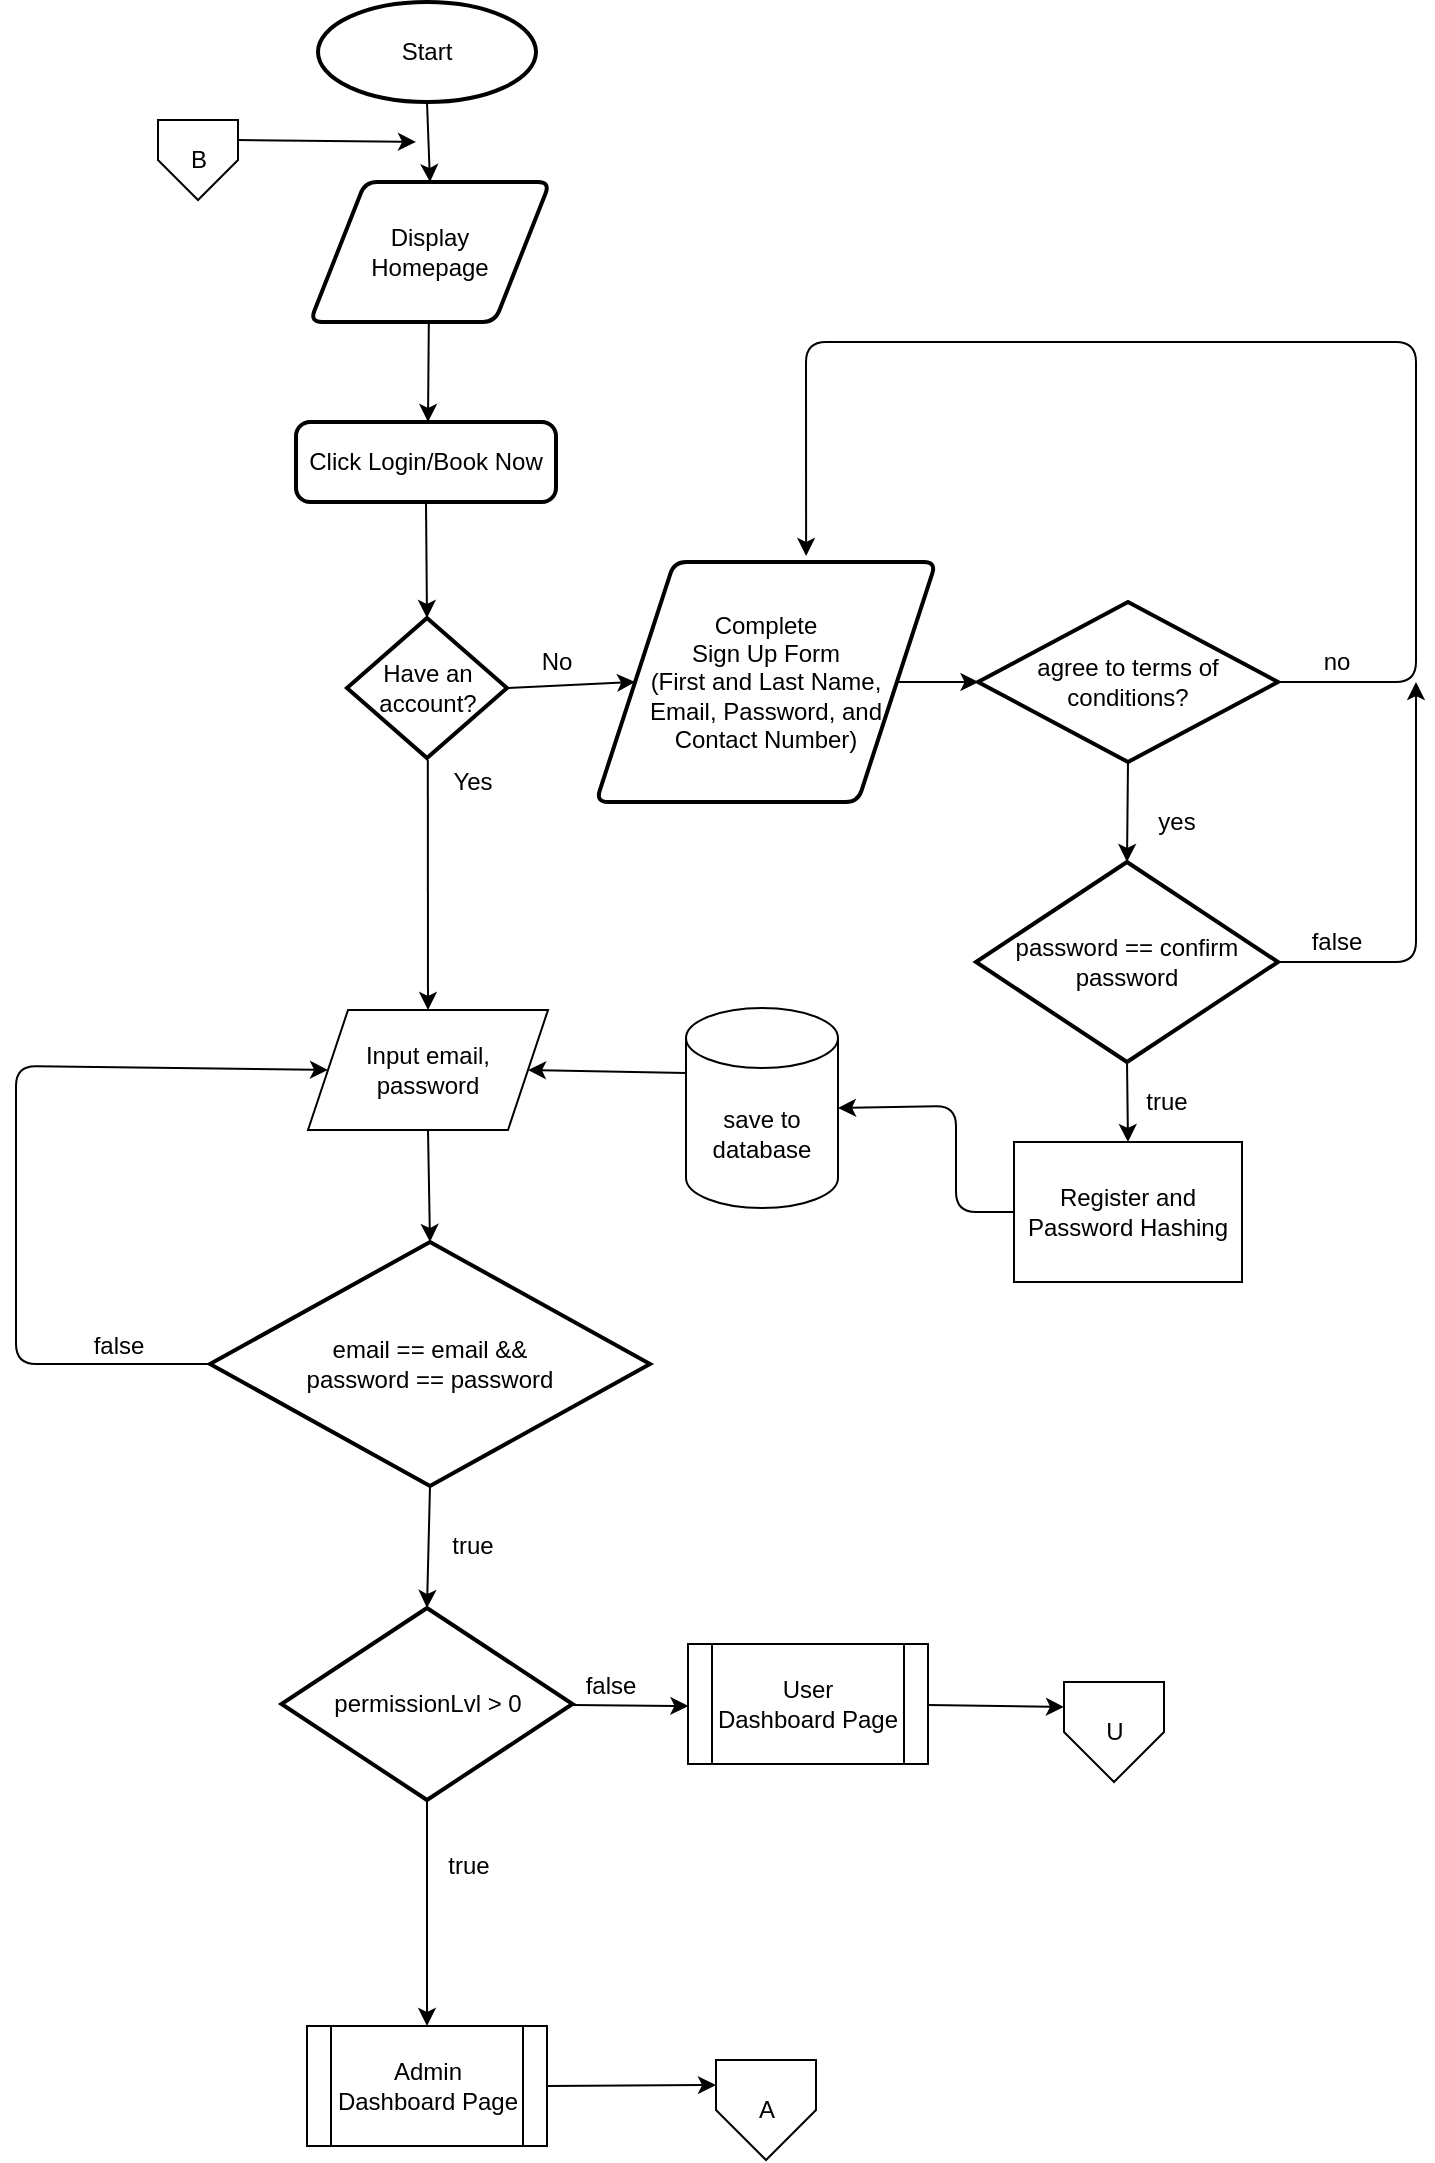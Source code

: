<mxfile pages="3">
    <diagram id="SfiV4CnlrqohorxfoirV" name="(Start) Login and Register">
        <mxGraphModel dx="1118" dy="817" grid="1" gridSize="10" guides="1" tooltips="1" connect="1" arrows="1" fold="1" page="1" pageScale="1" pageWidth="850" pageHeight="1100" math="0" shadow="0">
            <root>
                <mxCell id="0"/>
                <mxCell id="1" parent="0"/>
                <mxCell id="iBtySErlTTQMFbDr3Z2z-1" value="Start" style="strokeWidth=2;html=1;shape=mxgraph.flowchart.start_1;whiteSpace=wrap;" parent="1" vertex="1">
                    <mxGeometry x="241" y="8" width="109" height="50" as="geometry"/>
                </mxCell>
                <mxCell id="iBtySErlTTQMFbDr3Z2z-2" value="Display &lt;br&gt;Homepage" style="shape=parallelogram;html=1;strokeWidth=2;perimeter=parallelogramPerimeter;whiteSpace=wrap;rounded=1;arcSize=12;size=0.23;fontFamily=Helvetica;" parent="1" vertex="1">
                    <mxGeometry x="237" y="98" width="120" height="70" as="geometry"/>
                </mxCell>
                <mxCell id="iBtySErlTTQMFbDr3Z2z-3" value="Click Login/Book Now" style="rounded=1;whiteSpace=wrap;html=1;absoluteArcSize=1;arcSize=14;strokeWidth=2;fontFamily=Helvetica;fontColor=#000000;" parent="1" vertex="1">
                    <mxGeometry x="230" y="218" width="130" height="40" as="geometry"/>
                </mxCell>
                <mxCell id="2" value="" style="edgeStyle=none;html=1;entryX=0.5;entryY=0;entryDx=0;entryDy=0;entryPerimeter=0;exitX=0.5;exitY=1;exitDx=0;exitDy=0;" parent="1" source="iBtySErlTTQMFbDr3Z2z-3" target="iBtySErlTTQMFbDr3Z2z-4" edge="1">
                    <mxGeometry relative="1" as="geometry">
                        <mxPoint x="270" y="298" as="sourcePoint"/>
                    </mxGeometry>
                </mxCell>
                <mxCell id="iBtySErlTTQMFbDr3Z2z-4" value="Have an account?" style="strokeWidth=2;html=1;shape=mxgraph.flowchart.decision;whiteSpace=wrap;fontFamily=Helvetica;fontColor=#000000;" parent="1" vertex="1">
                    <mxGeometry x="255.5" y="316" width="80" height="70" as="geometry"/>
                </mxCell>
                <mxCell id="iBtySErlTTQMFbDr3Z2z-5" value="Complete &lt;br&gt;Sign Up Form&lt;br&gt;(First and Last Name,&lt;br&gt;Email, Password, and&lt;br&gt;Contact Number)" style="shape=parallelogram;html=1;strokeWidth=2;perimeter=parallelogramPerimeter;whiteSpace=wrap;rounded=1;arcSize=12;size=0.23;fontFamily=Helvetica;fontColor=#000000;" parent="1" vertex="1">
                    <mxGeometry x="380" y="288" width="170" height="120" as="geometry"/>
                </mxCell>
                <mxCell id="6" style="edgeStyle=none;html=1;exitX=1;exitY=0.5;exitDx=0;exitDy=0;exitPerimeter=0;entryX=0.618;entryY=-0.025;entryDx=0;entryDy=0;entryPerimeter=0;" parent="1" source="iBtySErlTTQMFbDr3Z2z-7" target="iBtySErlTTQMFbDr3Z2z-5" edge="1">
                    <mxGeometry relative="1" as="geometry">
                        <Array as="points">
                            <mxPoint x="790" y="348"/>
                            <mxPoint x="790" y="178"/>
                            <mxPoint x="485" y="178"/>
                        </Array>
                    </mxGeometry>
                </mxCell>
                <mxCell id="iBtySErlTTQMFbDr3Z2z-7" value="agree to terms of&lt;br&gt;conditions?" style="strokeWidth=2;html=1;shape=mxgraph.flowchart.decision;whiteSpace=wrap;fontFamily=Helvetica;fontColor=#000000;" parent="1" vertex="1">
                    <mxGeometry x="571" y="308" width="150" height="80" as="geometry"/>
                </mxCell>
                <mxCell id="iBtySErlTTQMFbDr3Z2z-10" value="" style="endArrow=classic;html=1;rounded=0;fontFamily=Helvetica;fontColor=#000000;entryX=0.5;entryY=0;entryDx=0;entryDy=0;exitX=0.5;exitY=1;exitDx=0;exitDy=0;exitPerimeter=0;" parent="1" source="iBtySErlTTQMFbDr3Z2z-1" target="iBtySErlTTQMFbDr3Z2z-2" edge="1">
                    <mxGeometry width="50" height="50" relative="1" as="geometry">
                        <mxPoint x="297" y="68" as="sourcePoint"/>
                        <mxPoint x="296.41" y="108" as="targetPoint"/>
                    </mxGeometry>
                </mxCell>
                <mxCell id="iBtySErlTTQMFbDr3Z2z-11" value="" style="endArrow=classic;html=1;rounded=0;fontFamily=Helvetica;fontColor=#000000;" parent="1" edge="1">
                    <mxGeometry width="50" height="50" relative="1" as="geometry">
                        <mxPoint x="296.41" y="168" as="sourcePoint"/>
                        <mxPoint x="296" y="218" as="targetPoint"/>
                    </mxGeometry>
                </mxCell>
                <mxCell id="iBtySErlTTQMFbDr3Z2z-14" value="" style="endArrow=classic;html=1;rounded=0;fontFamily=Helvetica;fontColor=#000000;entryX=0;entryY=0.5;entryDx=0;entryDy=0;" parent="1" target="iBtySErlTTQMFbDr3Z2z-5" edge="1">
                    <mxGeometry width="50" height="50" relative="1" as="geometry">
                        <mxPoint x="336" y="351" as="sourcePoint"/>
                        <mxPoint x="386" y="351" as="targetPoint"/>
                    </mxGeometry>
                </mxCell>
                <mxCell id="iBtySErlTTQMFbDr3Z2z-15" value="" style="endArrow=classic;html=1;rounded=0;fontFamily=Helvetica;fontColor=#000000;entryX=0;entryY=0.5;entryDx=0;entryDy=0;exitX=1;exitY=0.5;exitDx=0;exitDy=0;" parent="1" source="iBtySErlTTQMFbDr3Z2z-5" edge="1">
                    <mxGeometry width="50" height="50" relative="1" as="geometry">
                        <mxPoint x="540" y="348" as="sourcePoint"/>
                        <mxPoint x="571.25" y="348" as="targetPoint"/>
                    </mxGeometry>
                </mxCell>
                <mxCell id="wVRQzFiYwG7MuHBI81gx-12" style="edgeStyle=none;html=1;exitX=0;exitY=0.5;exitDx=0;exitDy=0;entryX=1;entryY=0.5;entryDx=0;entryDy=0;entryPerimeter=0;" parent="1" source="iBtySErlTTQMFbDr3Z2z-17" target="GvVqPZRoaV-oQDAs33Vj-12" edge="1">
                    <mxGeometry relative="1" as="geometry">
                        <Array as="points">
                            <mxPoint x="560" y="613"/>
                            <mxPoint x="560" y="560"/>
                        </Array>
                    </mxGeometry>
                </mxCell>
                <mxCell id="iBtySErlTTQMFbDr3Z2z-17" value="Register and Password Hashing" style="rounded=0;whiteSpace=wrap;html=1;fontFamily=Helvetica;fontColor=#000000;" parent="1" vertex="1">
                    <mxGeometry x="589" y="578" width="114" height="70" as="geometry"/>
                </mxCell>
                <mxCell id="iBtySErlTTQMFbDr3Z2z-19" value="" style="endArrow=classic;html=1;rounded=0;fontFamily=Helvetica;fontColor=#000000;entryX=0.5;entryY=0;entryDx=0;entryDy=0;" parent="1" target="iBtySErlTTQMFbDr3Z2z-20" edge="1">
                    <mxGeometry width="50" height="50" relative="1" as="geometry">
                        <mxPoint x="295.91" y="387" as="sourcePoint"/>
                        <mxPoint x="296" y="428" as="targetPoint"/>
                    </mxGeometry>
                </mxCell>
                <mxCell id="iBtySErlTTQMFbDr3Z2z-20" value="Input email,&lt;br&gt;password" style="shape=parallelogram;perimeter=parallelogramPerimeter;whiteSpace=wrap;html=1;fixedSize=1;fontFamily=Helvetica;fontColor=#000000;" parent="1" vertex="1">
                    <mxGeometry x="236" y="512" width="120" height="60" as="geometry"/>
                </mxCell>
                <mxCell id="wVRQzFiYwG7MuHBI81gx-14" style="edgeStyle=none;html=1;exitX=0.5;exitY=1;exitDx=0;exitDy=0;exitPerimeter=0;entryX=0.5;entryY=0;entryDx=0;entryDy=0;" parent="1" source="peQMiTS521xHTIxMtUgg-1" target="peQMiTS521xHTIxMtUgg-9" edge="1">
                    <mxGeometry relative="1" as="geometry"/>
                </mxCell>
                <mxCell id="peQMiTS521xHTIxMtUgg-1" value="permissionLvl &amp;gt; 0" style="strokeWidth=2;html=1;shape=mxgraph.flowchart.decision;whiteSpace=wrap;" parent="1" vertex="1">
                    <mxGeometry x="222.75" y="811" width="145.5" height="96" as="geometry"/>
                </mxCell>
                <mxCell id="peQMiTS521xHTIxMtUgg-3" value="" style="endArrow=classic;html=1;rounded=0;exitX=0.5;exitY=1;exitDx=0;exitDy=0;entryX=0.5;entryY=0;entryDx=0;entryDy=0;entryPerimeter=0;" parent="1" source="iBtySErlTTQMFbDr3Z2z-20" target="GvVqPZRoaV-oQDAs33Vj-20" edge="1">
                    <mxGeometry width="50" height="50" relative="1" as="geometry">
                        <mxPoint x="273" y="558" as="sourcePoint"/>
                        <mxPoint x="297" y="632" as="targetPoint"/>
                    </mxGeometry>
                </mxCell>
                <mxCell id="peQMiTS521xHTIxMtUgg-4" value="" style="endArrow=classic;html=1;rounded=0;" parent="1" source="peQMiTS521xHTIxMtUgg-1" edge="1">
                    <mxGeometry width="50" height="50" relative="1" as="geometry">
                        <mxPoint x="355.5" y="910" as="sourcePoint"/>
                        <mxPoint x="426.211" y="860" as="targetPoint"/>
                    </mxGeometry>
                </mxCell>
                <mxCell id="peQMiTS521xHTIxMtUgg-5" value="User &lt;br&gt;Dashboard Page" style="shape=process;whiteSpace=wrap;html=1;backgroundOutline=1;" parent="1" vertex="1">
                    <mxGeometry x="426" y="829" width="120" height="60" as="geometry"/>
                </mxCell>
                <mxCell id="peQMiTS521xHTIxMtUgg-6" value="" style="endArrow=classic;html=1;rounded=0;exitX=1;exitY=0.5;exitDx=0;exitDy=0;entryX=0;entryY=0.25;entryDx=0;entryDy=0;" parent="1" target="peQMiTS521xHTIxMtUgg-10" edge="1">
                    <mxGeometry width="50" height="50" relative="1" as="geometry">
                        <mxPoint x="546" y="859.5" as="sourcePoint"/>
                        <mxPoint x="610" y="860.5" as="targetPoint"/>
                    </mxGeometry>
                </mxCell>
                <mxCell id="anMPRp1hxf5mci2vDIW7-12" style="edgeStyle=none;html=1;exitX=1;exitY=0.5;exitDx=0;exitDy=0;entryX=0;entryY=0.25;entryDx=0;entryDy=0;" parent="1" source="peQMiTS521xHTIxMtUgg-9" target="W330FHJ1OMJ28xy_m56K-2" edge="1">
                    <mxGeometry relative="1" as="geometry"/>
                </mxCell>
                <mxCell id="peQMiTS521xHTIxMtUgg-9" value="Admin Dashboard Page" style="shape=process;whiteSpace=wrap;html=1;backgroundOutline=1;" parent="1" vertex="1">
                    <mxGeometry x="235.5" y="1020" width="120" height="60" as="geometry"/>
                </mxCell>
                <object label="U" placeholders="1" id="peQMiTS521xHTIxMtUgg-10">
                    <mxCell style="verticalLabelPosition=middle;verticalAlign=middle;html=1;shape=offPageConnector;rounded=0;size=0.5;gradientColor=none;fillColor=default;labelPosition=center;align=center;" parent="1" vertex="1">
                        <mxGeometry x="614" y="848" width="50" height="50" as="geometry"/>
                    </mxCell>
                </object>
                <mxCell id="W330FHJ1OMJ28xy_m56K-2" value="A" style="verticalLabelPosition=middle;verticalAlign=middle;html=1;shape=offPageConnector;rounded=0;size=0.5;fillColor=default;gradientColor=none;labelPosition=center;align=center;" parent="1" vertex="1">
                    <mxGeometry x="440" y="1037" width="50" height="50" as="geometry"/>
                </mxCell>
                <mxCell id="hVSDIWZbo1fkvC-3VpEG-1" value="No" style="text;html=1;align=center;verticalAlign=middle;resizable=0;points=[];autosize=1;strokeColor=none;fillColor=none;" parent="1" vertex="1">
                    <mxGeometry x="340" y="323" width="40" height="30" as="geometry"/>
                </mxCell>
                <mxCell id="hVSDIWZbo1fkvC-3VpEG-2" value="Yes" style="text;html=1;align=center;verticalAlign=middle;resizable=0;points=[];autosize=1;strokeColor=none;fillColor=none;" parent="1" vertex="1">
                    <mxGeometry x="298" y="383" width="40" height="30" as="geometry"/>
                </mxCell>
                <mxCell id="hVSDIWZbo1fkvC-3VpEG-3" value="false" style="text;html=1;align=center;verticalAlign=middle;resizable=0;points=[];autosize=1;strokeColor=none;fillColor=none;" parent="1" vertex="1">
                    <mxGeometry x="367" y="840" width="40" height="20" as="geometry"/>
                </mxCell>
                <mxCell id="hVSDIWZbo1fkvC-3VpEG-4" value="true" style="text;html=1;align=center;verticalAlign=middle;resizable=0;points=[];autosize=1;strokeColor=none;fillColor=none;" parent="1" vertex="1">
                    <mxGeometry x="295.5" y="930" width="40" height="20" as="geometry"/>
                </mxCell>
                <mxCell id="FQ2Pf2vekcnxrRW5ba-h-1" value="B" style="verticalLabelPosition=middle;verticalAlign=middle;html=1;shape=offPageConnector;rounded=0;size=0.5;labelPosition=center;align=center;" parent="1" vertex="1">
                    <mxGeometry x="161" y="67" width="40" height="40" as="geometry"/>
                </mxCell>
                <mxCell id="FQ2Pf2vekcnxrRW5ba-h-2" value="" style="endArrow=classic;html=1;rounded=0;exitX=1;exitY=0.25;exitDx=0;exitDy=0;" parent="1" source="FQ2Pf2vekcnxrRW5ba-h-1" edge="1">
                    <mxGeometry width="50" height="50" relative="1" as="geometry">
                        <mxPoint x="210" y="118" as="sourcePoint"/>
                        <mxPoint x="290" y="78" as="targetPoint"/>
                    </mxGeometry>
                </mxCell>
                <mxCell id="3" value="yes" style="text;html=1;align=center;verticalAlign=middle;resizable=0;points=[];autosize=1;strokeColor=none;fillColor=none;" parent="1" vertex="1">
                    <mxGeometry x="655" y="408" width="30" height="20" as="geometry"/>
                </mxCell>
                <mxCell id="4" value="no" style="text;html=1;align=center;verticalAlign=middle;resizable=0;points=[];autosize=1;strokeColor=none;fillColor=none;" parent="1" vertex="1">
                    <mxGeometry x="735" y="328" width="30" height="20" as="geometry"/>
                </mxCell>
                <mxCell id="8" value="password == confirm password" style="strokeWidth=2;html=1;shape=mxgraph.flowchart.decision;whiteSpace=wrap;fontFamily=Helvetica;fontColor=#000000;" parent="1" vertex="1">
                    <mxGeometry x="570" y="438" width="151" height="100" as="geometry"/>
                </mxCell>
                <mxCell id="10" value="" style="edgeStyle=none;html=1;entryX=0.5;entryY=0;entryDx=0;entryDy=0;entryPerimeter=0;exitX=0.5;exitY=1;exitDx=0;exitDy=0;exitPerimeter=0;" parent="1" source="iBtySErlTTQMFbDr3Z2z-7" target="8" edge="1">
                    <mxGeometry relative="1" as="geometry">
                        <mxPoint x="720" y="383" as="sourcePoint"/>
                        <mxPoint x="720.5" y="441" as="targetPoint"/>
                    </mxGeometry>
                </mxCell>
                <mxCell id="11" value="" style="edgeStyle=none;html=1;exitX=1;exitY=0.5;exitDx=0;exitDy=0;exitPerimeter=0;" parent="1" source="8" edge="1">
                    <mxGeometry relative="1" as="geometry">
                        <mxPoint x="789" y="459" as="sourcePoint"/>
                        <mxPoint x="790" y="348" as="targetPoint"/>
                        <Array as="points">
                            <mxPoint x="790" y="488"/>
                        </Array>
                    </mxGeometry>
                </mxCell>
                <mxCell id="12" value="false" style="text;html=1;align=center;verticalAlign=middle;resizable=0;points=[];autosize=1;strokeColor=none;fillColor=none;" parent="1" vertex="1">
                    <mxGeometry x="730" y="468" width="40" height="20" as="geometry"/>
                </mxCell>
                <mxCell id="wVRQzFiYwG7MuHBI81gx-17" style="edgeStyle=none;html=1;exitX=0;exitY=0;exitDx=0;exitDy=32.5;exitPerimeter=0;entryX=1;entryY=0.5;entryDx=0;entryDy=0;" parent="1" source="GvVqPZRoaV-oQDAs33Vj-12" target="iBtySErlTTQMFbDr3Z2z-20" edge="1">
                    <mxGeometry relative="1" as="geometry"/>
                </mxCell>
                <mxCell id="GvVqPZRoaV-oQDAs33Vj-12" value="save to&lt;br&gt;database" style="shape=cylinder3;whiteSpace=wrap;html=1;boundedLbl=1;backgroundOutline=1;size=15;" parent="1" vertex="1">
                    <mxGeometry x="425" y="511" width="76" height="100" as="geometry"/>
                </mxCell>
                <mxCell id="GvVqPZRoaV-oQDAs33Vj-17" value="" style="endArrow=classic;html=1;rounded=0;fontFamily=Helvetica;fontColor=#000000;entryX=0.5;entryY=0;entryDx=0;entryDy=0;exitX=0.5;exitY=1;exitDx=0;exitDy=0;exitPerimeter=0;" parent="1" source="8" edge="1">
                    <mxGeometry width="50" height="50" relative="1" as="geometry">
                        <mxPoint x="790.85" y="578" as="sourcePoint"/>
                        <mxPoint x="646" y="578" as="targetPoint"/>
                    </mxGeometry>
                </mxCell>
                <mxCell id="GvVqPZRoaV-oQDAs33Vj-19" value="true" style="text;html=1;align=center;verticalAlign=middle;resizable=0;points=[];autosize=1;strokeColor=none;fillColor=none;" parent="1" vertex="1">
                    <mxGeometry x="645" y="548" width="40" height="20" as="geometry"/>
                </mxCell>
                <mxCell id="GvVqPZRoaV-oQDAs33Vj-22" style="edgeStyle=none;html=1;exitX=0;exitY=0.5;exitDx=0;exitDy=0;exitPerimeter=0;entryX=0;entryY=0.5;entryDx=0;entryDy=0;" parent="1" source="GvVqPZRoaV-oQDAs33Vj-20" target="iBtySErlTTQMFbDr3Z2z-20" edge="1">
                    <mxGeometry relative="1" as="geometry">
                        <Array as="points">
                            <mxPoint x="90" y="689"/>
                            <mxPoint x="90" y="540"/>
                        </Array>
                    </mxGeometry>
                </mxCell>
                <mxCell id="GvVqPZRoaV-oQDAs33Vj-23" style="edgeStyle=none;html=1;exitX=0.5;exitY=1;exitDx=0;exitDy=0;exitPerimeter=0;entryX=0.5;entryY=0;entryDx=0;entryDy=0;entryPerimeter=0;" parent="1" source="GvVqPZRoaV-oQDAs33Vj-20" target="peQMiTS521xHTIxMtUgg-1" edge="1">
                    <mxGeometry relative="1" as="geometry"/>
                </mxCell>
                <mxCell id="GvVqPZRoaV-oQDAs33Vj-20" value="email == email &amp;amp;&amp;amp;&lt;br&gt;password == password" style="strokeWidth=2;html=1;shape=mxgraph.flowchart.decision;whiteSpace=wrap;" parent="1" vertex="1">
                    <mxGeometry x="187" y="628" width="220" height="122" as="geometry"/>
                </mxCell>
                <mxCell id="GvVqPZRoaV-oQDAs33Vj-24" value="true" style="text;html=1;align=center;verticalAlign=middle;resizable=0;points=[];autosize=1;strokeColor=none;fillColor=none;" parent="1" vertex="1">
                    <mxGeometry x="298" y="770" width="40" height="20" as="geometry"/>
                </mxCell>
                <mxCell id="GvVqPZRoaV-oQDAs33Vj-25" value="false" style="text;html=1;align=center;verticalAlign=middle;resizable=0;points=[];autosize=1;strokeColor=none;fillColor=none;" parent="1" vertex="1">
                    <mxGeometry x="121" y="670" width="40" height="20" as="geometry"/>
                </mxCell>
            </root>
        </mxGraphModel>
    </diagram>
    <diagram id="PATOt2NpalWjL8sxbQlI" name="(A) Admin Dashboard Page">
        <mxGraphModel grid="1" gridSize="10" guides="1" tooltips="1" connect="1" arrows="1" page="1" fold="1" pageScale="1" pageWidth="850" pageHeight="1100" math="0" shadow="0">
            <root>
                <mxCell id="0"/>
                <mxCell id="1" parent="0"/>
                <mxCell id="jpLYMqorTwj3Xo9QXSz4-1" value="A" style="verticalLabelPosition=middle;verticalAlign=middle;html=1;shape=offPageConnector;rounded=0;size=0.5;fillColor=default;gradientColor=none;labelPosition=center;align=center;" parent="1" vertex="1">
                    <mxGeometry x="85" y="10" width="60" height="60" as="geometry"/>
                </mxCell>
                <mxCell id="jpLYMqorTwj3Xo9QXSz4-2" value="" style="endArrow=classic;html=1;rounded=0;exitX=0.5;exitY=1;exitDx=0;exitDy=0;" parent="1" source="jpLYMqorTwj3Xo9QXSz4-1" edge="1">
                    <mxGeometry width="50" height="50" relative="1" as="geometry">
                        <mxPoint x="95" y="110" as="sourcePoint"/>
                        <mxPoint x="115" y="110" as="targetPoint"/>
                    </mxGeometry>
                </mxCell>
                <mxCell id="jpLYMqorTwj3Xo9QXSz4-3" value="Pending&lt;br&gt;Request?" style="strokeWidth=2;html=1;shape=mxgraph.flowchart.decision;whiteSpace=wrap;fillColor=default;gradientColor=none;" parent="1" vertex="1">
                    <mxGeometry x="65" y="350" width="100" height="100" as="geometry"/>
                </mxCell>
                <mxCell id="jpLYMqorTwj3Xo9QXSz4-4" value="Past Records?" style="strokeWidth=2;html=1;shape=mxgraph.flowchart.decision;whiteSpace=wrap;fillColor=default;gradientColor=none;" parent="1" vertex="1">
                    <mxGeometry x="65" y="490" width="100" height="100" as="geometry"/>
                </mxCell>
                <mxCell id="jpLYMqorTwj3Xo9QXSz4-5" value="Employees?" style="strokeWidth=2;html=1;shape=mxgraph.flowchart.decision;whiteSpace=wrap;fillColor=default;gradientColor=none;" parent="1" vertex="1">
                    <mxGeometry x="65" y="636" width="100" height="100" as="geometry"/>
                </mxCell>
                <mxCell id="dMYHdSrpRIsKpAmckTXs-6" style="edgeStyle=orthogonalEdgeStyle;rounded=0;orthogonalLoop=1;jettySize=auto;html=1;exitX=1;exitY=0.5;exitDx=0;exitDy=0;exitPerimeter=0;entryX=0;entryY=0.5;entryDx=0;entryDy=0;" parent="1" source="jpLYMqorTwj3Xo9QXSz4-6" target="dMYHdSrpRIsKpAmckTXs-10" edge="1">
                    <mxGeometry relative="1" as="geometry">
                        <mxPoint x="245" y="850" as="targetPoint"/>
                    </mxGeometry>
                </mxCell>
                <mxCell id="jpLYMqorTwj3Xo9QXSz4-6" value="Account Settings?" style="strokeWidth=2;html=1;shape=mxgraph.flowchart.decision;whiteSpace=wrap;fillColor=default;gradientColor=none;" parent="1" vertex="1">
                    <mxGeometry x="57.5" y="790" width="115" height="100" as="geometry"/>
                </mxCell>
                <mxCell id="KcViXn8pI62xRuZ0YtoB-1" value="" style="endArrow=classic;html=1;rounded=0;entryX=0.5;entryY=0;entryDx=0;entryDy=0;entryPerimeter=0;exitX=0.5;exitY=1;exitDx=0;exitDy=0;exitPerimeter=0;" parent="1" source="jpLYMqorTwj3Xo9QXSz4-4" target="jpLYMqorTwj3Xo9QXSz4-5" edge="1">
                    <mxGeometry width="50" height="50" relative="1" as="geometry">
                        <mxPoint x="115" y="600" as="sourcePoint"/>
                        <mxPoint x="165" y="550" as="targetPoint"/>
                    </mxGeometry>
                </mxCell>
                <mxCell id="KcViXn8pI62xRuZ0YtoB-2" value="" style="endArrow=classic;html=1;rounded=0;" parent="1" target="jpLYMqorTwj3Xo9QXSz4-4" edge="1">
                    <mxGeometry width="50" height="50" relative="1" as="geometry">
                        <mxPoint x="115" y="450" as="sourcePoint"/>
                        <mxPoint x="115" y="490" as="targetPoint"/>
                    </mxGeometry>
                </mxCell>
                <mxCell id="dMYHdSrpRIsKpAmckTXs-1" value="B" style="verticalLabelPosition=middle;verticalAlign=middle;html=1;shape=offPageConnector;rounded=0;size=0.5;labelPosition=center;align=center;" parent="1" vertex="1">
                    <mxGeometry x="247" y="940" width="40" height="40" as="geometry"/>
                </mxCell>
                <mxCell id="dMYHdSrpRIsKpAmckTXs-3" value="" style="endArrow=classic;html=1;rounded=0;entryX=0;entryY=0.5;entryDx=0;entryDy=0;exitX=1;exitY=0.5;exitDx=0;exitDy=0;" parent="1" target="dMYHdSrpRIsKpAmckTXs-1" edge="1">
                    <mxGeometry width="50" height="50" relative="1" as="geometry">
                        <mxPoint x="175" y="960" as="sourcePoint"/>
                        <mxPoint x="235" y="930" as="targetPoint"/>
                    </mxGeometry>
                </mxCell>
                <mxCell id="dMYHdSrpRIsKpAmckTXs-4" value="" style="endArrow=classic;html=1;rounded=0;exitX=0.5;exitY=1;exitDx=0;exitDy=0;exitPerimeter=0;" parent="1" source="jpLYMqorTwj3Xo9QXSz4-6" edge="1">
                    <mxGeometry width="50" height="50" relative="1" as="geometry">
                        <mxPoint x="115" y="900" as="sourcePoint"/>
                        <mxPoint x="115" y="930" as="targetPoint"/>
                    </mxGeometry>
                </mxCell>
                <mxCell id="dMYHdSrpRIsKpAmckTXs-9" value="Log out" style="rounded=0;whiteSpace=wrap;html=1;" parent="1" vertex="1">
                    <mxGeometry x="55" y="930" width="120" height="60" as="geometry"/>
                </mxCell>
                <mxCell id="dMYHdSrpRIsKpAmckTXs-12" style="edgeStyle=orthogonalEdgeStyle;rounded=0;orthogonalLoop=1;jettySize=auto;html=1;exitX=1;exitY=0.5;exitDx=0;exitDy=0;entryX=0;entryY=0.25;entryDx=0;entryDy=0;" parent="1" source="dMYHdSrpRIsKpAmckTXs-10" target="dMYHdSrpRIsKpAmckTXs-13" edge="1">
                    <mxGeometry relative="1" as="geometry">
                        <mxPoint x="395" y="850" as="targetPoint"/>
                    </mxGeometry>
                </mxCell>
                <mxCell id="dMYHdSrpRIsKpAmckTXs-10" value="Account Settings Page" style="verticalLabelPosition=middle;verticalAlign=middle;html=1;shape=process;whiteSpace=wrap;rounded=1;size=0.14;arcSize=6;labelPosition=center;align=center;" parent="1" vertex="1">
                    <mxGeometry x="247" y="810" width="100" height="60" as="geometry"/>
                </mxCell>
                <mxCell id="dMYHdSrpRIsKpAmckTXs-13" value="A-4" style="verticalLabelPosition=middle;verticalAlign=middle;html=1;shape=offPageConnector;rounded=0;size=0.5;labelPosition=center;align=center;" parent="1" vertex="1">
                    <mxGeometry x="405" y="830" width="40" height="40" as="geometry"/>
                </mxCell>
                <mxCell id="dMYHdSrpRIsKpAmckTXs-14" style="edgeStyle=orthogonalEdgeStyle;rounded=0;orthogonalLoop=1;jettySize=auto;html=1;exitX=1;exitY=0.5;exitDx=0;exitDy=0;exitPerimeter=0;" parent="1" edge="1">
                    <mxGeometry relative="1" as="geometry">
                        <mxPoint x="165" y="686" as="sourcePoint"/>
                        <mxPoint x="245" y="686" as="targetPoint"/>
                    </mxGeometry>
                </mxCell>
                <mxCell id="dMYHdSrpRIsKpAmckTXs-15" value="Employee&lt;br&gt;Page" style="verticalLabelPosition=middle;verticalAlign=middle;html=1;shape=process;whiteSpace=wrap;rounded=1;size=0.14;arcSize=6;labelPosition=center;align=center;" parent="1" vertex="1">
                    <mxGeometry x="245" y="657" width="100" height="60" as="geometry"/>
                </mxCell>
                <mxCell id="dMYHdSrpRIsKpAmckTXs-16" style="edgeStyle=orthogonalEdgeStyle;rounded=0;orthogonalLoop=1;jettySize=auto;html=1;exitX=1;exitY=0.5;exitDx=0;exitDy=0;" parent="1" edge="1">
                    <mxGeometry relative="1" as="geometry">
                        <mxPoint x="343" y="686" as="sourcePoint"/>
                        <mxPoint x="393" y="686" as="targetPoint"/>
                        <Array as="points">
                            <mxPoint x="374" y="686"/>
                            <mxPoint x="374" y="686"/>
                        </Array>
                    </mxGeometry>
                </mxCell>
                <mxCell id="dMYHdSrpRIsKpAmckTXs-17" value="A-3" style="verticalLabelPosition=middle;verticalAlign=middle;html=1;shape=offPageConnector;rounded=0;size=0.5;labelPosition=center;align=center;" parent="1" vertex="1">
                    <mxGeometry x="392" y="672" width="40" height="40" as="geometry"/>
                </mxCell>
                <mxCell id="IVhjDoEbGitOr0xGiq_j-1" style="edgeStyle=orthogonalEdgeStyle;rounded=0;orthogonalLoop=1;jettySize=auto;html=1;exitX=1;exitY=0.5;exitDx=0;exitDy=0;exitPerimeter=0;" parent="1" edge="1">
                    <mxGeometry relative="1" as="geometry">
                        <mxPoint x="163" y="540" as="sourcePoint"/>
                        <mxPoint x="243" y="540" as="targetPoint"/>
                    </mxGeometry>
                </mxCell>
                <mxCell id="IVhjDoEbGitOr0xGiq_j-2" value="" style="endArrow=classic;html=1;rounded=0;exitX=1;exitY=0.5;exitDx=0;exitDy=0;exitPerimeter=0;" parent="1" source="jpLYMqorTwj3Xo9QXSz4-3" edge="1">
                    <mxGeometry width="50" height="50" relative="1" as="geometry">
                        <mxPoint x="175" y="430" as="sourcePoint"/>
                        <mxPoint x="245" y="400" as="targetPoint"/>
                    </mxGeometry>
                </mxCell>
                <mxCell id="IVhjDoEbGitOr0xGiq_j-12" style="edgeStyle=orthogonalEdgeStyle;rounded=0;orthogonalLoop=1;jettySize=auto;html=1;exitX=1;exitY=0.5;exitDx=0;exitDy=0;entryX=0;entryY=0.5;entryDx=0;entryDy=0;" parent="1" source="IVhjDoEbGitOr0xGiq_j-3" target="IVhjDoEbGitOr0xGiq_j-11" edge="1">
                    <mxGeometry relative="1" as="geometry"/>
                </mxCell>
                <mxCell id="IVhjDoEbGitOr0xGiq_j-3" value="Pending Request&lt;br&gt;Page" style="verticalLabelPosition=middle;verticalAlign=middle;html=1;shape=process;whiteSpace=wrap;rounded=1;size=0.14;arcSize=6;labelPosition=center;align=center;" parent="1" vertex="1">
                    <mxGeometry x="247" y="370" width="100" height="60" as="geometry"/>
                </mxCell>
                <mxCell id="IVhjDoEbGitOr0xGiq_j-7" style="edgeStyle=orthogonalEdgeStyle;rounded=0;orthogonalLoop=1;jettySize=auto;html=1;exitX=1;exitY=0.5;exitDx=0;exitDy=0;entryX=0;entryY=0.5;entryDx=0;entryDy=0;" parent="1" target="oHv-e_S0JWtIkmuoZP9c-7" edge="1">
                    <mxGeometry relative="1" as="geometry">
                        <mxPoint x="398" y="539.5" as="targetPoint"/>
                        <mxPoint x="341.2" y="540" as="sourcePoint"/>
                    </mxGeometry>
                </mxCell>
                <mxCell id="IVhjDoEbGitOr0xGiq_j-11" value="A-1" style="verticalLabelPosition=middle;verticalAlign=middle;html=1;shape=offPageConnector;rounded=0;size=0.5;labelPosition=center;align=center;" parent="1" vertex="1">
                    <mxGeometry x="391" y="380" width="40" height="40" as="geometry"/>
                </mxCell>
                <mxCell id="Aeo01UrhDbObiTjcWNry-3" style="edgeStyle=none;html=1;exitX=0.5;exitY=1;exitDx=0;exitDy=0;entryX=0.5;entryY=0;entryDx=0;entryDy=0;entryPerimeter=0;" parent="1" source="Aeo01UrhDbObiTjcWNry-1" target="Aeo01UrhDbObiTjcWNry-2" edge="1">
                    <mxGeometry relative="1" as="geometry"/>
                </mxCell>
                <mxCell id="Aeo01UrhDbObiTjcWNry-1" value="Display Admin&lt;br&gt;Dashboard Page" style="shape=parallelogram;html=1;strokeWidth=2;perimeter=parallelogramPerimeter;whiteSpace=wrap;rounded=1;arcSize=12;size=0.23;" parent="1" vertex="1">
                    <mxGeometry x="40" y="110" width="150" height="60" as="geometry"/>
                </mxCell>
                <mxCell id="Aeo01UrhDbObiTjcWNry-4" style="edgeStyle=none;html=1;exitX=0.5;exitY=1;exitDx=0;exitDy=0;exitPerimeter=0;entryX=0.5;entryY=0;entryDx=0;entryDy=0;entryPerimeter=0;" parent="1" source="Aeo01UrhDbObiTjcWNry-2" target="jpLYMqorTwj3Xo9QXSz4-3" edge="1">
                    <mxGeometry relative="1" as="geometry"/>
                </mxCell>
                <mxCell id="oHv-e_S0JWtIkmuoZP9c-6" style="edgeStyle=none;html=1;exitX=1;exitY=0.5;exitDx=0;exitDy=0;exitPerimeter=0;entryX=0;entryY=0.5;entryDx=0;entryDy=0;" parent="1" source="Aeo01UrhDbObiTjcWNry-2" target="oHv-e_S0JWtIkmuoZP9c-5" edge="1">
                    <mxGeometry relative="1" as="geometry"/>
                </mxCell>
                <mxCell id="Aeo01UrhDbObiTjcWNry-2" value="Complete Request" style="strokeWidth=2;html=1;shape=mxgraph.flowchart.decision;whiteSpace=wrap;fillColor=default;gradientColor=none;" parent="1" vertex="1">
                    <mxGeometry x="65" y="210" width="100" height="100" as="geometry"/>
                </mxCell>
                <mxCell id="oHv-e_S0JWtIkmuoZP9c-1" style="edgeStyle=orthogonalEdgeStyle;rounded=0;orthogonalLoop=1;jettySize=auto;html=1;exitX=1;exitY=0.5;exitDx=0;exitDy=0;exitPerimeter=0;entryX=1;entryY=0.5;entryDx=0;entryDy=0;" parent="1" source="oHv-e_S0JWtIkmuoZP9c-2" target="Aeo01UrhDbObiTjcWNry-1" edge="1">
                    <mxGeometry relative="1" as="geometry">
                        <mxPoint x="115" y="70" as="targetPoint"/>
                        <Array as="points">
                            <mxPoint x="485" y="260"/>
                            <mxPoint x="485" y="140"/>
                        </Array>
                    </mxGeometry>
                </mxCell>
                <mxCell id="oHv-e_S0JWtIkmuoZP9c-2" value="update&lt;br&gt;database" style="strokeWidth=2;html=1;shape=mxgraph.flowchart.database;whiteSpace=wrap;" parent="1" vertex="1">
                    <mxGeometry x="375" y="215" width="60" height="90" as="geometry"/>
                </mxCell>
                <mxCell id="oHv-e_S0JWtIkmuoZP9c-4" style="edgeStyle=none;html=1;exitX=1;exitY=0.5;exitDx=0;exitDy=0;entryX=0;entryY=0.5;entryDx=0;entryDy=0;entryPerimeter=0;" parent="1" source="oHv-e_S0JWtIkmuoZP9c-5" target="oHv-e_S0JWtIkmuoZP9c-2" edge="1">
                    <mxGeometry relative="1" as="geometry"/>
                </mxCell>
                <mxCell id="oHv-e_S0JWtIkmuoZP9c-5" value="change record state to &quot;completed&quot;" style="rounded=0;whiteSpace=wrap;html=1;" parent="1" vertex="1">
                    <mxGeometry x="207" y="230" width="120" height="60" as="geometry"/>
                </mxCell>
                <mxCell id="oHv-e_S0JWtIkmuoZP9c-7" value="A-2" style="verticalLabelPosition=middle;verticalAlign=middle;html=1;shape=offPageConnector;rounded=0;size=0.5;labelPosition=center;align=center;" parent="1" vertex="1">
                    <mxGeometry x="405" y="520" width="40" height="40" as="geometry"/>
                </mxCell>
                <mxCell id="jxwiAJl7GOq6iGIzq5Np-1" value="Display Past Records&lt;br&gt;Page" style="verticalLabelPosition=middle;verticalAlign=middle;html=1;shape=process;whiteSpace=wrap;rounded=1;size=0.14;arcSize=6;labelPosition=center;align=center;" parent="1" vertex="1">
                    <mxGeometry x="245" y="510" width="100" height="60" as="geometry"/>
                </mxCell>
                <mxCell id="ZRNTYaTZhKnU1C8N607p-1" value="Yes" style="text;html=1;align=center;verticalAlign=middle;resizable=0;points=[];autosize=1;strokeColor=none;fillColor=none;" parent="1" vertex="1">
                    <mxGeometry x="165" y="230" width="40" height="30" as="geometry"/>
                </mxCell>
                <mxCell id="ZRNTYaTZhKnU1C8N607p-2" value="Yes" style="text;html=1;align=center;verticalAlign=middle;resizable=0;points=[];autosize=1;strokeColor=none;fillColor=none;" parent="1" vertex="1">
                    <mxGeometry x="175" y="370" width="40" height="30" as="geometry"/>
                </mxCell>
                <mxCell id="ZRNTYaTZhKnU1C8N607p-4" value="Yes" style="text;html=1;align=center;verticalAlign=middle;resizable=0;points=[];autosize=1;strokeColor=none;fillColor=none;" parent="1" vertex="1">
                    <mxGeometry x="175" y="510" width="40" height="30" as="geometry"/>
                </mxCell>
                <mxCell id="ZRNTYaTZhKnU1C8N607p-5" value="Yes" style="text;html=1;align=center;verticalAlign=middle;resizable=0;points=[];autosize=1;strokeColor=none;fillColor=none;" parent="1" vertex="1">
                    <mxGeometry x="175" y="657" width="40" height="30" as="geometry"/>
                </mxCell>
                <mxCell id="ZRNTYaTZhKnU1C8N607p-6" value="Yes" style="text;html=1;align=center;verticalAlign=middle;resizable=0;points=[];autosize=1;strokeColor=none;fillColor=none;" parent="1" vertex="1">
                    <mxGeometry x="175" y="820" width="40" height="30" as="geometry"/>
                </mxCell>
                <mxCell id="ZRNTYaTZhKnU1C8N607p-7" value="No" style="text;html=1;align=center;verticalAlign=middle;resizable=0;points=[];autosize=1;strokeColor=none;fillColor=none;" parent="1" vertex="1">
                    <mxGeometry x="115" y="900" width="30" height="20" as="geometry"/>
                </mxCell>
                <mxCell id="ZRNTYaTZhKnU1C8N607p-9" value="No" style="text;html=1;align=center;verticalAlign=middle;resizable=0;points=[];autosize=1;strokeColor=none;fillColor=none;" parent="1" vertex="1">
                    <mxGeometry x="115" y="600" width="30" height="20" as="geometry"/>
                </mxCell>
                <mxCell id="ZRNTYaTZhKnU1C8N607p-10" value="No" style="text;html=1;align=center;verticalAlign=middle;resizable=0;points=[];autosize=1;strokeColor=none;fillColor=none;" parent="1" vertex="1">
                    <mxGeometry x="115" y="460" width="30" height="20" as="geometry"/>
                </mxCell>
                <mxCell id="ZRNTYaTZhKnU1C8N607p-11" value="No" style="text;html=1;align=center;verticalAlign=middle;resizable=0;points=[];autosize=1;strokeColor=none;fillColor=none;" parent="1" vertex="1">
                    <mxGeometry x="115" y="320" width="30" height="20" as="geometry"/>
                </mxCell>
                <mxCell id="DWxtRiNCMBu9xCNbY90Z-8" style="edgeStyle=none;html=1;exitX=0.5;exitY=1;exitDx=0;exitDy=0;exitPerimeter=0;entryX=0.5;entryY=0;entryDx=0;entryDy=0;entryPerimeter=0;" parent="1" source="jpLYMqorTwj3Xo9QXSz4-5" target="jpLYMqorTwj3Xo9QXSz4-6" edge="1">
                    <mxGeometry relative="1" as="geometry">
                        <mxPoint x="115" y="760" as="sourcePoint"/>
                    </mxGeometry>
                </mxCell>
                <mxCell id="DWxtRiNCMBu9xCNbY90Z-7" value="No" style="text;html=1;align=center;verticalAlign=middle;resizable=0;points=[];autosize=1;strokeColor=none;fillColor=none;" parent="1" vertex="1">
                    <mxGeometry x="115" y="760" width="30" height="20" as="geometry"/>
                </mxCell>
            </root>
        </mxGraphModel>
    </diagram>
    <diagram id="nuF64LQl8dLwLQU1C0Lr" name="(A-1) Pending Request Page">
        <mxGraphModel dx="1118" dy="817" grid="1" gridSize="10" guides="1" tooltips="1" connect="1" arrows="1" fold="1" page="1" pageScale="1" pageWidth="850" pageHeight="1100" math="0" shadow="0">
            <root>
                <mxCell id="0"/>
                <mxCell id="1" parent="0"/>
                <mxCell id="pT2kp30l-PIV49xx3qqD-7" style="edgeStyle=orthogonalEdgeStyle;rounded=0;orthogonalLoop=1;jettySize=auto;html=1;exitX=0.5;exitY=1;exitDx=0;exitDy=0;entryX=0.5;entryY=0;entryDx=0;entryDy=0;" parent="1" source="Qg0Qeuda3BK_zyeumED9-1" target="pT2kp30l-PIV49xx3qqD-4" edge="1">
                    <mxGeometry relative="1" as="geometry"/>
                </mxCell>
                <mxCell id="Qg0Qeuda3BK_zyeumED9-1" value="A-1" style="verticalLabelPosition=middle;verticalAlign=middle;html=1;shape=offPageConnector;rounded=0;size=0.5;labelPosition=center;align=center;" parent="1" vertex="1">
                    <mxGeometry x="236" y="116" width="49" height="40" as="geometry"/>
                </mxCell>
                <mxCell id="Qg0Qeuda3BK_zyeumED9-6" style="edgeStyle=orthogonalEdgeStyle;rounded=0;orthogonalLoop=1;jettySize=auto;html=1;exitX=0.5;exitY=1;exitDx=0;exitDy=0;" parent="1" source="Qg0Qeuda3BK_zyeumED9-4" target="Qg0Qeuda3BK_zyeumED9-5" edge="1">
                    <mxGeometry relative="1" as="geometry">
                        <mxPoint x="260" y="420" as="sourcePoint"/>
                    </mxGeometry>
                </mxCell>
                <mxCell id="ajfPHd0pEiGB3pnDlfDT-5" style="edgeStyle=orthogonalEdgeStyle;rounded=0;orthogonalLoop=1;jettySize=auto;html=1;exitX=1;exitY=0.5;exitDx=0;exitDy=0;entryX=0;entryY=0.5;entryDx=0;entryDy=0;" parent="1" source="Qg0Qeuda3BK_zyeumED9-4" target="Z84J1Qe731GaNzYtRerz-1" edge="1">
                    <mxGeometry relative="1" as="geometry">
                        <mxPoint x="355" y="363" as="targetPoint"/>
                    </mxGeometry>
                </mxCell>
                <mxCell id="Qg0Qeuda3BK_zyeumED9-4" value="Accept?" style="rhombus;whiteSpace=wrap;html=1;" parent="1" vertex="1">
                    <mxGeometry x="220" y="323" width="80" height="80" as="geometry"/>
                </mxCell>
                <mxCell id="Qg0Qeuda3BK_zyeumED9-8" style="edgeStyle=orthogonalEdgeStyle;rounded=0;orthogonalLoop=1;jettySize=auto;html=1;exitX=0.5;exitY=1;exitDx=0;exitDy=0;entryX=0.5;entryY=0;entryDx=0;entryDy=0;" parent="1" source="Qg0Qeuda3BK_zyeumED9-5" target="YDJ-D9K_9TJKDELxmax2-2" edge="1">
                    <mxGeometry relative="1" as="geometry">
                        <mxPoint x="260" y="620" as="targetPoint"/>
                    </mxGeometry>
                </mxCell>
                <mxCell id="ajfPHd0pEiGB3pnDlfDT-2" style="edgeStyle=orthogonalEdgeStyle;rounded=0;orthogonalLoop=1;jettySize=auto;html=1;exitX=1;exitY=0.5;exitDx=0;exitDy=0;entryX=0;entryY=0.5;entryDx=0;entryDy=0;" parent="1" source="Qg0Qeuda3BK_zyeumED9-5" target="bd3ABRaAmy9EK2yzKVYD-5" edge="1">
                    <mxGeometry relative="1" as="geometry">
                        <mxPoint x="310" y="502" as="sourcePoint"/>
                        <mxPoint x="335" y="502" as="targetPoint"/>
                    </mxGeometry>
                </mxCell>
                <mxCell id="Qg0Qeuda3BK_zyeumED9-5" value="Decline?" style="rhombus;whiteSpace=wrap;html=1;" parent="1" vertex="1">
                    <mxGeometry x="220" y="462" width="80" height="80" as="geometry"/>
                </mxCell>
                <mxCell id="ajfPHd0pEiGB3pnDlfDT-9" style="edgeStyle=orthogonalEdgeStyle;rounded=0;orthogonalLoop=1;jettySize=auto;html=1;exitX=1;exitY=0.5;exitDx=0;exitDy=0;exitPerimeter=0;entryX=0;entryY=0.5;entryDx=0;entryDy=0;entryPerimeter=0;" parent="1" source="ajfPHd0pEiGB3pnDlfDT-6" target="AzUjs44ZIDWVPu5u3Z-Z-1" edge="1">
                    <mxGeometry relative="1" as="geometry">
                        <mxPoint x="628" y="363" as="targetPoint"/>
                    </mxGeometry>
                </mxCell>
                <mxCell id="ajfPHd0pEiGB3pnDlfDT-6" value="update&lt;br&gt;database" style="strokeWidth=2;html=1;shape=mxgraph.flowchart.database;whiteSpace=wrap;" parent="1" vertex="1">
                    <mxGeometry x="580" y="318" width="60" height="90" as="geometry"/>
                </mxCell>
                <mxCell id="AzUjs44ZIDWVPu5u3Z-Z-1" value="1" style="verticalLabelPosition=middle;verticalAlign=middle;html=1;shape=mxgraph.flowchart.on-page_reference;labelPosition=center;align=center;" parent="1" vertex="1">
                    <mxGeometry x="710" y="343" width="40" height="40" as="geometry"/>
                </mxCell>
                <mxCell id="pT2kp30l-PIV49xx3qqD-10" style="edgeStyle=orthogonalEdgeStyle;rounded=0;orthogonalLoop=1;jettySize=auto;html=1;exitX=1;exitY=0.5;exitDx=0;exitDy=0;exitPerimeter=0;" parent="1" source="AzUjs44ZIDWVPu5u3Z-Z-2" edge="1">
                    <mxGeometry relative="1" as="geometry">
                        <mxPoint x="256" y="175" as="targetPoint"/>
                    </mxGeometry>
                </mxCell>
                <mxCell id="AzUjs44ZIDWVPu5u3Z-Z-2" value="1" style="verticalLabelPosition=middle;verticalAlign=middle;html=1;shape=mxgraph.flowchart.on-page_reference;labelPosition=center;align=center;" parent="1" vertex="1">
                    <mxGeometry x="149" y="155" width="39" height="40" as="geometry"/>
                </mxCell>
                <mxCell id="pT2kp30l-PIV49xx3qqD-8" style="edgeStyle=orthogonalEdgeStyle;rounded=0;orthogonalLoop=1;jettySize=auto;html=1;exitX=0.5;exitY=1;exitDx=0;exitDy=0;entryX=0.5;entryY=0;entryDx=0;entryDy=0;" parent="1" source="pT2kp30l-PIV49xx3qqD-4" target="Qg0Qeuda3BK_zyeumED9-4" edge="1">
                    <mxGeometry relative="1" as="geometry"/>
                </mxCell>
                <mxCell id="pT2kp30l-PIV49xx3qqD-4" value="Display Pending &lt;br&gt;Request Page" style="shape=parallelogram;html=1;strokeWidth=2;perimeter=parallelogramPerimeter;whiteSpace=wrap;rounded=1;arcSize=12;size=0.23;" parent="1" vertex="1">
                    <mxGeometry x="186" y="201" width="149" height="60" as="geometry"/>
                </mxCell>
                <mxCell id="Z84J1Qe731GaNzYtRerz-3" style="edgeStyle=none;html=1;exitX=1;exitY=0.5;exitDx=0;exitDy=0;entryX=0;entryY=0.5;entryDx=0;entryDy=0;entryPerimeter=0;" parent="1" source="Z84J1Qe731GaNzYtRerz-1" target="ajfPHd0pEiGB3pnDlfDT-6" edge="1">
                    <mxGeometry relative="1" as="geometry"/>
                </mxCell>
                <mxCell id="Z84J1Qe731GaNzYtRerz-1" value="change record state to &quot;accepted&quot;" style="rounded=0;whiteSpace=wrap;html=1;" parent="1" vertex="1">
                    <mxGeometry x="380" y="333" width="120" height="60" as="geometry"/>
                </mxCell>
                <mxCell id="bd3ABRaAmy9EK2yzKVYD-1" style="edgeStyle=orthogonalEdgeStyle;rounded=0;orthogonalLoop=1;jettySize=auto;html=1;exitX=1;exitY=0.5;exitDx=0;exitDy=0;exitPerimeter=0;entryX=0;entryY=0.5;entryDx=0;entryDy=0;entryPerimeter=0;" parent="1" source="bd3ABRaAmy9EK2yzKVYD-2" target="bd3ABRaAmy9EK2yzKVYD-3" edge="1">
                    <mxGeometry relative="1" as="geometry">
                        <mxPoint x="608" y="502" as="targetPoint"/>
                    </mxGeometry>
                </mxCell>
                <mxCell id="bd3ABRaAmy9EK2yzKVYD-2" value="update&lt;br&gt;database" style="strokeWidth=2;html=1;shape=mxgraph.flowchart.database;whiteSpace=wrap;" parent="1" vertex="1">
                    <mxGeometry x="580" y="457" width="60" height="90" as="geometry"/>
                </mxCell>
                <mxCell id="bd3ABRaAmy9EK2yzKVYD-3" value="1" style="verticalLabelPosition=middle;verticalAlign=middle;html=1;shape=mxgraph.flowchart.on-page_reference;labelPosition=center;align=center;" parent="1" vertex="1">
                    <mxGeometry x="710" y="482" width="40" height="40" as="geometry"/>
                </mxCell>
                <mxCell id="bd3ABRaAmy9EK2yzKVYD-4" style="edgeStyle=none;html=1;exitX=1;exitY=0.5;exitDx=0;exitDy=0;entryX=0;entryY=0.5;entryDx=0;entryDy=0;entryPerimeter=0;" parent="1" source="bd3ABRaAmy9EK2yzKVYD-5" target="bd3ABRaAmy9EK2yzKVYD-2" edge="1">
                    <mxGeometry relative="1" as="geometry"/>
                </mxCell>
                <mxCell id="bd3ABRaAmy9EK2yzKVYD-5" value="change record state to &quot;declined&quot;" style="rounded=0;whiteSpace=wrap;html=1;" parent="1" vertex="1">
                    <mxGeometry x="380" y="472" width="120" height="60" as="geometry"/>
                </mxCell>
                <mxCell id="YDJ-D9K_9TJKDELxmax2-1" style="edgeStyle=none;html=1;exitX=0.5;exitY=1;exitDx=0;exitDy=0;entryX=0.5;entryY=0;entryDx=0;entryDy=0;" parent="1" source="YDJ-D9K_9TJKDELxmax2-2" target="YDJ-D9K_9TJKDELxmax2-3" edge="1">
                    <mxGeometry relative="1" as="geometry"/>
                </mxCell>
                <mxCell id="YDJ-D9K_9TJKDELxmax2-2" value="Leave" style="rounded=0;whiteSpace=wrap;html=1;" parent="1" vertex="1">
                    <mxGeometry x="200.5" y="610" width="120" height="60" as="geometry"/>
                </mxCell>
                <mxCell id="YDJ-D9K_9TJKDELxmax2-3" value="A" style="verticalLabelPosition=middle;verticalAlign=middle;html=1;shape=offPageConnector;rounded=0;size=0.5;labelPosition=center;align=center;" parent="1" vertex="1">
                    <mxGeometry x="235.5" y="740" width="50" height="40" as="geometry"/>
                </mxCell>
                <mxCell id="U0lJ43vgkPp1W_53BgIY-1" value="No" style="text;html=1;align=center;verticalAlign=middle;resizable=0;points=[];autosize=1;strokeColor=none;fillColor=none;" parent="1" vertex="1">
                    <mxGeometry x="260" y="560" width="30" height="20" as="geometry"/>
                </mxCell>
                <mxCell id="U0lJ43vgkPp1W_53BgIY-2" value="No" style="text;html=1;align=center;verticalAlign=middle;resizable=0;points=[];autosize=1;strokeColor=none;fillColor=none;" parent="1" vertex="1">
                    <mxGeometry x="260" y="420" width="30" height="20" as="geometry"/>
                </mxCell>
                <mxCell id="U0lJ43vgkPp1W_53BgIY-3" value="Yes" style="text;html=1;align=center;verticalAlign=middle;resizable=0;points=[];autosize=1;strokeColor=none;fillColor=none;" parent="1" vertex="1">
                    <mxGeometry x="305" y="482" width="40" height="20" as="geometry"/>
                </mxCell>
                <mxCell id="U0lJ43vgkPp1W_53BgIY-4" value="Yes" style="text;html=1;align=center;verticalAlign=middle;resizable=0;points=[];autosize=1;strokeColor=none;fillColor=none;" parent="1" vertex="1">
                    <mxGeometry x="305" y="343" width="40" height="20" as="geometry"/>
                </mxCell>
            </root>
        </mxGraphModel>
    </diagram>
    <diagram id="gNDYl8ees_Bvs7AsNFsG" name="(A-2) Past Records">
        <mxGraphModel dx="878" dy="648" grid="1" gridSize="10" guides="1" tooltips="1" connect="1" arrows="1" fold="1" page="1" pageScale="1" pageWidth="850" pageHeight="1100" math="0" shadow="0">
            <root>
                <mxCell id="UCHPHLyf59xW7iVv575Z-0"/>
                <mxCell id="UCHPHLyf59xW7iVv575Z-1" parent="UCHPHLyf59xW7iVv575Z-0"/>
                <mxCell id="DZCALNIJ_KO7Pc3wRYy_-0" style="edgeStyle=orthogonalEdgeStyle;rounded=0;orthogonalLoop=1;jettySize=auto;html=1;exitX=0.5;exitY=1;exitDx=0;exitDy=0;entryX=0.5;entryY=0;entryDx=0;entryDy=0;" parent="UCHPHLyf59xW7iVv575Z-1" source="DZCALNIJ_KO7Pc3wRYy_-1" target="DZCALNIJ_KO7Pc3wRYy_-4" edge="1">
                    <mxGeometry relative="1" as="geometry"/>
                </mxCell>
                <mxCell id="DZCALNIJ_KO7Pc3wRYy_-1" value="A-2" style="verticalLabelPosition=middle;verticalAlign=middle;html=1;shape=offPageConnector;rounded=0;size=0.5;labelPosition=center;align=center;" parent="UCHPHLyf59xW7iVv575Z-1" vertex="1">
                    <mxGeometry x="107" y="20" width="49" height="40" as="geometry"/>
                </mxCell>
                <mxCell id="DZCALNIJ_KO7Pc3wRYy_-2" style="edgeStyle=orthogonalEdgeStyle;rounded=0;orthogonalLoop=1;jettySize=auto;html=1;exitX=1;exitY=0.5;exitDx=0;exitDy=0;exitPerimeter=0;" parent="UCHPHLyf59xW7iVv575Z-1" source="DZCALNIJ_KO7Pc3wRYy_-3" edge="1">
                    <mxGeometry relative="1" as="geometry">
                        <mxPoint x="127" y="79" as="targetPoint"/>
                    </mxGeometry>
                </mxCell>
                <mxCell id="DZCALNIJ_KO7Pc3wRYy_-3" value="2" style="verticalLabelPosition=middle;verticalAlign=middle;html=1;shape=mxgraph.flowchart.on-page_reference;labelPosition=center;align=center;" parent="UCHPHLyf59xW7iVv575Z-1" vertex="1">
                    <mxGeometry x="20" y="59" width="39" height="40" as="geometry"/>
                </mxCell>
                <mxCell id="RRSD7TgsQVruw1TCDUvZ-6" style="edgeStyle=none;html=1;exitX=0.5;exitY=1;exitDx=0;exitDy=0;entryX=0.5;entryY=0;entryDx=0;entryDy=0;" parent="UCHPHLyf59xW7iVv575Z-1" source="DZCALNIJ_KO7Pc3wRYy_-4" target="RRSD7TgsQVruw1TCDUvZ-0" edge="1">
                    <mxGeometry relative="1" as="geometry"/>
                </mxCell>
                <mxCell id="DZCALNIJ_KO7Pc3wRYy_-4" value="Display Past&lt;br&gt;Records&amp;nbsp;Page" style="shape=parallelogram;html=1;strokeWidth=2;perimeter=parallelogramPerimeter;whiteSpace=wrap;rounded=1;arcSize=12;size=0.23;" parent="UCHPHLyf59xW7iVv575Z-1" vertex="1">
                    <mxGeometry x="57" y="120" width="149" height="60" as="geometry"/>
                </mxCell>
                <mxCell id="RRSD7TgsQVruw1TCDUvZ-7" style="edgeStyle=none;html=1;exitX=1;exitY=0.5;exitDx=0;exitDy=0;entryX=0;entryY=0.5;entryDx=0;entryDy=0;" parent="UCHPHLyf59xW7iVv575Z-1" source="RRSD7TgsQVruw1TCDUvZ-0" target="RRSD7TgsQVruw1TCDUvZ-1" edge="1">
                    <mxGeometry relative="1" as="geometry"/>
                </mxCell>
                <mxCell id="4BYBRjXDcR4U9ONJC4nE-3" style="edgeStyle=none;html=1;exitX=0.5;exitY=1;exitDx=0;exitDy=0;entryX=0.5;entryY=0;entryDx=0;entryDy=0;" parent="UCHPHLyf59xW7iVv575Z-1" source="RRSD7TgsQVruw1TCDUvZ-0" target="4BYBRjXDcR4U9ONJC4nE-1" edge="1">
                    <mxGeometry relative="1" as="geometry"/>
                </mxCell>
                <mxCell id="RRSD7TgsQVruw1TCDUvZ-0" value="Search?" style="rhombus;whiteSpace=wrap;html=1;" parent="UCHPHLyf59xW7iVv575Z-1" vertex="1">
                    <mxGeometry x="91.5" y="220" width="80" height="80" as="geometry"/>
                </mxCell>
                <mxCell id="RRSD7TgsQVruw1TCDUvZ-8" style="edgeStyle=none;html=1;exitX=0.5;exitY=1;exitDx=0;exitDy=0;entryX=0.5;entryY=0;entryDx=0;entryDy=0;" parent="UCHPHLyf59xW7iVv575Z-1" source="RRSD7TgsQVruw1TCDUvZ-1" target="RRSD7TgsQVruw1TCDUvZ-2" edge="1">
                    <mxGeometry relative="1" as="geometry"/>
                </mxCell>
                <mxCell id="4qDMk-ulKB6U1wZF_YUC-2" style="edgeStyle=none;html=1;exitX=1;exitY=0.5;exitDx=0;exitDy=0;entryX=0;entryY=0.5;entryDx=0;entryDy=0;" parent="UCHPHLyf59xW7iVv575Z-1" source="RRSD7TgsQVruw1TCDUvZ-1" target="4qDMk-ulKB6U1wZF_YUC-0" edge="1">
                    <mxGeometry relative="1" as="geometry"/>
                </mxCell>
                <mxCell id="RRSD7TgsQVruw1TCDUvZ-1" value="by state?" style="rhombus;whiteSpace=wrap;html=1;" parent="UCHPHLyf59xW7iVv575Z-1" vertex="1">
                    <mxGeometry x="230" y="220" width="80" height="80" as="geometry"/>
                </mxCell>
                <mxCell id="RRSD7TgsQVruw1TCDUvZ-9" style="edgeStyle=none;html=1;exitX=0.5;exitY=1;exitDx=0;exitDy=0;entryX=0.5;entryY=0;entryDx=0;entryDy=0;" parent="UCHPHLyf59xW7iVv575Z-1" source="RRSD7TgsQVruw1TCDUvZ-2" target="RRSD7TgsQVruw1TCDUvZ-3" edge="1">
                    <mxGeometry relative="1" as="geometry"/>
                </mxCell>
                <mxCell id="4qDMk-ulKB6U1wZF_YUC-43" value="" style="edgeStyle=none;html=1;" parent="UCHPHLyf59xW7iVv575Z-1" source="RRSD7TgsQVruw1TCDUvZ-2" target="4qDMk-ulKB6U1wZF_YUC-38" edge="1">
                    <mxGeometry relative="1" as="geometry"/>
                </mxCell>
                <mxCell id="RRSD7TgsQVruw1TCDUvZ-2" value="by date?" style="rhombus;whiteSpace=wrap;html=1;" parent="UCHPHLyf59xW7iVv575Z-1" vertex="1">
                    <mxGeometry x="230" y="370" width="80" height="80" as="geometry"/>
                </mxCell>
                <mxCell id="RRSD7TgsQVruw1TCDUvZ-10" style="edgeStyle=none;html=1;exitX=0.5;exitY=1;exitDx=0;exitDy=0;entryX=0.5;entryY=0;entryDx=0;entryDy=0;" parent="UCHPHLyf59xW7iVv575Z-1" source="RRSD7TgsQVruw1TCDUvZ-3" target="RRSD7TgsQVruw1TCDUvZ-5" edge="1">
                    <mxGeometry relative="1" as="geometry"/>
                </mxCell>
                <mxCell id="4qDMk-ulKB6U1wZF_YUC-77" style="edgeStyle=none;html=1;exitX=1;exitY=0.5;exitDx=0;exitDy=0;entryX=-0.022;entryY=0.502;entryDx=0;entryDy=0;entryPerimeter=0;" parent="UCHPHLyf59xW7iVv575Z-1" source="RRSD7TgsQVruw1TCDUvZ-3" target="4qDMk-ulKB6U1wZF_YUC-75" edge="1">
                    <mxGeometry relative="1" as="geometry"/>
                </mxCell>
                <mxCell id="RRSD7TgsQVruw1TCDUvZ-3" value="by service?" style="rhombus;whiteSpace=wrap;html=1;" parent="UCHPHLyf59xW7iVv575Z-1" vertex="1">
                    <mxGeometry x="230" y="520" width="80" height="80" as="geometry"/>
                </mxCell>
                <mxCell id="4BYBRjXDcR4U9ONJC4nE-5" style="edgeStyle=none;html=1;exitX=0.5;exitY=1;exitDx=0;exitDy=0;entryX=0.5;entryY=0;entryDx=0;entryDy=0;entryPerimeter=0;" parent="UCHPHLyf59xW7iVv575Z-1" source="RRSD7TgsQVruw1TCDUvZ-5" target="4BYBRjXDcR4U9ONJC4nE-4" edge="1">
                    <mxGeometry relative="1" as="geometry"/>
                </mxCell>
                <mxCell id="4qDMk-ulKB6U1wZF_YUC-85" style="edgeStyle=none;html=1;exitX=1;exitY=0.5;exitDx=0;exitDy=0;" parent="UCHPHLyf59xW7iVv575Z-1" source="RRSD7TgsQVruw1TCDUvZ-5" target="4qDMk-ulKB6U1wZF_YUC-79" edge="1">
                    <mxGeometry relative="1" as="geometry"/>
                </mxCell>
                <mxCell id="RRSD7TgsQVruw1TCDUvZ-5" value="by email?" style="rhombus;whiteSpace=wrap;html=1;" parent="UCHPHLyf59xW7iVv575Z-1" vertex="1">
                    <mxGeometry x="230" y="660" width="80" height="80" as="geometry"/>
                </mxCell>
                <mxCell id="4BYBRjXDcR4U9ONJC4nE-0" style="edgeStyle=none;html=1;exitX=0.5;exitY=1;exitDx=0;exitDy=0;entryX=0.5;entryY=0;entryDx=0;entryDy=0;" parent="UCHPHLyf59xW7iVv575Z-1" source="4BYBRjXDcR4U9ONJC4nE-1" target="4BYBRjXDcR4U9ONJC4nE-2" edge="1">
                    <mxGeometry relative="1" as="geometry"/>
                </mxCell>
                <mxCell id="4BYBRjXDcR4U9ONJC4nE-1" value="Leave" style="rounded=0;whiteSpace=wrap;html=1;" parent="UCHPHLyf59xW7iVv575Z-1" vertex="1">
                    <mxGeometry x="71.5" y="370" width="120" height="60" as="geometry"/>
                </mxCell>
                <mxCell id="4BYBRjXDcR4U9ONJC4nE-2" value="A" style="verticalLabelPosition=middle;verticalAlign=middle;html=1;shape=offPageConnector;rounded=0;size=0.5;labelPosition=center;align=center;" parent="UCHPHLyf59xW7iVv575Z-1" vertex="1">
                    <mxGeometry x="106.5" y="500" width="50" height="40" as="geometry"/>
                </mxCell>
                <mxCell id="4BYBRjXDcR4U9ONJC4nE-4" value="1" style="verticalLabelPosition=middle;verticalAlign=middle;html=1;shape=mxgraph.flowchart.on-page_reference;labelPosition=center;align=center;" parent="UCHPHLyf59xW7iVv575Z-1" vertex="1">
                    <mxGeometry x="250.5" y="800" width="39" height="40" as="geometry"/>
                </mxCell>
                <mxCell id="4qDMk-ulKB6U1wZF_YUC-4" style="edgeStyle=none;html=1;exitX=1;exitY=0.5;exitDx=0;exitDy=0;entryX=0;entryY=0.25;entryDx=0;entryDy=0;" parent="UCHPHLyf59xW7iVv575Z-1" source="4qDMk-ulKB6U1wZF_YUC-0" target="4qDMk-ulKB6U1wZF_YUC-1" edge="1">
                    <mxGeometry relative="1" as="geometry"/>
                </mxCell>
                <mxCell id="4qDMk-ulKB6U1wZF_YUC-0" value="Search by state" style="shape=process;whiteSpace=wrap;html=1;backgroundOutline=1;" parent="UCHPHLyf59xW7iVv575Z-1" vertex="1">
                    <mxGeometry x="365" y="230" width="120" height="60" as="geometry"/>
                </mxCell>
                <mxCell id="4qDMk-ulKB6U1wZF_YUC-1" value="S-1" style="verticalLabelPosition=middle;verticalAlign=middle;html=1;shape=offPageConnector;rounded=0;size=0.5;labelPosition=center;align=center;" parent="UCHPHLyf59xW7iVv575Z-1" vertex="1">
                    <mxGeometry x="540" y="250" width="50" height="40" as="geometry"/>
                </mxCell>
                <mxCell id="4qDMk-ulKB6U1wZF_YUC-36" style="edgeStyle=none;html=1;exitX=0.5;exitY=1;exitDx=0;exitDy=0;entryX=0.5;entryY=0;entryDx=0;entryDy=0;" parent="UCHPHLyf59xW7iVv575Z-1" source="4qDMk-ulKB6U1wZF_YUC-5" target="4qDMk-ulKB6U1wZF_YUC-6" edge="1">
                    <mxGeometry relative="1" as="geometry"/>
                </mxCell>
                <mxCell id="4qDMk-ulKB6U1wZF_YUC-5" value="S-1" style="verticalLabelPosition=middle;verticalAlign=middle;html=1;shape=offPageConnector;rounded=0;size=0.5;labelPosition=center;align=center;" parent="UCHPHLyf59xW7iVv575Z-1" vertex="1">
                    <mxGeometry x="1014.5" y="286" width="50" height="40" as="geometry"/>
                </mxCell>
                <mxCell id="4qDMk-ulKB6U1wZF_YUC-9" style="edgeStyle=none;html=1;exitX=0.5;exitY=1;exitDx=0;exitDy=0;entryX=0.5;entryY=0;entryDx=0;entryDy=0;" parent="UCHPHLyf59xW7iVv575Z-1" source="4qDMk-ulKB6U1wZF_YUC-6" target="4qDMk-ulKB6U1wZF_YUC-7" edge="1">
                    <mxGeometry relative="1" as="geometry"/>
                </mxCell>
                <mxCell id="4qDMk-ulKB6U1wZF_YUC-26" style="edgeStyle=none;html=1;exitX=1;exitY=0.5;exitDx=0;exitDy=0;" parent="UCHPHLyf59xW7iVv575Z-1" source="4qDMk-ulKB6U1wZF_YUC-6" target="4qDMk-ulKB6U1wZF_YUC-11" edge="1">
                    <mxGeometry relative="1" as="geometry"/>
                </mxCell>
                <mxCell id="4qDMk-ulKB6U1wZF_YUC-6" value="completed?" style="rhombus;whiteSpace=wrap;html=1;" parent="UCHPHLyf59xW7iVv575Z-1" vertex="1">
                    <mxGeometry x="1000" y="355" width="80" height="80" as="geometry"/>
                </mxCell>
                <mxCell id="4qDMk-ulKB6U1wZF_YUC-10" style="edgeStyle=none;html=1;exitX=0.5;exitY=1;exitDx=0;exitDy=0;entryX=0.5;entryY=0;entryDx=0;entryDy=0;" parent="UCHPHLyf59xW7iVv575Z-1" source="4qDMk-ulKB6U1wZF_YUC-7" target="4qDMk-ulKB6U1wZF_YUC-8" edge="1">
                    <mxGeometry relative="1" as="geometry"/>
                </mxCell>
                <mxCell id="4qDMk-ulKB6U1wZF_YUC-27" style="edgeStyle=none;html=1;exitX=1;exitY=0.5;exitDx=0;exitDy=0;entryX=0;entryY=0.5;entryDx=0;entryDy=0;" parent="UCHPHLyf59xW7iVv575Z-1" source="4qDMk-ulKB6U1wZF_YUC-7" target="4qDMk-ulKB6U1wZF_YUC-18" edge="1">
                    <mxGeometry relative="1" as="geometry"/>
                </mxCell>
                <mxCell id="4qDMk-ulKB6U1wZF_YUC-7" value="declined?" style="rhombus;whiteSpace=wrap;html=1;" parent="UCHPHLyf59xW7iVv575Z-1" vertex="1">
                    <mxGeometry x="1000" y="495" width="80" height="80" as="geometry"/>
                </mxCell>
                <mxCell id="4qDMk-ulKB6U1wZF_YUC-25" style="edgeStyle=none;html=1;exitX=0.5;exitY=1;exitDx=0;exitDy=0;entryX=0.5;entryY=0;entryDx=0;entryDy=0;" parent="UCHPHLyf59xW7iVv575Z-1" source="4qDMk-ulKB6U1wZF_YUC-8" target="4qDMk-ulKB6U1wZF_YUC-24" edge="1">
                    <mxGeometry relative="1" as="geometry"/>
                </mxCell>
                <mxCell id="4qDMk-ulKB6U1wZF_YUC-28" style="edgeStyle=none;html=1;exitX=1;exitY=0.5;exitDx=0;exitDy=0;" parent="UCHPHLyf59xW7iVv575Z-1" source="4qDMk-ulKB6U1wZF_YUC-8" target="4qDMk-ulKB6U1wZF_YUC-21" edge="1">
                    <mxGeometry relative="1" as="geometry"/>
                </mxCell>
                <mxCell id="4qDMk-ulKB6U1wZF_YUC-8" value="cancelled?" style="rhombus;whiteSpace=wrap;html=1;" parent="UCHPHLyf59xW7iVv575Z-1" vertex="1">
                    <mxGeometry x="1000" y="635" width="80" height="80" as="geometry"/>
                </mxCell>
                <mxCell id="4qDMk-ulKB6U1wZF_YUC-30" style="edgeStyle=none;html=1;exitX=1;exitY=0.5;exitDx=0;exitDy=0;entryX=0;entryY=0.5;entryDx=0;entryDy=0;" parent="UCHPHLyf59xW7iVv575Z-1" source="4qDMk-ulKB6U1wZF_YUC-11" target="4qDMk-ulKB6U1wZF_YUC-97" edge="1">
                    <mxGeometry relative="1" as="geometry">
                        <mxPoint x="1370" y="536" as="targetPoint"/>
                        <Array as="points">
                            <mxPoint x="1370" y="395"/>
                        </Array>
                    </mxGeometry>
                </mxCell>
                <mxCell id="4qDMk-ulKB6U1wZF_YUC-11" value="display all &quot;completed&quot;&lt;br&gt;records" style="shape=parallelogram;perimeter=parallelogramPerimeter;whiteSpace=wrap;html=1;fixedSize=1;" parent="UCHPHLyf59xW7iVv575Z-1" vertex="1">
                    <mxGeometry x="1115" y="365" width="160" height="60" as="geometry"/>
                </mxCell>
                <mxCell id="4qDMk-ulKB6U1wZF_YUC-16" style="edgeStyle=none;html=1;exitX=0;exitY=0.25;exitDx=0;exitDy=0;" parent="UCHPHLyf59xW7iVv575Z-1" edge="1">
                    <mxGeometry relative="1" as="geometry">
                        <mxPoint x="132" y="70.182" as="targetPoint"/>
                        <mxPoint x="203.5" y="70" as="sourcePoint"/>
                    </mxGeometry>
                </mxCell>
                <mxCell id="4qDMk-ulKB6U1wZF_YUC-13" value="S-C" style="verticalLabelPosition=middle;verticalAlign=middle;html=1;shape=offPageConnector;rounded=0;size=0.5;labelPosition=center;align=center;" parent="UCHPHLyf59xW7iVv575Z-1" vertex="1">
                    <mxGeometry x="201.5" y="60" width="49" height="40" as="geometry"/>
                </mxCell>
                <mxCell id="4qDMk-ulKB6U1wZF_YUC-31" style="edgeStyle=none;html=1;exitX=1;exitY=0.5;exitDx=0;exitDy=0;" parent="UCHPHLyf59xW7iVv575Z-1" source="4qDMk-ulKB6U1wZF_YUC-18" edge="1">
                    <mxGeometry relative="1" as="geometry">
                        <mxPoint x="1376" y="399" as="targetPoint"/>
                        <Array as="points">
                            <mxPoint x="1376" y="535"/>
                        </Array>
                    </mxGeometry>
                </mxCell>
                <mxCell id="4qDMk-ulKB6U1wZF_YUC-18" value="display all &quot;completed&quot;&lt;br&gt;records" style="shape=parallelogram;perimeter=parallelogramPerimeter;whiteSpace=wrap;html=1;fixedSize=1;" parent="UCHPHLyf59xW7iVv575Z-1" vertex="1">
                    <mxGeometry x="1115" y="505" width="160" height="60" as="geometry"/>
                </mxCell>
                <mxCell id="4qDMk-ulKB6U1wZF_YUC-32" style="edgeStyle=none;html=1;exitX=1;exitY=0.5;exitDx=0;exitDy=0;" parent="UCHPHLyf59xW7iVv575Z-1" source="4qDMk-ulKB6U1wZF_YUC-21" edge="1">
                    <mxGeometry relative="1" as="geometry">
                        <mxPoint x="1376" y="529" as="targetPoint"/>
                        <Array as="points">
                            <mxPoint x="1376" y="675"/>
                        </Array>
                    </mxGeometry>
                </mxCell>
                <mxCell id="4qDMk-ulKB6U1wZF_YUC-21" value="display all &quot;completed&quot;&lt;br&gt;records" style="shape=parallelogram;perimeter=parallelogramPerimeter;whiteSpace=wrap;html=1;fixedSize=1;" parent="UCHPHLyf59xW7iVv575Z-1" vertex="1">
                    <mxGeometry x="1115" y="645" width="160" height="60" as="geometry"/>
                </mxCell>
                <mxCell id="4qDMk-ulKB6U1wZF_YUC-24" value="S-C" style="verticalLabelPosition=middle;verticalAlign=middle;html=1;shape=offPageConnector;rounded=0;size=0.5;labelPosition=center;align=center;" parent="UCHPHLyf59xW7iVv575Z-1" vertex="1">
                    <mxGeometry x="1015.5" y="765" width="49" height="40" as="geometry"/>
                </mxCell>
                <mxCell id="4qDMk-ulKB6U1wZF_YUC-44" style="edgeStyle=none;html=1;exitX=1;exitY=0.5;exitDx=0;exitDy=0;" parent="UCHPHLyf59xW7iVv575Z-1" source="4qDMk-ulKB6U1wZF_YUC-38" target="4qDMk-ulKB6U1wZF_YUC-39" edge="1">
                    <mxGeometry relative="1" as="geometry"/>
                </mxCell>
                <mxCell id="4qDMk-ulKB6U1wZF_YUC-38" value="Input Date" style="shape=parallelogram;html=1;strokeWidth=2;perimeter=parallelogramPerimeter;whiteSpace=wrap;rounded=1;arcSize=12;size=0.23;" parent="UCHPHLyf59xW7iVv575Z-1" vertex="1">
                    <mxGeometry x="336" y="380" width="149" height="60" as="geometry"/>
                </mxCell>
                <mxCell id="4qDMk-ulKB6U1wZF_YUC-45" style="edgeStyle=none;html=1;exitX=1;exitY=0.5;exitDx=0;exitDy=0;entryX=0;entryY=0.5;entryDx=0;entryDy=0;" parent="UCHPHLyf59xW7iVv575Z-1" source="4qDMk-ulKB6U1wZF_YUC-39" target="4qDMk-ulKB6U1wZF_YUC-86" edge="1">
                    <mxGeometry relative="1" as="geometry"/>
                </mxCell>
                <mxCell id="4qDMk-ulKB6U1wZF_YUC-39" value="Display Searched&lt;br&gt;Date Records" style="shape=parallelogram;html=1;strokeWidth=2;perimeter=parallelogramPerimeter;whiteSpace=wrap;rounded=1;arcSize=12;size=0.23;" parent="UCHPHLyf59xW7iVv575Z-1" vertex="1">
                    <mxGeometry x="500" y="380" width="150" height="60" as="geometry"/>
                </mxCell>
                <mxCell id="4qDMk-ulKB6U1wZF_YUC-90" style="edgeStyle=none;html=1;exitX=0.5;exitY=1;exitDx=0;exitDy=0;entryX=0.5;entryY=0;entryDx=0;entryDy=0;" parent="UCHPHLyf59xW7iVv575Z-1" source="4qDMk-ulKB6U1wZF_YUC-41" target="4qDMk-ulKB6U1wZF_YUC-88" edge="1">
                    <mxGeometry relative="1" as="geometry"/>
                </mxCell>
                <mxCell id="4qDMk-ulKB6U1wZF_YUC-41" value="Leave" style="rounded=0;whiteSpace=wrap;html=1;" parent="UCHPHLyf59xW7iVv575Z-1" vertex="1">
                    <mxGeometry x="680" y="490.5" width="80" height="60" as="geometry"/>
                </mxCell>
                <mxCell id="4qDMk-ulKB6U1wZF_YUC-46" value="2" style="verticalLabelPosition=middle;verticalAlign=middle;html=1;shape=mxgraph.flowchart.on-page_reference;labelPosition=center;align=center;" parent="UCHPHLyf59xW7iVv575Z-1" vertex="1">
                    <mxGeometry x="800" y="390" width="39" height="40" as="geometry"/>
                </mxCell>
                <mxCell id="4qDMk-ulKB6U1wZF_YUC-47" style="edgeStyle=none;html=1;exitX=0.5;exitY=1;exitDx=0;exitDy=0;entryX=0.5;entryY=0;entryDx=0;entryDy=0;" parent="UCHPHLyf59xW7iVv575Z-1" source="4qDMk-ulKB6U1wZF_YUC-48" target="4qDMk-ulKB6U1wZF_YUC-51" edge="1">
                    <mxGeometry relative="1" as="geometry"/>
                </mxCell>
                <mxCell id="4qDMk-ulKB6U1wZF_YUC-48" value="S-2" style="verticalLabelPosition=middle;verticalAlign=middle;html=1;shape=offPageConnector;rounded=0;size=0.5;labelPosition=center;align=center;" parent="UCHPHLyf59xW7iVv575Z-1" vertex="1">
                    <mxGeometry x="1902" y="235" width="50" height="40" as="geometry"/>
                </mxCell>
                <mxCell id="4qDMk-ulKB6U1wZF_YUC-49" style="edgeStyle=none;html=1;exitX=0.5;exitY=1;exitDx=0;exitDy=0;entryX=0.5;entryY=0;entryDx=0;entryDy=0;" parent="UCHPHLyf59xW7iVv575Z-1" source="4qDMk-ulKB6U1wZF_YUC-51" target="4qDMk-ulKB6U1wZF_YUC-54" edge="1">
                    <mxGeometry relative="1" as="geometry"/>
                </mxCell>
                <mxCell id="4qDMk-ulKB6U1wZF_YUC-50" style="edgeStyle=none;html=1;exitX=1;exitY=0.5;exitDx=0;exitDy=0;" parent="UCHPHLyf59xW7iVv575Z-1" source="4qDMk-ulKB6U1wZF_YUC-51" target="4qDMk-ulKB6U1wZF_YUC-59" edge="1">
                    <mxGeometry relative="1" as="geometry"/>
                </mxCell>
                <mxCell id="4qDMk-ulKB6U1wZF_YUC-51" value="cleaning?" style="rhombus;whiteSpace=wrap;html=1;" parent="UCHPHLyf59xW7iVv575Z-1" vertex="1">
                    <mxGeometry x="1887.5" y="304" width="80" height="80" as="geometry"/>
                </mxCell>
                <mxCell id="4qDMk-ulKB6U1wZF_YUC-52" style="edgeStyle=none;html=1;exitX=0.5;exitY=1;exitDx=0;exitDy=0;entryX=0.5;entryY=0;entryDx=0;entryDy=0;" parent="UCHPHLyf59xW7iVv575Z-1" source="4qDMk-ulKB6U1wZF_YUC-54" target="4qDMk-ulKB6U1wZF_YUC-57" edge="1">
                    <mxGeometry relative="1" as="geometry"/>
                </mxCell>
                <mxCell id="4qDMk-ulKB6U1wZF_YUC-53" style="edgeStyle=none;html=1;exitX=1;exitY=0.5;exitDx=0;exitDy=0;entryX=0;entryY=0.5;entryDx=0;entryDy=0;" parent="UCHPHLyf59xW7iVv575Z-1" source="4qDMk-ulKB6U1wZF_YUC-54" target="4qDMk-ulKB6U1wZF_YUC-64" edge="1">
                    <mxGeometry relative="1" as="geometry"/>
                </mxCell>
                <mxCell id="4qDMk-ulKB6U1wZF_YUC-54" value="pasta?" style="rhombus;whiteSpace=wrap;html=1;" parent="UCHPHLyf59xW7iVv575Z-1" vertex="1">
                    <mxGeometry x="1887.5" y="444" width="80" height="80" as="geometry"/>
                </mxCell>
                <mxCell id="4qDMk-ulKB6U1wZF_YUC-56" style="edgeStyle=none;html=1;exitX=1;exitY=0.5;exitDx=0;exitDy=0;" parent="UCHPHLyf59xW7iVv575Z-1" source="4qDMk-ulKB6U1wZF_YUC-57" target="4qDMk-ulKB6U1wZF_YUC-69" edge="1">
                    <mxGeometry relative="1" as="geometry"/>
                </mxCell>
                <mxCell id="4qDMk-ulKB6U1wZF_YUC-121" style="edgeStyle=none;html=1;exitX=0.5;exitY=1;exitDx=0;exitDy=0;entryX=0.5;entryY=0;entryDx=0;entryDy=0;" parent="UCHPHLyf59xW7iVv575Z-1" source="4qDMk-ulKB6U1wZF_YUC-57" target="4qDMk-ulKB6U1wZF_YUC-114" edge="1">
                    <mxGeometry relative="1" as="geometry"/>
                </mxCell>
                <mxCell id="4qDMk-ulKB6U1wZF_YUC-57" value="dental&lt;br&gt;crown?" style="rhombus;whiteSpace=wrap;html=1;" parent="UCHPHLyf59xW7iVv575Z-1" vertex="1">
                    <mxGeometry x="1887.5" y="584" width="80" height="80" as="geometry"/>
                </mxCell>
                <mxCell id="4qDMk-ulKB6U1wZF_YUC-58" style="edgeStyle=none;html=1;exitX=1;exitY=0.5;exitDx=0;exitDy=0;" parent="UCHPHLyf59xW7iVv575Z-1" source="4qDMk-ulKB6U1wZF_YUC-59" edge="1">
                    <mxGeometry relative="1" as="geometry">
                        <mxPoint x="2212.5" y="484.5" as="targetPoint"/>
                        <Array as="points">
                            <mxPoint x="2212.5" y="344.5"/>
                        </Array>
                    </mxGeometry>
                </mxCell>
                <mxCell id="4qDMk-ulKB6U1wZF_YUC-59" value="display all &quot;cleaning&quot;&lt;br&gt;records" style="shape=parallelogram;perimeter=parallelogramPerimeter;whiteSpace=wrap;html=1;fixedSize=1;" parent="UCHPHLyf59xW7iVv575Z-1" vertex="1">
                    <mxGeometry x="2002.5" y="314" width="160" height="60" as="geometry"/>
                </mxCell>
                <mxCell id="4qDMk-ulKB6U1wZF_YUC-63" style="edgeStyle=none;html=1;exitX=1;exitY=0.5;exitDx=0;exitDy=0;entryX=0;entryY=0.5;entryDx=0;entryDy=0;" parent="UCHPHLyf59xW7iVv575Z-1" source="4qDMk-ulKB6U1wZF_YUC-64" target="4qDMk-ulKB6U1wZF_YUC-111" edge="1">
                    <mxGeometry relative="1" as="geometry">
                        <mxPoint x="2227.5" y="484.5" as="targetPoint"/>
                    </mxGeometry>
                </mxCell>
                <mxCell id="4qDMk-ulKB6U1wZF_YUC-64" value="display all &quot;pasta&quot;&lt;br&gt;records" style="shape=parallelogram;perimeter=parallelogramPerimeter;whiteSpace=wrap;html=1;fixedSize=1;" parent="UCHPHLyf59xW7iVv575Z-1" vertex="1">
                    <mxGeometry x="2002.5" y="454" width="160" height="60" as="geometry"/>
                </mxCell>
                <mxCell id="4qDMk-ulKB6U1wZF_YUC-68" style="edgeStyle=none;html=1;exitX=1;exitY=0.5;exitDx=0;exitDy=0;" parent="UCHPHLyf59xW7iVv575Z-1" source="4qDMk-ulKB6U1wZF_YUC-69" edge="1">
                    <mxGeometry relative="1" as="geometry">
                        <mxPoint x="2217.5" y="484.5" as="targetPoint"/>
                        <Array as="points">
                            <mxPoint x="2217.5" y="624.5"/>
                        </Array>
                    </mxGeometry>
                </mxCell>
                <mxCell id="4qDMk-ulKB6U1wZF_YUC-69" value="display all &lt;br&gt;&quot;dental crown&quot; records" style="shape=parallelogram;perimeter=parallelogramPerimeter;whiteSpace=wrap;html=1;fixedSize=1;" parent="UCHPHLyf59xW7iVv575Z-1" vertex="1">
                    <mxGeometry x="2002.5" y="594" width="160" height="60" as="geometry"/>
                </mxCell>
                <mxCell id="4qDMk-ulKB6U1wZF_YUC-74" style="edgeStyle=none;html=1;exitX=1;exitY=0.5;exitDx=0;exitDy=0;entryX=0;entryY=0.25;entryDx=0;entryDy=0;" parent="UCHPHLyf59xW7iVv575Z-1" source="4qDMk-ulKB6U1wZF_YUC-75" target="4qDMk-ulKB6U1wZF_YUC-76" edge="1">
                    <mxGeometry relative="1" as="geometry"/>
                </mxCell>
                <mxCell id="4qDMk-ulKB6U1wZF_YUC-75" value="Search by service" style="shape=process;whiteSpace=wrap;html=1;backgroundOutline=1;" parent="UCHPHLyf59xW7iVv575Z-1" vertex="1">
                    <mxGeometry x="350" y="530" width="120" height="60" as="geometry"/>
                </mxCell>
                <mxCell id="4qDMk-ulKB6U1wZF_YUC-76" value="S-2" style="verticalLabelPosition=middle;verticalAlign=middle;html=1;shape=offPageConnector;rounded=0;size=0.5;labelPosition=center;align=center;" parent="UCHPHLyf59xW7iVv575Z-1" vertex="1">
                    <mxGeometry x="525" y="550" width="50" height="40" as="geometry"/>
                </mxCell>
                <mxCell id="4qDMk-ulKB6U1wZF_YUC-78" style="edgeStyle=none;html=1;exitX=1;exitY=0.5;exitDx=0;exitDy=0;" parent="UCHPHLyf59xW7iVv575Z-1" source="4qDMk-ulKB6U1wZF_YUC-79" target="4qDMk-ulKB6U1wZF_YUC-81" edge="1">
                    <mxGeometry relative="1" as="geometry"/>
                </mxCell>
                <mxCell id="4qDMk-ulKB6U1wZF_YUC-79" value="Input Email" style="shape=parallelogram;html=1;strokeWidth=2;perimeter=parallelogramPerimeter;whiteSpace=wrap;rounded=1;arcSize=12;size=0.23;" parent="UCHPHLyf59xW7iVv575Z-1" vertex="1">
                    <mxGeometry x="330" y="670" width="149" height="60" as="geometry"/>
                </mxCell>
                <mxCell id="4qDMk-ulKB6U1wZF_YUC-80" style="edgeStyle=none;html=1;exitX=1;exitY=0.5;exitDx=0;exitDy=0;entryX=0;entryY=0.5;entryDx=0;entryDy=0;" parent="UCHPHLyf59xW7iVv575Z-1" source="4qDMk-ulKB6U1wZF_YUC-81" target="4qDMk-ulKB6U1wZF_YUC-104" edge="1">
                    <mxGeometry relative="1" as="geometry">
                        <mxPoint x="660" y="700" as="targetPoint"/>
                    </mxGeometry>
                </mxCell>
                <mxCell id="4qDMk-ulKB6U1wZF_YUC-81" value="Display Searched&lt;br&gt;Email Records" style="shape=parallelogram;html=1;strokeWidth=2;perimeter=parallelogramPerimeter;whiteSpace=wrap;rounded=1;arcSize=12;size=0.23;" parent="UCHPHLyf59xW7iVv575Z-1" vertex="1">
                    <mxGeometry x="490" y="670" width="150" height="60" as="geometry"/>
                </mxCell>
                <mxCell id="4qDMk-ulKB6U1wZF_YUC-89" style="edgeStyle=none;html=1;exitX=0.5;exitY=1;exitDx=0;exitDy=0;entryX=0.5;entryY=0;entryDx=0;entryDy=0;" parent="UCHPHLyf59xW7iVv575Z-1" source="4qDMk-ulKB6U1wZF_YUC-86" target="4qDMk-ulKB6U1wZF_YUC-41" edge="1">
                    <mxGeometry relative="1" as="geometry"/>
                </mxCell>
                <mxCell id="4qDMk-ulKB6U1wZF_YUC-91" style="edgeStyle=none;html=1;exitX=1;exitY=0.5;exitDx=0;exitDy=0;entryX=0;entryY=0.5;entryDx=0;entryDy=0;entryPerimeter=0;" parent="UCHPHLyf59xW7iVv575Z-1" source="4qDMk-ulKB6U1wZF_YUC-86" target="4qDMk-ulKB6U1wZF_YUC-46" edge="1">
                    <mxGeometry relative="1" as="geometry"/>
                </mxCell>
                <mxCell id="4qDMk-ulKB6U1wZF_YUC-86" value="Clear&lt;br&gt;Search?" style="rhombus;whiteSpace=wrap;html=1;" parent="UCHPHLyf59xW7iVv575Z-1" vertex="1">
                    <mxGeometry x="680" y="370" width="80" height="80" as="geometry"/>
                </mxCell>
                <mxCell id="4qDMk-ulKB6U1wZF_YUC-88" value="A" style="verticalLabelPosition=middle;verticalAlign=middle;html=1;shape=offPageConnector;rounded=0;size=0.5;labelPosition=center;align=center;" parent="UCHPHLyf59xW7iVv575Z-1" vertex="1">
                    <mxGeometry x="695" y="581" width="50" height="40" as="geometry"/>
                </mxCell>
                <mxCell id="4qDMk-ulKB6U1wZF_YUC-92" style="edgeStyle=none;html=1;exitX=0.5;exitY=1;exitDx=0;exitDy=0;entryX=0.5;entryY=0;entryDx=0;entryDy=0;" parent="UCHPHLyf59xW7iVv575Z-1" source="4qDMk-ulKB6U1wZF_YUC-93" target="4qDMk-ulKB6U1wZF_YUC-98" edge="1">
                    <mxGeometry relative="1" as="geometry"/>
                </mxCell>
                <mxCell id="4qDMk-ulKB6U1wZF_YUC-93" value="Leave" style="rounded=0;whiteSpace=wrap;html=1;" parent="UCHPHLyf59xW7iVv575Z-1" vertex="1">
                    <mxGeometry x="1446" y="485" width="80" height="60" as="geometry"/>
                </mxCell>
                <mxCell id="4qDMk-ulKB6U1wZF_YUC-95" style="edgeStyle=none;html=1;exitX=0.5;exitY=1;exitDx=0;exitDy=0;entryX=0.5;entryY=0;entryDx=0;entryDy=0;" parent="UCHPHLyf59xW7iVv575Z-1" source="4qDMk-ulKB6U1wZF_YUC-97" target="4qDMk-ulKB6U1wZF_YUC-93" edge="1">
                    <mxGeometry relative="1" as="geometry"/>
                </mxCell>
                <mxCell id="4qDMk-ulKB6U1wZF_YUC-96" style="edgeStyle=none;html=1;exitX=1;exitY=0.5;exitDx=0;exitDy=0;entryX=0;entryY=0.25;entryDx=0;entryDy=0;" parent="UCHPHLyf59xW7iVv575Z-1" source="4qDMk-ulKB6U1wZF_YUC-97" target="4qDMk-ulKB6U1wZF_YUC-117" edge="1">
                    <mxGeometry relative="1" as="geometry">
                        <mxPoint x="1556" y="395" as="targetPoint"/>
                    </mxGeometry>
                </mxCell>
                <mxCell id="4qDMk-ulKB6U1wZF_YUC-97" value="Clear&lt;br&gt;Search?" style="rhombus;whiteSpace=wrap;html=1;" parent="UCHPHLyf59xW7iVv575Z-1" vertex="1">
                    <mxGeometry x="1446" y="355" width="80" height="80" as="geometry"/>
                </mxCell>
                <mxCell id="4qDMk-ulKB6U1wZF_YUC-98" value="A" style="verticalLabelPosition=middle;verticalAlign=middle;html=1;shape=offPageConnector;rounded=0;size=0.5;labelPosition=center;align=center;" parent="UCHPHLyf59xW7iVv575Z-1" vertex="1">
                    <mxGeometry x="1461" y="575.5" width="50" height="40" as="geometry"/>
                </mxCell>
                <mxCell id="4qDMk-ulKB6U1wZF_YUC-99" style="edgeStyle=none;html=1;exitX=0.5;exitY=1;exitDx=0;exitDy=0;entryX=0.5;entryY=0;entryDx=0;entryDy=0;" parent="UCHPHLyf59xW7iVv575Z-1" source="4qDMk-ulKB6U1wZF_YUC-100" target="4qDMk-ulKB6U1wZF_YUC-105" edge="1">
                    <mxGeometry relative="1" as="geometry"/>
                </mxCell>
                <mxCell id="4qDMk-ulKB6U1wZF_YUC-100" value="Leave" style="rounded=0;whiteSpace=wrap;html=1;" parent="UCHPHLyf59xW7iVv575Z-1" vertex="1">
                    <mxGeometry x="680" y="780.5" width="80" height="60" as="geometry"/>
                </mxCell>
                <mxCell id="4qDMk-ulKB6U1wZF_YUC-101" value="2" style="verticalLabelPosition=middle;verticalAlign=middle;html=1;shape=mxgraph.flowchart.on-page_reference;labelPosition=center;align=center;" parent="UCHPHLyf59xW7iVv575Z-1" vertex="1">
                    <mxGeometry x="800" y="680" width="39" height="40" as="geometry"/>
                </mxCell>
                <mxCell id="4qDMk-ulKB6U1wZF_YUC-102" style="edgeStyle=none;html=1;exitX=0.5;exitY=1;exitDx=0;exitDy=0;entryX=0.5;entryY=0;entryDx=0;entryDy=0;" parent="UCHPHLyf59xW7iVv575Z-1" source="4qDMk-ulKB6U1wZF_YUC-104" target="4qDMk-ulKB6U1wZF_YUC-100" edge="1">
                    <mxGeometry relative="1" as="geometry"/>
                </mxCell>
                <mxCell id="4qDMk-ulKB6U1wZF_YUC-103" style="edgeStyle=none;html=1;exitX=1;exitY=0.5;exitDx=0;exitDy=0;entryX=0;entryY=0.5;entryDx=0;entryDy=0;entryPerimeter=0;" parent="UCHPHLyf59xW7iVv575Z-1" source="4qDMk-ulKB6U1wZF_YUC-104" target="4qDMk-ulKB6U1wZF_YUC-101" edge="1">
                    <mxGeometry relative="1" as="geometry"/>
                </mxCell>
                <mxCell id="4qDMk-ulKB6U1wZF_YUC-104" value="Clear&lt;br&gt;Search?" style="rhombus;whiteSpace=wrap;html=1;" parent="UCHPHLyf59xW7iVv575Z-1" vertex="1">
                    <mxGeometry x="680" y="660" width="80" height="80" as="geometry"/>
                </mxCell>
                <mxCell id="4qDMk-ulKB6U1wZF_YUC-105" value="A" style="verticalLabelPosition=middle;verticalAlign=middle;html=1;shape=offPageConnector;rounded=0;size=0.5;labelPosition=center;align=center;" parent="UCHPHLyf59xW7iVv575Z-1" vertex="1">
                    <mxGeometry x="695" y="871" width="50" height="40" as="geometry"/>
                </mxCell>
                <mxCell id="4qDMk-ulKB6U1wZF_YUC-106" style="edgeStyle=none;html=1;exitX=0.5;exitY=1;exitDx=0;exitDy=0;entryX=0.5;entryY=0;entryDx=0;entryDy=0;" parent="UCHPHLyf59xW7iVv575Z-1" source="4qDMk-ulKB6U1wZF_YUC-107" target="4qDMk-ulKB6U1wZF_YUC-112" edge="1">
                    <mxGeometry relative="1" as="geometry"/>
                </mxCell>
                <mxCell id="4qDMk-ulKB6U1wZF_YUC-107" value="Leave" style="rounded=0;whiteSpace=wrap;html=1;" parent="UCHPHLyf59xW7iVv575Z-1" vertex="1">
                    <mxGeometry x="2267.5" y="574" width="80" height="60" as="geometry"/>
                </mxCell>
                <mxCell id="4qDMk-ulKB6U1wZF_YUC-109" style="edgeStyle=none;html=1;exitX=0.5;exitY=1;exitDx=0;exitDy=0;entryX=0.5;entryY=0;entryDx=0;entryDy=0;" parent="UCHPHLyf59xW7iVv575Z-1" source="4qDMk-ulKB6U1wZF_YUC-111" target="4qDMk-ulKB6U1wZF_YUC-107" edge="1">
                    <mxGeometry relative="1" as="geometry"/>
                </mxCell>
                <mxCell id="4qDMk-ulKB6U1wZF_YUC-110" style="edgeStyle=none;html=1;exitX=1;exitY=0.5;exitDx=0;exitDy=0;entryX=0;entryY=0.25;entryDx=0;entryDy=0;" parent="UCHPHLyf59xW7iVv575Z-1" source="4qDMk-ulKB6U1wZF_YUC-111" target="4qDMk-ulKB6U1wZF_YUC-118" edge="1">
                    <mxGeometry relative="1" as="geometry">
                        <mxPoint x="2377.5" y="484" as="targetPoint"/>
                    </mxGeometry>
                </mxCell>
                <mxCell id="4qDMk-ulKB6U1wZF_YUC-111" value="Clear&lt;br&gt;Search?" style="rhombus;whiteSpace=wrap;html=1;" parent="UCHPHLyf59xW7iVv575Z-1" vertex="1">
                    <mxGeometry x="2267.5" y="444" width="80" height="80" as="geometry"/>
                </mxCell>
                <mxCell id="4qDMk-ulKB6U1wZF_YUC-112" value="A" style="verticalLabelPosition=middle;verticalAlign=middle;html=1;shape=offPageConnector;rounded=0;size=0.5;labelPosition=center;align=center;" parent="UCHPHLyf59xW7iVv575Z-1" vertex="1">
                    <mxGeometry x="2282.5" y="674.5" width="50" height="40" as="geometry"/>
                </mxCell>
                <mxCell id="4qDMk-ulKB6U1wZF_YUC-113" style="edgeStyle=none;html=1;exitX=1;exitY=0.5;exitDx=0;exitDy=0;" parent="UCHPHLyf59xW7iVv575Z-1" source="4qDMk-ulKB6U1wZF_YUC-114" target="4qDMk-ulKB6U1wZF_YUC-115" edge="1">
                    <mxGeometry relative="1" as="geometry"/>
                </mxCell>
                <mxCell id="4qDMk-ulKB6U1wZF_YUC-120" style="edgeStyle=none;html=1;exitX=0.5;exitY=1;exitDx=0;exitDy=0;entryX=0.5;entryY=0;entryDx=0;entryDy=0;" parent="UCHPHLyf59xW7iVv575Z-1" source="4qDMk-ulKB6U1wZF_YUC-114" target="4qDMk-ulKB6U1wZF_YUC-119" edge="1">
                    <mxGeometry relative="1" as="geometry"/>
                </mxCell>
                <mxCell id="4qDMk-ulKB6U1wZF_YUC-114" value="wisdom tooth&lt;br&gt;extraction?" style="rhombus;whiteSpace=wrap;html=1;" parent="UCHPHLyf59xW7iVv575Z-1" vertex="1">
                    <mxGeometry x="1870" y="704.5" width="113" height="80" as="geometry"/>
                </mxCell>
                <mxCell id="4qDMk-ulKB6U1wZF_YUC-122" style="edgeStyle=none;html=1;exitX=1;exitY=0.5;exitDx=0;exitDy=0;" parent="UCHPHLyf59xW7iVv575Z-1" edge="1">
                    <mxGeometry relative="1" as="geometry">
                        <mxPoint x="2216.5" y="620" as="targetPoint"/>
                        <mxPoint x="2171.5" y="739.5" as="sourcePoint"/>
                        <Array as="points">
                            <mxPoint x="2216.5" y="740"/>
                        </Array>
                    </mxGeometry>
                </mxCell>
                <mxCell id="4qDMk-ulKB6U1wZF_YUC-115" value="display all &lt;br&gt;&quot;wisdom tooth extraction&quot;&lt;br&gt;records" style="shape=parallelogram;perimeter=parallelogramPerimeter;whiteSpace=wrap;html=1;fixedSize=1;" parent="UCHPHLyf59xW7iVv575Z-1" vertex="1">
                    <mxGeometry x="2023.5" y="714.5" width="160" height="60" as="geometry"/>
                </mxCell>
                <mxCell id="4qDMk-ulKB6U1wZF_YUC-117" value="S-C" style="verticalLabelPosition=middle;verticalAlign=middle;html=1;shape=offPageConnector;rounded=0;size=0.5;labelPosition=center;align=center;" parent="UCHPHLyf59xW7iVv575Z-1" vertex="1">
                    <mxGeometry x="1556" y="385" width="49" height="40" as="geometry"/>
                </mxCell>
                <mxCell id="4qDMk-ulKB6U1wZF_YUC-118" value="S-C" style="verticalLabelPosition=middle;verticalAlign=middle;html=1;shape=offPageConnector;rounded=0;size=0.5;labelPosition=center;align=center;" parent="UCHPHLyf59xW7iVv575Z-1" vertex="1">
                    <mxGeometry x="2378.5" y="474" width="49" height="40" as="geometry"/>
                </mxCell>
                <mxCell id="4qDMk-ulKB6U1wZF_YUC-119" value="S-C" style="verticalLabelPosition=middle;verticalAlign=middle;html=1;shape=offPageConnector;rounded=0;size=0.5;labelPosition=center;align=center;" parent="UCHPHLyf59xW7iVv575Z-1" vertex="1">
                    <mxGeometry x="1902" y="825" width="49" height="40" as="geometry"/>
                </mxCell>
                <mxCell id="qRBt960VFtsyZ1Lze0pq-0" value="No" style="text;html=1;align=center;verticalAlign=middle;resizable=0;points=[];autosize=1;strokeColor=none;fillColor=none;" parent="UCHPHLyf59xW7iVv575Z-1" vertex="1">
                    <mxGeometry x="130" y="316.5" width="30" height="20" as="geometry"/>
                </mxCell>
                <mxCell id="qRBt960VFtsyZ1Lze0pq-1" value="No" style="text;html=1;align=center;verticalAlign=middle;resizable=0;points=[];autosize=1;strokeColor=none;fillColor=none;" parent="UCHPHLyf59xW7iVv575Z-1" vertex="1">
                    <mxGeometry x="270" y="316.5" width="30" height="20" as="geometry"/>
                </mxCell>
                <mxCell id="qRBt960VFtsyZ1Lze0pq-2" value="No" style="text;html=1;align=center;verticalAlign=middle;resizable=0;points=[];autosize=1;strokeColor=none;fillColor=none;" parent="UCHPHLyf59xW7iVv575Z-1" vertex="1">
                    <mxGeometry x="270" y="470.5" width="30" height="20" as="geometry"/>
                </mxCell>
                <mxCell id="qRBt960VFtsyZ1Lze0pq-3" value="No" style="text;html=1;align=center;verticalAlign=middle;resizable=0;points=[];autosize=1;strokeColor=none;fillColor=none;" parent="UCHPHLyf59xW7iVv575Z-1" vertex="1">
                    <mxGeometry x="270" y="620" width="30" height="20" as="geometry"/>
                </mxCell>
                <mxCell id="qRBt960VFtsyZ1Lze0pq-4" value="No" style="text;html=1;align=center;verticalAlign=middle;resizable=0;points=[];autosize=1;strokeColor=none;fillColor=none;" parent="UCHPHLyf59xW7iVv575Z-1" vertex="1">
                    <mxGeometry x="270" y="760.5" width="30" height="20" as="geometry"/>
                </mxCell>
                <mxCell id="qRBt960VFtsyZ1Lze0pq-5" value="No" style="text;html=1;align=center;verticalAlign=middle;resizable=0;points=[];autosize=1;strokeColor=none;fillColor=none;" parent="UCHPHLyf59xW7iVv575Z-1" vertex="1">
                    <mxGeometry x="720" y="740.5" width="30" height="20" as="geometry"/>
                </mxCell>
                <mxCell id="qRBt960VFtsyZ1Lze0pq-6" value="No" style="text;html=1;align=center;verticalAlign=middle;resizable=0;points=[];autosize=1;strokeColor=none;fillColor=none;" parent="UCHPHLyf59xW7iVv575Z-1" vertex="1">
                    <mxGeometry x="720" y="460" width="30" height="20" as="geometry"/>
                </mxCell>
                <mxCell id="qRBt960VFtsyZ1Lze0pq-7" value="Yes" style="text;html=1;align=center;verticalAlign=middle;resizable=0;points=[];autosize=1;strokeColor=none;fillColor=none;" parent="UCHPHLyf59xW7iVv575Z-1" vertex="1">
                    <mxGeometry x="315" y="240" width="40" height="20" as="geometry"/>
                </mxCell>
                <mxCell id="qRBt960VFtsyZ1Lze0pq-8" value="Yes" style="text;html=1;align=center;verticalAlign=middle;resizable=0;points=[];autosize=1;strokeColor=none;fillColor=none;" parent="UCHPHLyf59xW7iVv575Z-1" vertex="1">
                    <mxGeometry x="310" y="390" width="40" height="20" as="geometry"/>
                </mxCell>
                <mxCell id="qRBt960VFtsyZ1Lze0pq-9" value="Yes" style="text;html=1;align=center;verticalAlign=middle;resizable=0;points=[];autosize=1;strokeColor=none;fillColor=none;" parent="UCHPHLyf59xW7iVv575Z-1" vertex="1">
                    <mxGeometry x="305" y="541" width="40" height="20" as="geometry"/>
                </mxCell>
                <mxCell id="qRBt960VFtsyZ1Lze0pq-10" value="Yes" style="text;html=1;align=center;verticalAlign=middle;resizable=0;points=[];autosize=1;strokeColor=none;fillColor=none;" parent="UCHPHLyf59xW7iVv575Z-1" vertex="1">
                    <mxGeometry x="305" y="680" width="40" height="20" as="geometry"/>
                </mxCell>
                <mxCell id="qRBt960VFtsyZ1Lze0pq-11" value="Yes" style="text;html=1;align=center;verticalAlign=middle;resizable=0;points=[];autosize=1;strokeColor=none;fillColor=none;" parent="UCHPHLyf59xW7iVv575Z-1" vertex="1">
                    <mxGeometry x="757" y="390" width="40" height="20" as="geometry"/>
                </mxCell>
                <mxCell id="qRBt960VFtsyZ1Lze0pq-12" value="Yes" style="text;html=1;align=center;verticalAlign=middle;resizable=0;points=[];autosize=1;strokeColor=none;fillColor=none;" parent="UCHPHLyf59xW7iVv575Z-1" vertex="1">
                    <mxGeometry x="757" y="680" width="40" height="20" as="geometry"/>
                </mxCell>
                <mxCell id="qRBt960VFtsyZ1Lze0pq-13" value="Yes" style="text;html=1;align=center;verticalAlign=middle;resizable=0;points=[];autosize=1;strokeColor=none;fillColor=none;" parent="UCHPHLyf59xW7iVv575Z-1" vertex="1">
                    <mxGeometry x="1075" y="379" width="40" height="20" as="geometry"/>
                </mxCell>
                <mxCell id="qRBt960VFtsyZ1Lze0pq-14" value="Yes" style="text;html=1;align=center;verticalAlign=middle;resizable=0;points=[];autosize=1;strokeColor=none;fillColor=none;" parent="UCHPHLyf59xW7iVv575Z-1" vertex="1">
                    <mxGeometry x="1075" y="519" width="40" height="20" as="geometry"/>
                </mxCell>
                <mxCell id="qRBt960VFtsyZ1Lze0pq-15" value="Yes" style="text;html=1;align=center;verticalAlign=middle;resizable=0;points=[];autosize=1;strokeColor=none;fillColor=none;" parent="UCHPHLyf59xW7iVv575Z-1" vertex="1">
                    <mxGeometry x="1075" y="659" width="40" height="20" as="geometry"/>
                </mxCell>
                <mxCell id="qRBt960VFtsyZ1Lze0pq-16" value="Yes" style="text;html=1;align=center;verticalAlign=middle;resizable=0;points=[];autosize=1;strokeColor=none;fillColor=none;" parent="UCHPHLyf59xW7iVv575Z-1" vertex="1">
                    <mxGeometry x="1962.5" y="325.5" width="40" height="20" as="geometry"/>
                </mxCell>
                <mxCell id="qRBt960VFtsyZ1Lze0pq-17" value="Yes" style="text;html=1;align=center;verticalAlign=middle;resizable=0;points=[];autosize=1;strokeColor=none;fillColor=none;" parent="UCHPHLyf59xW7iVv575Z-1" vertex="1">
                    <mxGeometry x="1962.5" y="465" width="40" height="20" as="geometry"/>
                </mxCell>
                <mxCell id="qRBt960VFtsyZ1Lze0pq-18" value="Yes" style="text;html=1;align=center;verticalAlign=middle;resizable=0;points=[];autosize=1;strokeColor=none;fillColor=none;" parent="UCHPHLyf59xW7iVv575Z-1" vertex="1">
                    <mxGeometry x="1962.5" y="605" width="40" height="20" as="geometry"/>
                </mxCell>
                <mxCell id="qRBt960VFtsyZ1Lze0pq-19" value="Yes" style="text;html=1;align=center;verticalAlign=middle;resizable=0;points=[];autosize=1;strokeColor=none;fillColor=none;" parent="UCHPHLyf59xW7iVv575Z-1" vertex="1">
                    <mxGeometry x="1983" y="725" width="40" height="20" as="geometry"/>
                </mxCell>
                <mxCell id="qRBt960VFtsyZ1Lze0pq-20" value="Yes" style="text;html=1;align=center;verticalAlign=middle;resizable=0;points=[];autosize=1;strokeColor=none;fillColor=none;" parent="UCHPHLyf59xW7iVv575Z-1" vertex="1">
                    <mxGeometry x="2338.5" y="465" width="40" height="20" as="geometry"/>
                </mxCell>
                <mxCell id="qRBt960VFtsyZ1Lze0pq-21" value="Yes" style="text;html=1;align=center;verticalAlign=middle;resizable=0;points=[];autosize=1;strokeColor=none;fillColor=none;" parent="UCHPHLyf59xW7iVv575Z-1" vertex="1">
                    <mxGeometry x="1516" y="379" width="40" height="20" as="geometry"/>
                </mxCell>
                <mxCell id="qRBt960VFtsyZ1Lze0pq-22" value="No" style="text;html=1;align=center;verticalAlign=middle;resizable=0;points=[];autosize=1;strokeColor=none;fillColor=none;" parent="UCHPHLyf59xW7iVv575Z-1" vertex="1">
                    <mxGeometry x="1034.5" y="729.5" width="30" height="20" as="geometry"/>
                </mxCell>
                <mxCell id="qRBt960VFtsyZ1Lze0pq-23" value="No" style="text;html=1;align=center;verticalAlign=middle;resizable=0;points=[];autosize=1;strokeColor=none;fillColor=none;" parent="UCHPHLyf59xW7iVv575Z-1" vertex="1">
                    <mxGeometry x="1034.5" y="595.5" width="30" height="20" as="geometry"/>
                </mxCell>
                <mxCell id="qRBt960VFtsyZ1Lze0pq-24" value="No" style="text;html=1;align=center;verticalAlign=middle;resizable=0;points=[];autosize=1;strokeColor=none;fillColor=none;" parent="UCHPHLyf59xW7iVv575Z-1" vertex="1">
                    <mxGeometry x="1034.5" y="449" width="30" height="20" as="geometry"/>
                </mxCell>
                <mxCell id="qRBt960VFtsyZ1Lze0pq-25" value="No" style="text;html=1;align=center;verticalAlign=middle;resizable=0;points=[];autosize=1;strokeColor=none;fillColor=none;" parent="UCHPHLyf59xW7iVv575Z-1" vertex="1">
                    <mxGeometry x="1486" y="449" width="30" height="20" as="geometry"/>
                </mxCell>
                <mxCell id="qRBt960VFtsyZ1Lze0pq-26" value="No" style="text;html=1;align=center;verticalAlign=middle;resizable=0;points=[];autosize=1;strokeColor=none;fillColor=none;" parent="UCHPHLyf59xW7iVv575Z-1" vertex="1">
                    <mxGeometry x="1922" y="405" width="30" height="20" as="geometry"/>
                </mxCell>
                <mxCell id="qRBt960VFtsyZ1Lze0pq-27" value="No" style="text;html=1;align=center;verticalAlign=middle;resizable=0;points=[];autosize=1;strokeColor=none;fillColor=none;" parent="UCHPHLyf59xW7iVv575Z-1" vertex="1">
                    <mxGeometry x="1922" y="535.5" width="30" height="20" as="geometry"/>
                </mxCell>
                <mxCell id="qRBt960VFtsyZ1Lze0pq-28" value="No" style="text;html=1;align=center;verticalAlign=middle;resizable=0;points=[];autosize=1;strokeColor=none;fillColor=none;" parent="UCHPHLyf59xW7iVv575Z-1" vertex="1">
                    <mxGeometry x="1922" y="674.5" width="30" height="20" as="geometry"/>
                </mxCell>
                <mxCell id="qRBt960VFtsyZ1Lze0pq-29" value="No" style="text;html=1;align=center;verticalAlign=middle;resizable=0;points=[];autosize=1;strokeColor=none;fillColor=none;" parent="UCHPHLyf59xW7iVv575Z-1" vertex="1">
                    <mxGeometry x="1922" y="795" width="30" height="20" as="geometry"/>
                </mxCell>
                <mxCell id="qRBt960VFtsyZ1Lze0pq-30" value="No" style="text;html=1;align=center;verticalAlign=middle;resizable=0;points=[];autosize=1;strokeColor=none;fillColor=none;" parent="UCHPHLyf59xW7iVv575Z-1" vertex="1">
                    <mxGeometry x="2308.5" y="535.5" width="30" height="20" as="geometry"/>
                </mxCell>
            </root>
        </mxGraphModel>
    </diagram>
    <diagram id="UFyksp1Puy4pa6nrN7dT" name="(A-3) Employee Page">
        <mxGraphModel dx="878" dy="648" grid="1" gridSize="10" guides="1" tooltips="1" connect="1" arrows="1" fold="1" page="1" pageScale="1" pageWidth="850" pageHeight="1100" math="0" shadow="0">
            <root>
                <mxCell id="U0mwcTU7ROTM8FxFhIf1-0"/>
                <mxCell id="U0mwcTU7ROTM8FxFhIf1-1" parent="U0mwcTU7ROTM8FxFhIf1-0"/>
                <mxCell id="Nm9kXYBS-zBkvYyJn91h-3" style="edgeStyle=none;html=1;exitX=0.5;exitY=1;exitDx=0;exitDy=0;entryX=0.5;entryY=0;entryDx=0;entryDy=0;" parent="U0mwcTU7ROTM8FxFhIf1-1" source="gisD0PK4ANFsElNjyrHv-1" target="gisD0PK4ANFsElNjyrHv-7" edge="1">
                    <mxGeometry relative="1" as="geometry"/>
                </mxCell>
                <mxCell id="Nm9kXYBS-zBkvYyJn91h-5" style="edgeStyle=none;html=1;exitX=1;exitY=0.5;exitDx=0;exitDy=0;entryX=0;entryY=0.5;entryDx=0;entryDy=0;" parent="U0mwcTU7ROTM8FxFhIf1-1" source="gisD0PK4ANFsElNjyrHv-1" target="gisD0PK4ANFsElNjyrHv-6" edge="1">
                    <mxGeometry relative="1" as="geometry"/>
                </mxCell>
                <mxCell id="gisD0PK4ANFsElNjyrHv-1" value="permissionLvl == 2" style="rhombus;whiteSpace=wrap;html=1;" parent="U0mwcTU7ROTM8FxFhIf1-1" vertex="1">
                    <mxGeometry x="45" y="215" width="135" height="80" as="geometry"/>
                </mxCell>
                <mxCell id="Nm9kXYBS-zBkvYyJn91h-15" style="edgeStyle=none;html=1;exitX=1;exitY=0.5;exitDx=0;exitDy=0;entryX=0;entryY=0.5;entryDx=0;entryDy=0;" parent="U0mwcTU7ROTM8FxFhIf1-1" source="gisD0PK4ANFsElNjyrHv-3" target="vhvtqmWLa4qeRRumFHa--0" edge="1">
                    <mxGeometry relative="1" as="geometry"/>
                </mxCell>
                <mxCell id="Nm9kXYBS-zBkvYyJn91h-18" style="edgeStyle=none;html=1;exitX=0.5;exitY=1;exitDx=0;exitDy=0;" parent="U0mwcTU7ROTM8FxFhIf1-1" source="gisD0PK4ANFsElNjyrHv-3" target="RO41MzAKXT9IC6yNhvMX-5" edge="1">
                    <mxGeometry relative="1" as="geometry"/>
                </mxCell>
                <mxCell id="gisD0PK4ANFsElNjyrHv-3" value="Add employee?" style="rhombus;whiteSpace=wrap;html=1;" parent="U0mwcTU7ROTM8FxFhIf1-1" vertex="1">
                    <mxGeometry x="370" y="210" width="112" height="90" as="geometry"/>
                </mxCell>
                <mxCell id="Nm9kXYBS-zBkvYyJn91h-6" style="edgeStyle=none;html=1;exitX=1;exitY=0.5;exitDx=0;exitDy=0;entryX=0;entryY=0.5;entryDx=0;entryDy=0;" parent="U0mwcTU7ROTM8FxFhIf1-1" source="gisD0PK4ANFsElNjyrHv-6" target="gisD0PK4ANFsElNjyrHv-3" edge="1">
                    <mxGeometry relative="1" as="geometry"/>
                </mxCell>
                <mxCell id="gisD0PK4ANFsElNjyrHv-6" value="Display emp page&lt;br&gt;(add and delete)" style="shape=parallelogram;perimeter=parallelogramPerimeter;whiteSpace=wrap;html=1;fixedSize=1;" parent="U0mwcTU7ROTM8FxFhIf1-1" vertex="1">
                    <mxGeometry x="210" y="225" width="130" height="60" as="geometry"/>
                </mxCell>
                <mxCell id="EUuNlBA1zlt916JBJnch-1" style="edgeStyle=none;html=1;exitX=0.5;exitY=1;exitDx=0;exitDy=0;" parent="U0mwcTU7ROTM8FxFhIf1-1" source="gisD0PK4ANFsElNjyrHv-7" target="RVXkeLR7MIAW8p5283C5-1" edge="1">
                    <mxGeometry relative="1" as="geometry"/>
                </mxCell>
                <mxCell id="gisD0PK4ANFsElNjyrHv-7" value="Display emp page" style="shape=parallelogram;perimeter=parallelogramPerimeter;whiteSpace=wrap;html=1;fixedSize=1;" parent="U0mwcTU7ROTM8FxFhIf1-1" vertex="1">
                    <mxGeometry x="52.5" y="365" width="120" height="60" as="geometry"/>
                </mxCell>
                <mxCell id="Nm9kXYBS-zBkvYyJn91h-17" style="edgeStyle=none;html=1;exitX=0.5;exitY=1;exitDx=0;exitDy=0;entryX=0.481;entryY=0.013;entryDx=0;entryDy=0;entryPerimeter=0;" parent="U0mwcTU7ROTM8FxFhIf1-1" source="vhvtqmWLa4qeRRumFHa--0" target="WJaFd4CuVXlbiZOs3Z0o-5" edge="1">
                    <mxGeometry relative="1" as="geometry">
                        <mxPoint x="600" y="375" as="targetPoint"/>
                    </mxGeometry>
                </mxCell>
                <mxCell id="EUuNlBA1zlt916JBJnch-3" style="edgeStyle=none;html=1;exitX=1;exitY=0.5;exitDx=0;exitDy=0;entryX=0;entryY=0.5;entryDx=0;entryDy=0;" parent="U0mwcTU7ROTM8FxFhIf1-1" source="vhvtqmWLa4qeRRumFHa--0" target="RVXkeLR7MIAW8p5283C5-0" edge="1">
                    <mxGeometry relative="1" as="geometry"/>
                </mxCell>
                <mxCell id="vhvtqmWLa4qeRRumFHa--0" value="Remove?" style="rhombus;whiteSpace=wrap;html=1;" parent="U0mwcTU7ROTM8FxFhIf1-1" vertex="1">
                    <mxGeometry x="544" y="210" width="112" height="90" as="geometry"/>
                </mxCell>
                <mxCell id="Nm9kXYBS-zBkvYyJn91h-22" style="edgeStyle=none;html=1;exitX=0.5;exitY=1;exitDx=0;exitDy=0;exitPerimeter=0;entryX=0.5;entryY=0;entryDx=0;entryDy=0;entryPerimeter=0;" parent="U0mwcTU7ROTM8FxFhIf1-1" source="RO41MzAKXT9IC6yNhvMX-1" target="RO41MzAKXT9IC6yNhvMX-2" edge="1">
                    <mxGeometry relative="1" as="geometry"/>
                </mxCell>
                <mxCell id="RO41MzAKXT9IC6yNhvMX-1" value="update&lt;br&gt;database" style="strokeWidth=2;html=1;shape=mxgraph.flowchart.database;whiteSpace=wrap;" parent="U0mwcTU7ROTM8FxFhIf1-1" vertex="1">
                    <mxGeometry x="396" y="625" width="60" height="90" as="geometry"/>
                </mxCell>
                <mxCell id="RO41MzAKXT9IC6yNhvMX-2" value="3" style="verticalLabelPosition=middle;verticalAlign=middle;html=1;shape=mxgraph.flowchart.on-page_reference;labelPosition=center;align=center;" parent="U0mwcTU7ROTM8FxFhIf1-1" vertex="1">
                    <mxGeometry x="406" y="775" width="40" height="40" as="geometry"/>
                </mxCell>
                <mxCell id="Nm9kXYBS-zBkvYyJn91h-21" style="edgeStyle=none;html=1;exitX=0.5;exitY=1;exitDx=0;exitDy=0;entryX=0.5;entryY=0;entryDx=0;entryDy=0;entryPerimeter=0;" parent="U0mwcTU7ROTM8FxFhIf1-1" source="RO41MzAKXT9IC6yNhvMX-4" target="RO41MzAKXT9IC6yNhvMX-1" edge="1">
                    <mxGeometry relative="1" as="geometry"/>
                </mxCell>
                <mxCell id="RO41MzAKXT9IC6yNhvMX-4" value="change account permissionLvl to 1" style="rounded=0;whiteSpace=wrap;html=1;" parent="U0mwcTU7ROTM8FxFhIf1-1" vertex="1">
                    <mxGeometry x="366" y="510" width="120" height="60" as="geometry"/>
                </mxCell>
                <mxCell id="Nm9kXYBS-zBkvYyJn91h-19" style="edgeStyle=none;html=1;exitX=0.5;exitY=1;exitDx=0;exitDy=0;entryX=0.5;entryY=0;entryDx=0;entryDy=0;" parent="U0mwcTU7ROTM8FxFhIf1-1" source="RO41MzAKXT9IC6yNhvMX-5" target="RO41MzAKXT9IC6yNhvMX-4" edge="1">
                    <mxGeometry relative="1" as="geometry"/>
                </mxCell>
                <mxCell id="RO41MzAKXT9IC6yNhvMX-5" value="enter email" style="shape=parallelogram;perimeter=parallelogramPerimeter;whiteSpace=wrap;html=1;fixedSize=1;" parent="U0mwcTU7ROTM8FxFhIf1-1" vertex="1">
                    <mxGeometry x="356" y="375" width="140" height="68" as="geometry"/>
                </mxCell>
                <mxCell id="Nm9kXYBS-zBkvYyJn91h-20" style="edgeStyle=none;html=1;exitX=0.485;exitY=1.013;exitDx=0;exitDy=0;entryX=0.5;entryY=0;entryDx=0;entryDy=0;exitPerimeter=0;" parent="U0mwcTU7ROTM8FxFhIf1-1" source="WJaFd4CuVXlbiZOs3Z0o-5" target="GSJB90dJ1rQ2Vd320AVA-4" edge="1">
                    <mxGeometry relative="1" as="geometry">
                        <mxPoint x="600" y="443" as="sourcePoint"/>
                    </mxGeometry>
                </mxCell>
                <mxCell id="Nm9kXYBS-zBkvYyJn91h-24" style="edgeStyle=none;html=1;exitX=0.5;exitY=1;exitDx=0;exitDy=0;exitPerimeter=0;entryX=0.5;entryY=0;entryDx=0;entryDy=0;entryPerimeter=0;" parent="U0mwcTU7ROTM8FxFhIf1-1" source="GSJB90dJ1rQ2Vd320AVA-1" target="GSJB90dJ1rQ2Vd320AVA-2" edge="1">
                    <mxGeometry relative="1" as="geometry"/>
                </mxCell>
                <mxCell id="GSJB90dJ1rQ2Vd320AVA-1" value="update&lt;br&gt;database" style="strokeWidth=2;html=1;shape=mxgraph.flowchart.database;whiteSpace=wrap;" parent="U0mwcTU7ROTM8FxFhIf1-1" vertex="1">
                    <mxGeometry x="570" y="625" width="60" height="90" as="geometry"/>
                </mxCell>
                <mxCell id="GSJB90dJ1rQ2Vd320AVA-2" value="3" style="verticalLabelPosition=middle;verticalAlign=middle;html=1;shape=mxgraph.flowchart.on-page_reference;labelPosition=center;align=center;" parent="U0mwcTU7ROTM8FxFhIf1-1" vertex="1">
                    <mxGeometry x="580" y="775" width="40" height="40" as="geometry"/>
                </mxCell>
                <mxCell id="Nm9kXYBS-zBkvYyJn91h-23" style="edgeStyle=none;html=1;exitX=0.5;exitY=1;exitDx=0;exitDy=0;entryX=0.5;entryY=0;entryDx=0;entryDy=0;entryPerimeter=0;" parent="U0mwcTU7ROTM8FxFhIf1-1" source="GSJB90dJ1rQ2Vd320AVA-4" target="GSJB90dJ1rQ2Vd320AVA-1" edge="1">
                    <mxGeometry relative="1" as="geometry"/>
                </mxCell>
                <mxCell id="GSJB90dJ1rQ2Vd320AVA-4" value="change account permissionLvl to 0" style="rounded=0;whiteSpace=wrap;html=1;" parent="U0mwcTU7ROTM8FxFhIf1-1" vertex="1">
                    <mxGeometry x="540" y="510" width="120" height="60" as="geometry"/>
                </mxCell>
                <mxCell id="Nm9kXYBS-zBkvYyJn91h-2" style="edgeStyle=none;html=1;exitX=1;exitY=0.5;exitDx=0;exitDy=0;exitPerimeter=0;" parent="U0mwcTU7ROTM8FxFhIf1-1" source="gisD0PK4ANFsElNjyrHv-8" edge="1">
                    <mxGeometry relative="1" as="geometry">
                        <mxPoint x="110" y="70.111" as="targetPoint"/>
                    </mxGeometry>
                </mxCell>
                <mxCell id="gisD0PK4ANFsElNjyrHv-8" value="3" style="verticalLabelPosition=middle;verticalAlign=middle;html=1;shape=mxgraph.flowchart.on-page_reference;labelPosition=center;align=center;" parent="U0mwcTU7ROTM8FxFhIf1-1" vertex="1">
                    <mxGeometry x="5" y="50" width="40" height="40" as="geometry"/>
                </mxCell>
                <mxCell id="EUuNlBA1zlt916JBJnch-4" style="edgeStyle=none;html=1;exitX=0.5;exitY=1;exitDx=0;exitDy=0;entryX=0.5;entryY=0;entryDx=0;entryDy=0;" parent="U0mwcTU7ROTM8FxFhIf1-1" source="RVXkeLR7MIAW8p5283C5-0" target="EUuNlBA1zlt916JBJnch-0" edge="1">
                    <mxGeometry relative="1" as="geometry"/>
                </mxCell>
                <mxCell id="RVXkeLR7MIAW8p5283C5-0" value="Leave" style="rounded=0;whiteSpace=wrap;html=1;" parent="U0mwcTU7ROTM8FxFhIf1-1" vertex="1">
                    <mxGeometry x="720" y="225" width="120" height="60" as="geometry"/>
                </mxCell>
                <mxCell id="EUuNlBA1zlt916JBJnch-2" style="edgeStyle=none;html=1;exitX=0.5;exitY=1;exitDx=0;exitDy=0;entryX=0.5;entryY=0;entryDx=0;entryDy=0;" parent="U0mwcTU7ROTM8FxFhIf1-1" source="RVXkeLR7MIAW8p5283C5-1" target="s_6Cm7FnblF4Hm7eZLiH-0" edge="1">
                    <mxGeometry relative="1" as="geometry"/>
                </mxCell>
                <mxCell id="RVXkeLR7MIAW8p5283C5-1" value="Leave" style="rounded=0;whiteSpace=wrap;html=1;" parent="U0mwcTU7ROTM8FxFhIf1-1" vertex="1">
                    <mxGeometry x="52.5" y="475" width="120" height="60" as="geometry"/>
                </mxCell>
                <mxCell id="s_6Cm7FnblF4Hm7eZLiH-0" value="A" style="verticalLabelPosition=middle;verticalAlign=middle;html=1;shape=offPageConnector;rounded=0;size=0.5;labelPosition=center;align=center;" parent="U0mwcTU7ROTM8FxFhIf1-1" vertex="1">
                    <mxGeometry x="87.5" y="605" width="50" height="40" as="geometry"/>
                </mxCell>
                <mxCell id="JwKqGm6JRN5MYhXXz4Pj-1" style="edgeStyle=none;html=1;exitX=0.5;exitY=1;exitDx=0;exitDy=0;entryX=0.5;entryY=0;entryDx=0;entryDy=0;" parent="U0mwcTU7ROTM8FxFhIf1-1" source="2nNpZ3cYDYnD6GbagTUU-0" target="JwKqGm6JRN5MYhXXz4Pj-0" edge="1">
                    <mxGeometry relative="1" as="geometry"/>
                </mxCell>
                <mxCell id="2nNpZ3cYDYnD6GbagTUU-0" value="A-3" style="verticalLabelPosition=middle;verticalAlign=middle;html=1;shape=offPageConnector;rounded=0;size=0.5;labelPosition=center;align=center;" parent="U0mwcTU7ROTM8FxFhIf1-1" vertex="1">
                    <mxGeometry x="87.5" y="10" width="50" height="40" as="geometry"/>
                </mxCell>
                <mxCell id="EUuNlBA1zlt916JBJnch-0" value="A" style="verticalLabelPosition=middle;verticalAlign=middle;html=1;shape=offPageConnector;rounded=0;size=0.5;labelPosition=center;align=center;" parent="U0mwcTU7ROTM8FxFhIf1-1" vertex="1">
                    <mxGeometry x="755" y="389" width="50" height="40" as="geometry"/>
                </mxCell>
                <mxCell id="WJaFd4CuVXlbiZOs3Z0o-0" value="false" style="text;html=1;align=center;verticalAlign=middle;resizable=0;points=[];autosize=1;strokeColor=none;fillColor=none;" parent="U0mwcTU7ROTM8FxFhIf1-1" vertex="1">
                    <mxGeometry x="110" y="315" width="40" height="20" as="geometry"/>
                </mxCell>
                <mxCell id="WJaFd4CuVXlbiZOs3Z0o-1" value="No" style="text;html=1;align=center;verticalAlign=middle;resizable=0;points=[];autosize=1;strokeColor=none;fillColor=none;" parent="U0mwcTU7ROTM8FxFhIf1-1" vertex="1">
                    <mxGeometry x="496" y="235" width="30" height="20" as="geometry"/>
                </mxCell>
                <mxCell id="WJaFd4CuVXlbiZOs3Z0o-2" value="No" style="text;html=1;align=center;verticalAlign=middle;resizable=0;points=[];autosize=1;strokeColor=none;fillColor=none;" parent="U0mwcTU7ROTM8FxFhIf1-1" vertex="1">
                    <mxGeometry x="670" y="235" width="30" height="20" as="geometry"/>
                </mxCell>
                <mxCell id="WJaFd4CuVXlbiZOs3Z0o-3" value="true" style="text;html=1;align=center;verticalAlign=middle;resizable=0;points=[];autosize=1;strokeColor=none;fillColor=none;" parent="U0mwcTU7ROTM8FxFhIf1-1" vertex="1">
                    <mxGeometry x="175" y="235" width="40" height="20" as="geometry"/>
                </mxCell>
                <mxCell id="WJaFd4CuVXlbiZOs3Z0o-4" value="Yes" style="text;html=1;align=center;verticalAlign=middle;resizable=0;points=[];autosize=1;strokeColor=none;fillColor=none;" parent="U0mwcTU7ROTM8FxFhIf1-1" vertex="1">
                    <mxGeometry x="425" y="325" width="40" height="20" as="geometry"/>
                </mxCell>
                <mxCell id="WJaFd4CuVXlbiZOs3Z0o-5" value="select email" style="rounded=0;whiteSpace=wrap;html=1;" parent="U0mwcTU7ROTM8FxFhIf1-1" vertex="1">
                    <mxGeometry x="542" y="379" width="120" height="60" as="geometry"/>
                </mxCell>
                <mxCell id="UpjniuU0PiHXRZWPXHEC-0" value="Yes" style="text;html=1;align=center;verticalAlign=middle;resizable=0;points=[];autosize=1;strokeColor=none;fillColor=none;" parent="U0mwcTU7ROTM8FxFhIf1-1" vertex="1">
                    <mxGeometry x="600" y="325" width="40" height="20" as="geometry"/>
                </mxCell>
                <mxCell id="JwKqGm6JRN5MYhXXz4Pj-2" style="edgeStyle=none;html=1;exitX=0.5;exitY=1;exitDx=0;exitDy=0;entryX=0.5;entryY=0;entryDx=0;entryDy=0;" parent="U0mwcTU7ROTM8FxFhIf1-1" source="JwKqGm6JRN5MYhXXz4Pj-0" target="gisD0PK4ANFsElNjyrHv-1" edge="1">
                    <mxGeometry relative="1" as="geometry"/>
                </mxCell>
                <mxCell id="JwKqGm6JRN5MYhXXz4Pj-0" value="Display&amp;nbsp;&lt;br&gt;Employee Page" style="shape=parallelogram;html=1;strokeWidth=2;perimeter=parallelogramPerimeter;whiteSpace=wrap;rounded=1;arcSize=12;size=0.23;" parent="U0mwcTU7ROTM8FxFhIf1-1" vertex="1">
                    <mxGeometry x="37.5" y="110" width="150" height="60" as="geometry"/>
                </mxCell>
            </root>
        </mxGraphModel>
    </diagram>
    <diagram name="(A-4) Account Settings Page" id="eLmD375vfyD31Z7y1XG_">
        <mxGraphModel dx="1398" dy="1021" grid="1" gridSize="10" guides="1" tooltips="1" connect="1" arrows="1" fold="1" page="1" pageScale="1" pageWidth="850" pageHeight="1100" math="0" shadow="0">
            <root>
                <mxCell id="tNhhmjE5Nya7scIBdgY9-0"/>
                <mxCell id="tNhhmjE5Nya7scIBdgY9-1" parent="tNhhmjE5Nya7scIBdgY9-0"/>
                <mxCell id="tNhhmjE5Nya7scIBdgY9-2" style="edgeStyle=none;html=1;exitX=0.5;exitY=1;exitDx=0;exitDy=0;entryX=0.5;entryY=0;entryDx=0;entryDy=0;" parent="tNhhmjE5Nya7scIBdgY9-1" source="tNhhmjE5Nya7scIBdgY9-3" target="tNhhmjE5Nya7scIBdgY9-8" edge="1">
                    <mxGeometry relative="1" as="geometry"/>
                </mxCell>
                <mxCell id="tNhhmjE5Nya7scIBdgY9-3" value="A-4" style="verticalLabelPosition=middle;verticalAlign=middle;html=1;shape=offPageConnector;rounded=0;size=0.5;labelPosition=center;align=center;" parent="tNhhmjE5Nya7scIBdgY9-1" vertex="1">
                    <mxGeometry x="99" y="30" width="38" height="40" as="geometry"/>
                </mxCell>
                <mxCell id="tNhhmjE5Nya7scIBdgY9-4" style="edgeStyle=none;html=1;exitX=1;exitY=0.5;exitDx=0;exitDy=0;entryX=0;entryY=0.5;entryDx=0;entryDy=0;" parent="tNhhmjE5Nya7scIBdgY9-1" source="tNhhmjE5Nya7scIBdgY9-6" target="tNhhmjE5Nya7scIBdgY9-10" edge="1">
                    <mxGeometry relative="1" as="geometry"/>
                </mxCell>
                <mxCell id="tNhhmjE5Nya7scIBdgY9-5" style="edgeStyle=none;html=1;exitX=0.5;exitY=1;exitDx=0;exitDy=0;entryX=0.5;entryY=0;entryDx=0;entryDy=0;" parent="tNhhmjE5Nya7scIBdgY9-1" source="tNhhmjE5Nya7scIBdgY9-6" target="8XFhEJrVXiiWo1Bx-YBE-13" edge="1">
                    <mxGeometry relative="1" as="geometry">
                        <mxPoint x="120" y="370" as="targetPoint"/>
                    </mxGeometry>
                </mxCell>
                <mxCell id="tNhhmjE5Nya7scIBdgY9-6" value="Edit Account Details?" style="rhombus;whiteSpace=wrap;html=1;" parent="tNhhmjE5Nya7scIBdgY9-1" vertex="1">
                    <mxGeometry x="40" y="200" width="160" height="80" as="geometry"/>
                </mxCell>
                <mxCell id="tNhhmjE5Nya7scIBdgY9-7" style="edgeStyle=none;html=1;exitX=0.5;exitY=1;exitDx=0;exitDy=0;" parent="tNhhmjE5Nya7scIBdgY9-1" source="tNhhmjE5Nya7scIBdgY9-8" target="tNhhmjE5Nya7scIBdgY9-6" edge="1">
                    <mxGeometry relative="1" as="geometry"/>
                </mxCell>
                <mxCell id="tNhhmjE5Nya7scIBdgY9-8" value="Display My Information Page" style="shape=parallelogram;perimeter=parallelogramPerimeter;whiteSpace=wrap;html=1;fixedSize=1;" parent="tNhhmjE5Nya7scIBdgY9-1" vertex="1">
                    <mxGeometry x="58" y="110" width="120" height="60" as="geometry"/>
                </mxCell>
                <mxCell id="tNhhmjE5Nya7scIBdgY9-9" style="edgeStyle=none;html=1;exitX=1;exitY=0.5;exitDx=0;exitDy=0;entryX=0;entryY=0.5;entryDx=0;entryDy=0;" parent="tNhhmjE5Nya7scIBdgY9-1" source="tNhhmjE5Nya7scIBdgY9-10" target="tNhhmjE5Nya7scIBdgY9-13" edge="1">
                    <mxGeometry relative="1" as="geometry"/>
                </mxCell>
                <mxCell id="tNhhmjE5Nya7scIBdgY9-10" value="Edit first name,&lt;br&gt;&amp;nbsp;Last name,&lt;br&gt;Contact #" style="shape=parallelogram;perimeter=parallelogramPerimeter;whiteSpace=wrap;html=1;fixedSize=1;" parent="tNhhmjE5Nya7scIBdgY9-1" vertex="1">
                    <mxGeometry x="290" y="200" width="191" height="80" as="geometry"/>
                </mxCell>
                <mxCell id="tNhhmjE5Nya7scIBdgY9-11" style="edgeStyle=none;html=1;exitX=1;exitY=0.5;exitDx=0;exitDy=0;entryX=0;entryY=0.5;entryDx=0;entryDy=0;entryPerimeter=0;" parent="tNhhmjE5Nya7scIBdgY9-1" source="tNhhmjE5Nya7scIBdgY9-13" target="tNhhmjE5Nya7scIBdgY9-18" edge="1">
                    <mxGeometry relative="1" as="geometry"/>
                </mxCell>
                <mxCell id="tNhhmjE5Nya7scIBdgY9-12" style="edgeStyle=none;html=1;exitX=0.5;exitY=1;exitDx=0;exitDy=0;entryX=0.5;entryY=0;entryDx=0;entryDy=0;" parent="tNhhmjE5Nya7scIBdgY9-1" source="tNhhmjE5Nya7scIBdgY9-13" target="tNhhmjE5Nya7scIBdgY9-26" edge="1">
                    <mxGeometry relative="1" as="geometry"/>
                </mxCell>
                <mxCell id="tNhhmjE5Nya7scIBdgY9-13" value="Confirm?" style="rhombus;whiteSpace=wrap;html=1;" parent="tNhhmjE5Nya7scIBdgY9-1" vertex="1">
                    <mxGeometry x="510" y="200" width="80" height="80" as="geometry"/>
                </mxCell>
                <mxCell id="tNhhmjE5Nya7scIBdgY9-17" style="edgeStyle=none;html=1;exitX=1;exitY=0.5;exitDx=0;exitDy=0;exitPerimeter=0;entryX=0;entryY=0.5;entryDx=0;entryDy=0;" parent="tNhhmjE5Nya7scIBdgY9-1" source="tNhhmjE5Nya7scIBdgY9-18" target="tNhhmjE5Nya7scIBdgY9-19" edge="1">
                    <mxGeometry relative="1" as="geometry"/>
                </mxCell>
                <mxCell id="tNhhmjE5Nya7scIBdgY9-18" value="Update&lt;br&gt;Database" style="shape=cylinder3;whiteSpace=wrap;html=1;boundedLbl=1;backgroundOutline=1;size=15;" parent="tNhhmjE5Nya7scIBdgY9-1" vertex="1">
                    <mxGeometry x="640" y="200" width="60" height="80" as="geometry"/>
                </mxCell>
                <mxCell id="tNhhmjE5Nya7scIBdgY9-19" value="4" style="ellipse;whiteSpace=wrap;html=1;aspect=fixed;" parent="tNhhmjE5Nya7scIBdgY9-1" vertex="1">
                    <mxGeometry x="750" y="220" width="40" height="40" as="geometry"/>
                </mxCell>
                <mxCell id="tNhhmjE5Nya7scIBdgY9-20" style="edgeStyle=none;html=1;exitX=1;exitY=0.5;exitDx=0;exitDy=0;" parent="tNhhmjE5Nya7scIBdgY9-1" source="tNhhmjE5Nya7scIBdgY9-21" edge="1">
                    <mxGeometry relative="1" as="geometry">
                        <mxPoint x="120" y="85" as="targetPoint"/>
                    </mxGeometry>
                </mxCell>
                <mxCell id="tNhhmjE5Nya7scIBdgY9-21" value="4" style="ellipse;whiteSpace=wrap;html=1;aspect=fixed;" parent="tNhhmjE5Nya7scIBdgY9-1" vertex="1">
                    <mxGeometry x="30" y="70" width="30" height="30" as="geometry"/>
                </mxCell>
                <mxCell id="tNhhmjE5Nya7scIBdgY9-22" value="Yes" style="text;html=1;align=center;verticalAlign=middle;resizable=0;points=[];autosize=1;strokeColor=none;fillColor=none;" parent="tNhhmjE5Nya7scIBdgY9-1" vertex="1">
                    <mxGeometry x="222.5" y="220" width="40" height="20" as="geometry"/>
                </mxCell>
                <mxCell id="tNhhmjE5Nya7scIBdgY9-23" value="No" style="text;html=1;align=center;verticalAlign=middle;resizable=0;points=[];autosize=1;strokeColor=none;fillColor=none;" parent="tNhhmjE5Nya7scIBdgY9-1" vertex="1">
                    <mxGeometry x="117" y="290" width="30" height="20" as="geometry"/>
                </mxCell>
                <mxCell id="tNhhmjE5Nya7scIBdgY9-24" value="No" style="text;html=1;align=center;verticalAlign=middle;resizable=0;points=[];autosize=1;strokeColor=none;fillColor=none;" parent="tNhhmjE5Nya7scIBdgY9-1" vertex="1">
                    <mxGeometry x="548" y="291" width="30" height="20" as="geometry"/>
                </mxCell>
                <mxCell id="tNhhmjE5Nya7scIBdgY9-25" value="Yes" style="text;html=1;align=center;verticalAlign=middle;resizable=0;points=[];autosize=1;strokeColor=none;fillColor=none;" parent="tNhhmjE5Nya7scIBdgY9-1" vertex="1">
                    <mxGeometry x="584" y="222" width="40" height="20" as="geometry"/>
                </mxCell>
                <mxCell id="tNhhmjE5Nya7scIBdgY9-26" value="4" style="ellipse;whiteSpace=wrap;html=1;aspect=fixed;" parent="tNhhmjE5Nya7scIBdgY9-1" vertex="1">
                    <mxGeometry x="530" y="330" width="40" height="40" as="geometry"/>
                </mxCell>
                <mxCell id="8XFhEJrVXiiWo1Bx-YBE-0" style="edgeStyle=none;html=1;exitX=0.5;exitY=1;exitDx=0;exitDy=0;exitPerimeter=0;entryX=0.5;entryY=0;entryDx=0;entryDy=0;entryPerimeter=0;" edge="1" parent="tNhhmjE5Nya7scIBdgY9-1" source="8XFhEJrVXiiWo1Bx-YBE-1" target="8XFhEJrVXiiWo1Bx-YBE-17">
                    <mxGeometry relative="1" as="geometry">
                        <mxPoint x="356" y="996" as="targetPoint"/>
                    </mxGeometry>
                </mxCell>
                <mxCell id="8XFhEJrVXiiWo1Bx-YBE-1" value="update&lt;br&gt;database" style="strokeWidth=2;html=1;shape=mxgraph.flowchart.database;whiteSpace=wrap;" vertex="1" parent="tNhhmjE5Nya7scIBdgY9-1">
                    <mxGeometry x="311" y="851" width="60" height="90" as="geometry"/>
                </mxCell>
                <mxCell id="8XFhEJrVXiiWo1Bx-YBE-2" style="edgeStyle=none;html=1;exitX=0.5;exitY=1;exitDx=0;exitDy=0;entryX=0.5;entryY=0;entryDx=0;entryDy=0;entryPerimeter=0;" edge="1" parent="tNhhmjE5Nya7scIBdgY9-1" source="8XFhEJrVXiiWo1Bx-YBE-3" target="8XFhEJrVXiiWo1Bx-YBE-1">
                    <mxGeometry relative="1" as="geometry"/>
                </mxCell>
                <mxCell id="8XFhEJrVXiiWo1Bx-YBE-3" value="Hash New Password" style="rounded=0;whiteSpace=wrap;html=1;" vertex="1" parent="tNhhmjE5Nya7scIBdgY9-1">
                    <mxGeometry x="281" y="726" width="120" height="60" as="geometry"/>
                </mxCell>
                <mxCell id="8XFhEJrVXiiWo1Bx-YBE-4" style="edgeStyle=none;html=1;exitX=0.5;exitY=1;exitDx=0;exitDy=0;entryX=0.5;entryY=0;entryDx=0;entryDy=0;" edge="1" parent="tNhhmjE5Nya7scIBdgY9-1" source="8XFhEJrVXiiWo1Bx-YBE-5" target="8XFhEJrVXiiWo1Bx-YBE-8">
                    <mxGeometry relative="1" as="geometry"/>
                </mxCell>
                <mxCell id="8XFhEJrVXiiWo1Bx-YBE-5" value="Input &lt;br&gt;Current Password,&lt;br&gt;New Password, and&amp;nbsp;&lt;br&gt;Confirm New Password" style="shape=parallelogram;perimeter=parallelogramPerimeter;whiteSpace=wrap;html=1;fixedSize=1;" vertex="1" parent="tNhhmjE5Nya7scIBdgY9-1">
                    <mxGeometry x="246" y="376" width="190" height="68" as="geometry"/>
                </mxCell>
                <mxCell id="8XFhEJrVXiiWo1Bx-YBE-6" style="edgeStyle=none;html=1;exitX=0.5;exitY=1;exitDx=0;exitDy=0;entryX=0.5;entryY=0;entryDx=0;entryDy=0;" edge="1" parent="tNhhmjE5Nya7scIBdgY9-1" source="8XFhEJrVXiiWo1Bx-YBE-8" target="8XFhEJrVXiiWo1Bx-YBE-3">
                    <mxGeometry relative="1" as="geometry"/>
                </mxCell>
                <mxCell id="8XFhEJrVXiiWo1Bx-YBE-7" style="edgeStyle=none;html=1;exitX=1;exitY=0.5;exitDx=0;exitDy=0;entryX=1;entryY=0.5;entryDx=0;entryDy=0;" edge="1" parent="tNhhmjE5Nya7scIBdgY9-1" source="8XFhEJrVXiiWo1Bx-YBE-8" target="8XFhEJrVXiiWo1Bx-YBE-5">
                    <mxGeometry relative="1" as="geometry">
                        <Array as="points">
                            <mxPoint x="546" y="601"/>
                            <mxPoint x="546" y="410"/>
                        </Array>
                    </mxGeometry>
                </mxCell>
                <mxCell id="8XFhEJrVXiiWo1Bx-YBE-8" value="new password ==&lt;br&gt;confirm new password" style="rhombus;whiteSpace=wrap;html=1;" vertex="1" parent="tNhhmjE5Nya7scIBdgY9-1">
                    <mxGeometry x="251" y="546" width="180" height="110" as="geometry"/>
                </mxCell>
                <mxCell id="8XFhEJrVXiiWo1Bx-YBE-9" value="true" style="text;html=1;align=center;verticalAlign=middle;resizable=0;points=[];autosize=1;strokeColor=none;fillColor=none;" vertex="1" parent="tNhhmjE5Nya7scIBdgY9-1">
                    <mxGeometry x="336" y="676" width="40" height="20" as="geometry"/>
                </mxCell>
                <mxCell id="8XFhEJrVXiiWo1Bx-YBE-10" value="false" style="text;html=1;align=center;verticalAlign=middle;resizable=0;points=[];autosize=1;strokeColor=none;fillColor=none;" vertex="1" parent="tNhhmjE5Nya7scIBdgY9-1">
                    <mxGeometry x="446" y="582" width="40" height="20" as="geometry"/>
                </mxCell>
                <mxCell id="8XFhEJrVXiiWo1Bx-YBE-11" style="edgeStyle=none;html=1;exitX=1;exitY=0.5;exitDx=0;exitDy=0;" edge="1" parent="tNhhmjE5Nya7scIBdgY9-1" source="8XFhEJrVXiiWo1Bx-YBE-13" target="8XFhEJrVXiiWo1Bx-YBE-5">
                    <mxGeometry relative="1" as="geometry"/>
                </mxCell>
                <mxCell id="8XFhEJrVXiiWo1Bx-YBE-12" style="edgeStyle=none;html=1;exitX=0.5;exitY=1;exitDx=0;exitDy=0;entryX=0.5;entryY=0;entryDx=0;entryDy=0;" edge="1" parent="tNhhmjE5Nya7scIBdgY9-1" source="8XFhEJrVXiiWo1Bx-YBE-13" target="8XFhEJrVXiiWo1Bx-YBE-15">
                    <mxGeometry relative="1" as="geometry"/>
                </mxCell>
                <mxCell id="8XFhEJrVXiiWo1Bx-YBE-13" value="Change Password?" style="rhombus;whiteSpace=wrap;html=1;" vertex="1" parent="tNhhmjE5Nya7scIBdgY9-1">
                    <mxGeometry x="73.5" y="370" width="95" height="80" as="geometry"/>
                </mxCell>
                <mxCell id="8XFhEJrVXiiWo1Bx-YBE-14" style="edgeStyle=none;html=1;exitX=0.5;exitY=1;exitDx=0;exitDy=0;entryX=0.5;entryY=0;entryDx=0;entryDy=0;" edge="1" parent="tNhhmjE5Nya7scIBdgY9-1" source="8XFhEJrVXiiWo1Bx-YBE-15" target="8XFhEJrVXiiWo1Bx-YBE-16">
                    <mxGeometry relative="1" as="geometry"/>
                </mxCell>
                <mxCell id="8XFhEJrVXiiWo1Bx-YBE-15" value="Leave" style="rounded=0;whiteSpace=wrap;html=1;" vertex="1" parent="tNhhmjE5Nya7scIBdgY9-1">
                    <mxGeometry x="81" y="506" width="80" height="60" as="geometry"/>
                </mxCell>
                <mxCell id="8XFhEJrVXiiWo1Bx-YBE-16" value="A" style="verticalLabelPosition=middle;verticalAlign=middle;html=1;shape=offPageConnector;rounded=0;size=0.5;labelPosition=center;align=center;" vertex="1" parent="tNhhmjE5Nya7scIBdgY9-1">
                    <mxGeometry x="96" y="626" width="50" height="40" as="geometry"/>
                </mxCell>
                <mxCell id="8XFhEJrVXiiWo1Bx-YBE-17" value="4" style="verticalLabelPosition=middle;verticalAlign=middle;html=1;shape=mxgraph.flowchart.on-page_reference;labelPosition=center;align=center;" vertex="1" parent="tNhhmjE5Nya7scIBdgY9-1">
                    <mxGeometry x="321" y="1016" width="40" height="40" as="geometry"/>
                </mxCell>
                <mxCell id="8XFhEJrVXiiWo1Bx-YBE-18" value="no" style="text;html=1;align=center;verticalAlign=middle;resizable=0;points=[];autosize=1;strokeColor=none;fillColor=none;" vertex="1" parent="tNhhmjE5Nya7scIBdgY9-1">
                    <mxGeometry x="116" y="466" width="30" height="20" as="geometry"/>
                </mxCell>
                <mxCell id="8XFhEJrVXiiWo1Bx-YBE-19" value="yes" style="text;html=1;align=center;verticalAlign=middle;resizable=0;points=[];autosize=1;strokeColor=none;fillColor=none;" vertex="1" parent="tNhhmjE5Nya7scIBdgY9-1">
                    <mxGeometry x="186" y="386" width="30" height="20" as="geometry"/>
                </mxCell>
            </root>
        </mxGraphModel>
    </diagram>
    <diagram id="yRtaeN7vs3BYop_WDep4" name="(U) User Dashboard Page">
        <mxGraphModel dx="1118" dy="817" grid="1" gridSize="10" guides="1" tooltips="1" connect="1" arrows="1" fold="1" page="1" pageScale="1" pageWidth="850" pageHeight="1100" math="0" shadow="0">
            <root>
                <mxCell id="pqvNI8Tc9Di5fgZePmOA-0"/>
                <mxCell id="pqvNI8Tc9Di5fgZePmOA-1" parent="pqvNI8Tc9Di5fgZePmOA-0"/>
                <mxCell id="b2l1gy0XSWWXF9ooz_sH-0" value="U" style="verticalLabelPosition=middle;verticalAlign=middle;html=1;shape=offPageConnector;rounded=0;size=0.667;fillColor=default;gradientColor=none;labelPosition=center;align=center;" parent="pqvNI8Tc9Di5fgZePmOA-1" vertex="1">
                    <mxGeometry x="105" y="30" width="60" height="60" as="geometry"/>
                </mxCell>
                <mxCell id="b2l1gy0XSWWXF9ooz_sH-1" value="" style="endArrow=classic;html=1;rounded=0;exitX=0.5;exitY=1;exitDx=0;exitDy=0;" parent="pqvNI8Tc9Di5fgZePmOA-1" source="b2l1gy0XSWWXF9ooz_sH-0" edge="1">
                    <mxGeometry width="50" height="50" relative="1" as="geometry">
                        <mxPoint x="115" y="140" as="sourcePoint"/>
                        <mxPoint x="135" y="140" as="targetPoint"/>
                    </mxGeometry>
                </mxCell>
                <mxCell id="b2l1gy0XSWWXF9ooz_sH-2" value="Book Now?" style="strokeWidth=2;html=1;shape=mxgraph.flowchart.decision;whiteSpace=wrap;fillColor=default;gradientColor=none;" parent="pqvNI8Tc9Di5fgZePmOA-1" vertex="1">
                    <mxGeometry x="85" y="380" width="100" height="100" as="geometry"/>
                </mxCell>
                <mxCell id="b2l1gy0XSWWXF9ooz_sH-5" style="edgeStyle=orthogonalEdgeStyle;rounded=0;orthogonalLoop=1;jettySize=auto;html=1;exitX=1;exitY=0.5;exitDx=0;exitDy=0;exitPerimeter=0;" parent="pqvNI8Tc9Di5fgZePmOA-1" source="b2l1gy0XSWWXF9ooz_sH-6" edge="1">
                    <mxGeometry relative="1" as="geometry">
                        <mxPoint x="265" y="600" as="targetPoint"/>
                    </mxGeometry>
                </mxCell>
                <mxCell id="b2l1gy0XSWWXF9ooz_sH-6" value="Account Settings?" style="strokeWidth=2;html=1;shape=mxgraph.flowchart.decision;whiteSpace=wrap;fillColor=default;gradientColor=none;" parent="pqvNI8Tc9Di5fgZePmOA-1" vertex="1">
                    <mxGeometry x="76.5" y="550" width="115" height="100" as="geometry"/>
                </mxCell>
                <mxCell id="b2l1gy0XSWWXF9ooz_sH-9" value="" style="endArrow=classic;html=1;rounded=0;entryX=0.5;entryY=0;entryDx=0;entryDy=0;entryPerimeter=0;exitX=0.5;exitY=1;exitDx=0;exitDy=0;exitPerimeter=0;" parent="pqvNI8Tc9Di5fgZePmOA-1" source="b2l1gy0XSWWXF9ooz_sH-2" target="b2l1gy0XSWWXF9ooz_sH-6" edge="1">
                    <mxGeometry width="50" height="50" relative="1" as="geometry">
                        <mxPoint x="135" y="650" as="sourcePoint"/>
                        <mxPoint x="135" y="704" as="targetPoint"/>
                    </mxGeometry>
                </mxCell>
                <mxCell id="b2l1gy0XSWWXF9ooz_sH-10" value="B" style="verticalLabelPosition=middle;verticalAlign=middle;html=1;shape=offPageConnector;rounded=0;size=0.5;labelPosition=center;align=center;" parent="pqvNI8Tc9Di5fgZePmOA-1" vertex="1">
                    <mxGeometry x="267" y="720" width="40" height="40" as="geometry"/>
                </mxCell>
                <mxCell id="b2l1gy0XSWWXF9ooz_sH-11" value="" style="endArrow=classic;html=1;rounded=0;entryX=0;entryY=0.5;entryDx=0;entryDy=0;exitX=1;exitY=0.5;exitDx=0;exitDy=0;" parent="pqvNI8Tc9Di5fgZePmOA-1" target="b2l1gy0XSWWXF9ooz_sH-10" edge="1">
                    <mxGeometry width="50" height="50" relative="1" as="geometry">
                        <mxPoint x="195" y="740" as="sourcePoint"/>
                        <mxPoint x="255" y="710" as="targetPoint"/>
                    </mxGeometry>
                </mxCell>
                <mxCell id="b2l1gy0XSWWXF9ooz_sH-12" value="" style="endArrow=classic;html=1;rounded=0;entryX=0.5;entryY=0;entryDx=0;entryDy=0;exitX=0.5;exitY=1;exitDx=0;exitDy=0;exitPerimeter=0;" parent="pqvNI8Tc9Di5fgZePmOA-1" source="b2l1gy0XSWWXF9ooz_sH-6" target="b2l1gy0XSWWXF9ooz_sH-13" edge="1">
                    <mxGeometry width="50" height="50" relative="1" as="geometry">
                        <mxPoint x="135" y="650" as="sourcePoint"/>
                        <mxPoint x="135" y="680" as="targetPoint"/>
                    </mxGeometry>
                </mxCell>
                <mxCell id="b2l1gy0XSWWXF9ooz_sH-13" value="Log out" style="rounded=0;whiteSpace=wrap;html=1;" parent="pqvNI8Tc9Di5fgZePmOA-1" vertex="1">
                    <mxGeometry x="75" y="710" width="120" height="60" as="geometry"/>
                </mxCell>
                <mxCell id="b2l1gy0XSWWXF9ooz_sH-14" style="edgeStyle=orthogonalEdgeStyle;rounded=0;orthogonalLoop=1;jettySize=auto;html=1;exitX=1;exitY=0.5;exitDx=0;exitDy=0;" parent="pqvNI8Tc9Di5fgZePmOA-1" source="b2l1gy0XSWWXF9ooz_sH-15" edge="1">
                    <mxGeometry relative="1" as="geometry">
                        <mxPoint x="415" y="600" as="targetPoint"/>
                    </mxGeometry>
                </mxCell>
                <mxCell id="b2l1gy0XSWWXF9ooz_sH-15" value="Account Settings Page" style="verticalLabelPosition=middle;verticalAlign=middle;html=1;shape=process;whiteSpace=wrap;rounded=1;size=0.14;arcSize=6;labelPosition=center;align=center;" parent="pqvNI8Tc9Di5fgZePmOA-1" vertex="1">
                    <mxGeometry x="265" y="570" width="100" height="60" as="geometry"/>
                </mxCell>
                <mxCell id="b2l1gy0XSWWXF9ooz_sH-16" value="U-2" style="verticalLabelPosition=middle;verticalAlign=middle;html=1;shape=offPageConnector;rounded=0;size=0.5;labelPosition=center;align=center;" parent="pqvNI8Tc9Di5fgZePmOA-1" vertex="1">
                    <mxGeometry x="415" y="585" width="40" height="40" as="geometry"/>
                </mxCell>
                <mxCell id="b2l1gy0XSWWXF9ooz_sH-22" value="" style="endArrow=classic;html=1;rounded=0;exitX=1;exitY=0.5;exitDx=0;exitDy=0;exitPerimeter=0;" parent="pqvNI8Tc9Di5fgZePmOA-1" source="b2l1gy0XSWWXF9ooz_sH-2" edge="1">
                    <mxGeometry width="50" height="50" relative="1" as="geometry">
                        <mxPoint x="195" y="460" as="sourcePoint"/>
                        <mxPoint x="265" y="430" as="targetPoint"/>
                    </mxGeometry>
                </mxCell>
                <mxCell id="b2l1gy0XSWWXF9ooz_sH-23" style="edgeStyle=orthogonalEdgeStyle;rounded=0;orthogonalLoop=1;jettySize=auto;html=1;exitX=1;exitY=0.5;exitDx=0;exitDy=0;entryX=0;entryY=0.5;entryDx=0;entryDy=0;" parent="pqvNI8Tc9Di5fgZePmOA-1" edge="1">
                    <mxGeometry relative="1" as="geometry">
                        <mxPoint x="363" y="430" as="sourcePoint"/>
                        <mxPoint x="411" y="430" as="targetPoint"/>
                    </mxGeometry>
                </mxCell>
                <mxCell id="b2l1gy0XSWWXF9ooz_sH-24" value="Book Now Page" style="verticalLabelPosition=middle;verticalAlign=middle;html=1;shape=process;whiteSpace=wrap;rounded=1;size=0.14;arcSize=6;labelPosition=center;align=center;" parent="pqvNI8Tc9Di5fgZePmOA-1" vertex="1">
                    <mxGeometry x="264" y="400" width="100" height="60" as="geometry"/>
                </mxCell>
                <mxCell id="b2l1gy0XSWWXF9ooz_sH-27" value="U-1" style="verticalLabelPosition=middle;verticalAlign=middle;html=1;shape=offPageConnector;rounded=0;size=0.5;labelPosition=center;align=center;" parent="pqvNI8Tc9Di5fgZePmOA-1" vertex="1">
                    <mxGeometry x="411" y="410" width="40" height="40" as="geometry"/>
                </mxCell>
                <mxCell id="b2l1gy0XSWWXF9ooz_sH-28" style="edgeStyle=none;html=1;exitX=0.5;exitY=1;exitDx=0;exitDy=0;entryX=0.5;entryY=0;entryDx=0;entryDy=0;entryPerimeter=0;" parent="pqvNI8Tc9Di5fgZePmOA-1" source="b2l1gy0XSWWXF9ooz_sH-29" target="b2l1gy0XSWWXF9ooz_sH-32" edge="1">
                    <mxGeometry relative="1" as="geometry"/>
                </mxCell>
                <mxCell id="b2l1gy0XSWWXF9ooz_sH-29" value="Display User&lt;br&gt;Dashboard Page" style="shape=parallelogram;html=1;strokeWidth=2;perimeter=parallelogramPerimeter;whiteSpace=wrap;rounded=1;arcSize=12;size=0.23;" parent="pqvNI8Tc9Di5fgZePmOA-1" vertex="1">
                    <mxGeometry x="60" y="140" width="150" height="60" as="geometry"/>
                </mxCell>
                <mxCell id="b2l1gy0XSWWXF9ooz_sH-30" style="edgeStyle=none;html=1;exitX=0.5;exitY=1;exitDx=0;exitDy=0;exitPerimeter=0;entryX=0.5;entryY=0;entryDx=0;entryDy=0;entryPerimeter=0;" parent="pqvNI8Tc9Di5fgZePmOA-1" source="b2l1gy0XSWWXF9ooz_sH-32" target="b2l1gy0XSWWXF9ooz_sH-2" edge="1">
                    <mxGeometry relative="1" as="geometry"/>
                </mxCell>
                <mxCell id="b2l1gy0XSWWXF9ooz_sH-31" style="edgeStyle=none;html=1;exitX=1;exitY=0.5;exitDx=0;exitDy=0;exitPerimeter=0;entryX=0;entryY=0.5;entryDx=0;entryDy=0;" parent="pqvNI8Tc9Di5fgZePmOA-1" source="b2l1gy0XSWWXF9ooz_sH-32" target="b2l1gy0XSWWXF9ooz_sH-36" edge="1">
                    <mxGeometry relative="1" as="geometry"/>
                </mxCell>
                <mxCell id="b2l1gy0XSWWXF9ooz_sH-32" value="Cancel &lt;br&gt;Booking?" style="strokeWidth=2;html=1;shape=mxgraph.flowchart.decision;whiteSpace=wrap;fillColor=default;gradientColor=none;" parent="pqvNI8Tc9Di5fgZePmOA-1" vertex="1">
                    <mxGeometry x="85" y="240" width="100" height="100" as="geometry"/>
                </mxCell>
                <mxCell id="b2l1gy0XSWWXF9ooz_sH-33" style="edgeStyle=orthogonalEdgeStyle;rounded=0;orthogonalLoop=1;jettySize=auto;html=1;exitX=1;exitY=0.5;exitDx=0;exitDy=0;exitPerimeter=0;entryX=1;entryY=0.5;entryDx=0;entryDy=0;" parent="pqvNI8Tc9Di5fgZePmOA-1" source="b2l1gy0XSWWXF9ooz_sH-34" target="b2l1gy0XSWWXF9ooz_sH-29" edge="1">
                    <mxGeometry relative="1" as="geometry">
                        <mxPoint x="135" y="100" as="targetPoint"/>
                        <Array as="points">
                            <mxPoint x="505" y="290"/>
                            <mxPoint x="505" y="170"/>
                        </Array>
                    </mxGeometry>
                </mxCell>
                <mxCell id="b2l1gy0XSWWXF9ooz_sH-34" value="update&lt;br&gt;database" style="strokeWidth=2;html=1;shape=mxgraph.flowchart.database;whiteSpace=wrap;" parent="pqvNI8Tc9Di5fgZePmOA-1" vertex="1">
                    <mxGeometry x="395" y="245" width="60" height="90" as="geometry"/>
                </mxCell>
                <mxCell id="b2l1gy0XSWWXF9ooz_sH-35" style="edgeStyle=none;html=1;exitX=1;exitY=0.5;exitDx=0;exitDy=0;entryX=0;entryY=0.5;entryDx=0;entryDy=0;entryPerimeter=0;" parent="pqvNI8Tc9Di5fgZePmOA-1" source="b2l1gy0XSWWXF9ooz_sH-36" target="b2l1gy0XSWWXF9ooz_sH-34" edge="1">
                    <mxGeometry relative="1" as="geometry"/>
                </mxCell>
                <mxCell id="b2l1gy0XSWWXF9ooz_sH-36" value="change record state to &quot;cancelled&quot;" style="rounded=0;whiteSpace=wrap;html=1;" parent="pqvNI8Tc9Di5fgZePmOA-1" vertex="1">
                    <mxGeometry x="227" y="260" width="120" height="60" as="geometry"/>
                </mxCell>
                <mxCell id="HeBRny-VC5eVTcryy_d1-1" value="No" style="text;html=1;align=center;verticalAlign=middle;resizable=0;points=[];autosize=1;strokeColor=none;fillColor=none;" parent="pqvNI8Tc9Di5fgZePmOA-1" vertex="1">
                    <mxGeometry x="131" y="204" width="30" height="20" as="geometry"/>
                </mxCell>
                <mxCell id="HeBRny-VC5eVTcryy_d1-2" value="Yes" style="text;html=1;align=center;verticalAlign=middle;resizable=0;points=[];autosize=1;strokeColor=none;fillColor=none;" parent="pqvNI8Tc9Di5fgZePmOA-1" vertex="1">
                    <mxGeometry x="180" y="272" width="40" height="20" as="geometry"/>
                </mxCell>
                <mxCell id="HeBRny-VC5eVTcryy_d1-3" value="No" style="text;html=1;align=center;verticalAlign=middle;resizable=0;points=[];autosize=1;strokeColor=none;fillColor=none;" parent="pqvNI8Tc9Di5fgZePmOA-1" vertex="1">
                    <mxGeometry x="131" y="346" width="30" height="20" as="geometry"/>
                </mxCell>
                <mxCell id="HeBRny-VC5eVTcryy_d1-4" value="Yes" style="text;html=1;align=center;verticalAlign=middle;resizable=0;points=[];autosize=1;strokeColor=none;fillColor=none;" parent="pqvNI8Tc9Di5fgZePmOA-1" vertex="1">
                    <mxGeometry x="190" y="410" width="40" height="20" as="geometry"/>
                </mxCell>
                <mxCell id="HeBRny-VC5eVTcryy_d1-7" value="No" style="text;html=1;align=center;verticalAlign=middle;resizable=0;points=[];autosize=1;strokeColor=none;fillColor=none;" parent="pqvNI8Tc9Di5fgZePmOA-1" vertex="1">
                    <mxGeometry x="135" y="500" width="30" height="20" as="geometry"/>
                </mxCell>
                <mxCell id="HeBRny-VC5eVTcryy_d1-8" value="Yes" style="text;html=1;align=center;verticalAlign=middle;resizable=0;points=[];autosize=1;strokeColor=none;fillColor=none;" parent="pqvNI8Tc9Di5fgZePmOA-1" vertex="1">
                    <mxGeometry x="192" y="580" width="40" height="20" as="geometry"/>
                </mxCell>
                <mxCell id="HeBRny-VC5eVTcryy_d1-9" value="No" style="text;html=1;align=center;verticalAlign=middle;resizable=0;points=[];autosize=1;strokeColor=none;fillColor=none;" parent="pqvNI8Tc9Di5fgZePmOA-1" vertex="1">
                    <mxGeometry x="131" y="664" width="30" height="20" as="geometry"/>
                </mxCell>
            </root>
        </mxGraphModel>
    </diagram>
    <diagram id="uI0D9fJd4eGI-w09qrT1" name="(U-1) Book Now Page">
        <mxGraphModel dx="878" dy="648" grid="1" gridSize="10" guides="1" tooltips="1" connect="1" arrows="1" fold="1" page="1" pageScale="1" pageWidth="850" pageHeight="1100" math="0" shadow="0">
            <root>
                <mxCell id="ZuqTdsKSS2Y-M2OfC0AO-0"/>
                <mxCell id="ZuqTdsKSS2Y-M2OfC0AO-1" parent="ZuqTdsKSS2Y-M2OfC0AO-0"/>
                <mxCell id="mfdIa-7nssZKVQxzcPYF-9" style="edgeStyle=none;html=1;exitX=0.5;exitY=1;exitDx=0;exitDy=0;" edge="1" parent="ZuqTdsKSS2Y-M2OfC0AO-1" source="mfdIa-7nssZKVQxzcPYF-0" target="U23aZQ1RBPAEfDCZzTgu-0">
                    <mxGeometry relative="1" as="geometry"/>
                </mxCell>
                <mxCell id="mfdIa-7nssZKVQxzcPYF-0" value="U-1" style="verticalLabelPosition=middle;verticalAlign=middle;html=1;shape=offPageConnector;rounded=0;size=0.5;labelPosition=center;align=center;" vertex="1" parent="ZuqTdsKSS2Y-M2OfC0AO-1">
                    <mxGeometry x="180" y="20" width="40" height="40" as="geometry"/>
                </mxCell>
                <mxCell id="mfdIa-7nssZKVQxzcPYF-11" style="edgeStyle=none;html=1;exitX=0.5;exitY=1;exitDx=0;exitDy=0;entryX=0.5;entryY=0;entryDx=0;entryDy=0;" edge="1" parent="ZuqTdsKSS2Y-M2OfC0AO-1" source="mfdIa-7nssZKVQxzcPYF-1" target="VWrsssaOB_chkq9KOcmQ-2">
                    <mxGeometry relative="1" as="geometry">
                        <mxPoint x="360" y="310" as="targetPoint"/>
                    </mxGeometry>
                </mxCell>
                <mxCell id="mfdIa-7nssZKVQxzcPYF-1" value="Select time, date, &lt;br&gt;service, and branch" style="shape=parallelogram;perimeter=parallelogramPerimeter;whiteSpace=wrap;html=1;fixedSize=1;" vertex="1" parent="ZuqTdsKSS2Y-M2OfC0AO-1">
                    <mxGeometry x="285" y="210" width="150" height="60" as="geometry"/>
                </mxCell>
                <mxCell id="mfdIa-7nssZKVQxzcPYF-10" style="edgeStyle=none;html=1;exitX=0.5;exitY=1;exitDx=0;exitDy=0;entryX=0.5;entryY=0;entryDx=0;entryDy=0;" edge="1" parent="ZuqTdsKSS2Y-M2OfC0AO-1" source="U23aZQ1RBPAEfDCZzTgu-0" target="3gbkJR_SQjS0OEHlB-Nq-1">
                    <mxGeometry relative="1" as="geometry"/>
                </mxCell>
                <mxCell id="U23aZQ1RBPAEfDCZzTgu-0" value="Display Book &lt;br&gt;Now Page" style="shape=parallelogram;perimeter=parallelogramPerimeter;whiteSpace=wrap;html=1;fixedSize=1;" vertex="1" parent="ZuqTdsKSS2Y-M2OfC0AO-1">
                    <mxGeometry x="140" y="80" width="120" height="60" as="geometry"/>
                </mxCell>
                <mxCell id="mfdIa-7nssZKVQxzcPYF-14" style="edgeStyle=none;html=1;exitX=1;exitY=0.5;exitDx=0;exitDy=0;" edge="1" parent="ZuqTdsKSS2Y-M2OfC0AO-1" source="mfdIa-7nssZKVQxzcPYF-6" target="mfdIa-7nssZKVQxzcPYF-7">
                    <mxGeometry relative="1" as="geometry"/>
                </mxCell>
                <mxCell id="mfdIa-7nssZKVQxzcPYF-6" value="Book Now" style="rounded=0;whiteSpace=wrap;html=1;" vertex="1" parent="ZuqTdsKSS2Y-M2OfC0AO-1">
                    <mxGeometry x="440" y="350" width="120" height="60" as="geometry"/>
                </mxCell>
                <mxCell id="mfdIa-7nssZKVQxzcPYF-15" style="edgeStyle=none;html=1;exitX=1;exitY=0.5;exitDx=0;exitDy=0;exitPerimeter=0;entryX=0;entryY=0.5;entryDx=0;entryDy=0;" edge="1" parent="ZuqTdsKSS2Y-M2OfC0AO-1" source="mfdIa-7nssZKVQxzcPYF-7" target="mfdIa-7nssZKVQxzcPYF-8">
                    <mxGeometry relative="1" as="geometry"/>
                </mxCell>
                <mxCell id="mfdIa-7nssZKVQxzcPYF-7" value="Insert to&lt;br&gt;database" style="shape=cylinder3;whiteSpace=wrap;html=1;boundedLbl=1;backgroundOutline=1;size=15;" vertex="1" parent="ZuqTdsKSS2Y-M2OfC0AO-1">
                    <mxGeometry x="630" y="340" width="60" height="80" as="geometry"/>
                </mxCell>
                <mxCell id="mfdIa-7nssZKVQxzcPYF-8" value="U" style="verticalLabelPosition=middle;verticalAlign=middle;html=1;shape=offPageConnector;rounded=0;size=0.5;labelPosition=center;align=center;" vertex="1" parent="ZuqTdsKSS2Y-M2OfC0AO-1">
                    <mxGeometry x="750" y="360" width="40" height="40" as="geometry"/>
                </mxCell>
                <mxCell id="3gbkJR_SQjS0OEHlB-Nq-2" style="edgeStyle=none;html=1;exitX=1;exitY=0.5;exitDx=0;exitDy=0;entryX=0;entryY=0.5;entryDx=0;entryDy=0;" edge="1" parent="ZuqTdsKSS2Y-M2OfC0AO-1" source="3gbkJR_SQjS0OEHlB-Nq-1" target="mfdIa-7nssZKVQxzcPYF-1">
                    <mxGeometry relative="1" as="geometry"/>
                </mxCell>
                <mxCell id="02zwe-5ZbqE16NonWRUA-0" style="edgeStyle=none;html=1;exitX=0.5;exitY=1;exitDx=0;exitDy=0;" edge="1" parent="ZuqTdsKSS2Y-M2OfC0AO-1" source="3gbkJR_SQjS0OEHlB-Nq-1">
                    <mxGeometry relative="1" as="geometry">
                        <mxPoint x="200" y="360" as="targetPoint"/>
                    </mxGeometry>
                </mxCell>
                <mxCell id="3gbkJR_SQjS0OEHlB-Nq-1" value="Book Now?" style="rhombus;whiteSpace=wrap;html=1;" vertex="1" parent="ZuqTdsKSS2Y-M2OfC0AO-1">
                    <mxGeometry x="160" y="200" width="80" height="80" as="geometry"/>
                </mxCell>
                <mxCell id="02zwe-5ZbqE16NonWRUA-4" style="edgeStyle=none;html=1;exitX=1;exitY=0.5;exitDx=0;exitDy=0;exitPerimeter=0;" edge="1" parent="ZuqTdsKSS2Y-M2OfC0AO-1" source="VWrsssaOB_chkq9KOcmQ-0">
                    <mxGeometry relative="1" as="geometry">
                        <mxPoint x="200" y="180" as="targetPoint"/>
                    </mxGeometry>
                </mxCell>
                <mxCell id="VWrsssaOB_chkq9KOcmQ-0" value="6" style="verticalLabelPosition=middle;verticalAlign=middle;html=1;shape=mxgraph.flowchart.on-page_reference;labelPosition=center;align=center;" vertex="1" parent="ZuqTdsKSS2Y-M2OfC0AO-1">
                    <mxGeometry x="80" y="160" width="39" height="40" as="geometry"/>
                </mxCell>
                <mxCell id="VWrsssaOB_chkq9KOcmQ-1" value="6" style="verticalLabelPosition=middle;verticalAlign=middle;html=1;shape=mxgraph.flowchart.on-page_reference;labelPosition=center;align=center;" vertex="1" parent="ZuqTdsKSS2Y-M2OfC0AO-1">
                    <mxGeometry x="340.5" y="482" width="39" height="40" as="geometry"/>
                </mxCell>
                <mxCell id="02zwe-5ZbqE16NonWRUA-5" style="edgeStyle=none;html=1;exitX=1;exitY=0.5;exitDx=0;exitDy=0;entryX=0;entryY=0.5;entryDx=0;entryDy=0;" edge="1" parent="ZuqTdsKSS2Y-M2OfC0AO-1" source="VWrsssaOB_chkq9KOcmQ-2" target="mfdIa-7nssZKVQxzcPYF-6">
                    <mxGeometry relative="1" as="geometry"/>
                </mxCell>
                <mxCell id="02zwe-5ZbqE16NonWRUA-6" style="edgeStyle=none;html=1;exitX=0.5;exitY=1;exitDx=0;exitDy=0;entryX=0.5;entryY=0;entryDx=0;entryDy=0;entryPerimeter=0;" edge="1" parent="ZuqTdsKSS2Y-M2OfC0AO-1" source="VWrsssaOB_chkq9KOcmQ-2" target="VWrsssaOB_chkq9KOcmQ-1">
                    <mxGeometry relative="1" as="geometry"/>
                </mxCell>
                <mxCell id="VWrsssaOB_chkq9KOcmQ-2" value="Submit?" style="rhombus;whiteSpace=wrap;html=1;" vertex="1" parent="ZuqTdsKSS2Y-M2OfC0AO-1">
                    <mxGeometry x="320" y="340" width="80" height="80" as="geometry"/>
                </mxCell>
                <mxCell id="02zwe-5ZbqE16NonWRUA-2" style="edgeStyle=none;html=1;exitX=0.5;exitY=1;exitDx=0;exitDy=0;" edge="1" parent="ZuqTdsKSS2Y-M2OfC0AO-1" source="02zwe-5ZbqE16NonWRUA-1">
                    <mxGeometry relative="1" as="geometry">
                        <mxPoint x="200" y="450" as="targetPoint"/>
                    </mxGeometry>
                </mxCell>
                <mxCell id="02zwe-5ZbqE16NonWRUA-1" value="Leave" style="rounded=0;whiteSpace=wrap;html=1;" vertex="1" parent="ZuqTdsKSS2Y-M2OfC0AO-1">
                    <mxGeometry x="145" y="360" width="110" height="30" as="geometry"/>
                </mxCell>
                <mxCell id="02zwe-5ZbqE16NonWRUA-3" value="U" style="verticalLabelPosition=middle;verticalAlign=middle;html=1;shape=offPageConnector;rounded=0;size=0.5;labelPosition=center;align=center;" vertex="1" parent="ZuqTdsKSS2Y-M2OfC0AO-1">
                    <mxGeometry x="180" y="450" width="40" height="40" as="geometry"/>
                </mxCell>
                <mxCell id="xK_CtTC8r9QTXmYZWsKo-0" value="Yes" style="text;html=1;align=center;verticalAlign=middle;resizable=0;points=[];autosize=1;strokeColor=none;fillColor=none;" vertex="1" parent="ZuqTdsKSS2Y-M2OfC0AO-1">
                    <mxGeometry x="890" y="510" width="40" height="20" as="geometry"/>
                </mxCell>
                <mxCell id="xK_CtTC8r9QTXmYZWsKo-1" value="Yes" style="text;html=1;align=center;verticalAlign=middle;resizable=0;points=[];autosize=1;strokeColor=none;fillColor=none;" vertex="1" parent="ZuqTdsKSS2Y-M2OfC0AO-1">
                    <mxGeometry x="240" y="220" width="40" height="20" as="geometry"/>
                </mxCell>
                <mxCell id="xK_CtTC8r9QTXmYZWsKo-2" value="No" style="text;html=1;align=center;verticalAlign=middle;resizable=0;points=[];autosize=1;strokeColor=none;fillColor=none;" vertex="1" parent="ZuqTdsKSS2Y-M2OfC0AO-1">
                    <mxGeometry x="198" y="290" width="30" height="20" as="geometry"/>
                </mxCell>
                <mxCell id="xK_CtTC8r9QTXmYZWsKo-4" value="No" style="text;html=1;align=center;verticalAlign=middle;resizable=0;points=[];autosize=1;strokeColor=none;fillColor=none;" vertex="1" parent="ZuqTdsKSS2Y-M2OfC0AO-1">
                    <mxGeometry x="365" y="430" width="30" height="20" as="geometry"/>
                </mxCell>
                <mxCell id="xK_CtTC8r9QTXmYZWsKo-5" value="Yes" style="text;html=1;align=center;verticalAlign=middle;resizable=0;points=[];autosize=1;strokeColor=none;fillColor=none;" vertex="1" parent="ZuqTdsKSS2Y-M2OfC0AO-1">
                    <mxGeometry x="390" y="360" width="40" height="20" as="geometry"/>
                </mxCell>
            </root>
        </mxGraphModel>
    </diagram>
    <diagram id="olw1Cx-COB5ksTCOdjPO" name="(U-2) Account Settings Page">
        <mxGraphModel dx="1315" dy="961" grid="1" gridSize="10" guides="1" tooltips="1" connect="1" arrows="1" fold="1" page="1" pageScale="1" pageWidth="850" pageHeight="1100" math="0" shadow="0">
            <root>
                <mxCell id="ElLkuX0pzu4TTzHwkI-f-0"/>
                <mxCell id="ElLkuX0pzu4TTzHwkI-f-1" parent="ElLkuX0pzu4TTzHwkI-f-0"/>
                <mxCell id="BkNVRpBjyjJ8byR99qgg-0" style="edgeStyle=none;html=1;exitX=0.5;exitY=1;exitDx=0;exitDy=0;entryX=0.5;entryY=0;entryDx=0;entryDy=0;" parent="ElLkuX0pzu4TTzHwkI-f-1" source="HGEqPdAWs-GiL6pqpJPO-0" target="HGEqPdAWs-GiL6pqpJPO-2" edge="1">
                    <mxGeometry relative="1" as="geometry"/>
                </mxCell>
                <mxCell id="HGEqPdAWs-GiL6pqpJPO-0" value="U-2" style="verticalLabelPosition=middle;verticalAlign=middle;html=1;shape=offPageConnector;rounded=0;size=0.5;labelPosition=center;align=center;" parent="ElLkuX0pzu4TTzHwkI-f-1" vertex="1">
                    <mxGeometry x="99" y="10" width="38" height="40" as="geometry"/>
                </mxCell>
                <mxCell id="BkNVRpBjyjJ8byR99qgg-2" style="edgeStyle=none;html=1;exitX=1;exitY=0.5;exitDx=0;exitDy=0;entryX=0;entryY=0.5;entryDx=0;entryDy=0;" parent="ElLkuX0pzu4TTzHwkI-f-1" source="HGEqPdAWs-GiL6pqpJPO-1" target="R94KD36VV51frhEfyH_v-0" edge="1">
                    <mxGeometry relative="1" as="geometry"/>
                </mxCell>
                <mxCell id="BkNVRpBjyjJ8byR99qgg-7" style="edgeStyle=none;html=1;exitX=0.5;exitY=1;exitDx=0;exitDy=0;entryX=0.5;entryY=0;entryDx=0;entryDy=0;" parent="ElLkuX0pzu4TTzHwkI-f-1" source="HGEqPdAWs-GiL6pqpJPO-1" target="OOW7Hte-6IVxImxS7RY0-13" edge="1">
                    <mxGeometry relative="1" as="geometry">
                        <mxPoint x="120" y="370" as="targetPoint"/>
                    </mxGeometry>
                </mxCell>
                <mxCell id="HGEqPdAWs-GiL6pqpJPO-1" value="Edit Account Details?" style="rhombus;whiteSpace=wrap;html=1;" parent="ElLkuX0pzu4TTzHwkI-f-1" vertex="1">
                    <mxGeometry x="53.5" y="190" width="131.5" height="100" as="geometry"/>
                </mxCell>
                <mxCell id="BkNVRpBjyjJ8byR99qgg-1" style="edgeStyle=none;html=1;exitX=0.5;exitY=1;exitDx=0;exitDy=0;" parent="ElLkuX0pzu4TTzHwkI-f-1" source="HGEqPdAWs-GiL6pqpJPO-2" target="HGEqPdAWs-GiL6pqpJPO-1" edge="1">
                    <mxGeometry relative="1" as="geometry"/>
                </mxCell>
                <mxCell id="HGEqPdAWs-GiL6pqpJPO-2" value="Display Account Settings Page" style="shape=parallelogram;perimeter=parallelogramPerimeter;whiteSpace=wrap;html=1;fixedSize=1;" parent="ElLkuX0pzu4TTzHwkI-f-1" vertex="1">
                    <mxGeometry x="58" y="90" width="120" height="60" as="geometry"/>
                </mxCell>
                <mxCell id="BkNVRpBjyjJ8byR99qgg-3" style="edgeStyle=none;html=1;exitX=1;exitY=0.5;exitDx=0;exitDy=0;entryX=0;entryY=0.5;entryDx=0;entryDy=0;" parent="ElLkuX0pzu4TTzHwkI-f-1" source="R94KD36VV51frhEfyH_v-0" target="R94KD36VV51frhEfyH_v-1" edge="1">
                    <mxGeometry relative="1" as="geometry">
                        <mxPoint x="450" y="240" as="sourcePoint"/>
                    </mxGeometry>
                </mxCell>
                <mxCell id="R94KD36VV51frhEfyH_v-0" value="Edit first name,&lt;br&gt;&amp;nbsp;Last name,&lt;br&gt;Contact #" style="shape=parallelogram;perimeter=parallelogramPerimeter;whiteSpace=wrap;html=1;fixedSize=1;" parent="ElLkuX0pzu4TTzHwkI-f-1" vertex="1">
                    <mxGeometry x="230" y="200" width="191" height="80" as="geometry"/>
                </mxCell>
                <mxCell id="BkNVRpBjyjJ8byR99qgg-4" style="edgeStyle=none;html=1;exitX=1;exitY=0.5;exitDx=0;exitDy=0;entryX=0;entryY=0.5;entryDx=0;entryDy=0;entryPerimeter=0;" parent="ElLkuX0pzu4TTzHwkI-f-1" source="R94KD36VV51frhEfyH_v-1" target="R94KD36VV51frhEfyH_v-4" edge="1">
                    <mxGeometry relative="1" as="geometry"/>
                </mxCell>
                <mxCell id="sQGY53bfIxuJusBfrZeY-1" style="edgeStyle=none;html=1;exitX=0.5;exitY=1;exitDx=0;exitDy=0;entryX=0.5;entryY=0;entryDx=0;entryDy=0;" parent="ElLkuX0pzu4TTzHwkI-f-1" source="R94KD36VV51frhEfyH_v-1" target="sQGY53bfIxuJusBfrZeY-0" edge="1">
                    <mxGeometry relative="1" as="geometry"/>
                </mxCell>
                <mxCell id="R94KD36VV51frhEfyH_v-1" value="Confirm?" style="rhombus;whiteSpace=wrap;html=1;" parent="ElLkuX0pzu4TTzHwkI-f-1" vertex="1">
                    <mxGeometry x="469" y="200" width="80" height="80" as="geometry"/>
                </mxCell>
                <mxCell id="BkNVRpBjyjJ8byR99qgg-5" style="edgeStyle=none;html=1;exitX=1;exitY=0.5;exitDx=0;exitDy=0;exitPerimeter=0;entryX=0;entryY=0.5;entryDx=0;entryDy=0;" parent="ElLkuX0pzu4TTzHwkI-f-1" source="R94KD36VV51frhEfyH_v-4" target="R94KD36VV51frhEfyH_v-5" edge="1">
                    <mxGeometry relative="1" as="geometry"/>
                </mxCell>
                <mxCell id="R94KD36VV51frhEfyH_v-4" value="Update&lt;br&gt;Database" style="shape=cylinder3;whiteSpace=wrap;html=1;boundedLbl=1;backgroundOutline=1;size=15;" parent="ElLkuX0pzu4TTzHwkI-f-1" vertex="1">
                    <mxGeometry x="599" y="200" width="60" height="80" as="geometry"/>
                </mxCell>
                <mxCell id="R94KD36VV51frhEfyH_v-5" value="7" style="ellipse;whiteSpace=wrap;html=1;aspect=fixed;" parent="ElLkuX0pzu4TTzHwkI-f-1" vertex="1">
                    <mxGeometry x="709" y="220" width="40" height="40" as="geometry"/>
                </mxCell>
                <mxCell id="BkNVRpBjyjJ8byR99qgg-6" style="edgeStyle=none;html=1;exitX=1;exitY=0.5;exitDx=0;exitDy=0;" parent="ElLkuX0pzu4TTzHwkI-f-1" source="R94KD36VV51frhEfyH_v-6" edge="1">
                    <mxGeometry relative="1" as="geometry">
                        <mxPoint x="120" y="65" as="targetPoint"/>
                    </mxGeometry>
                </mxCell>
                <mxCell id="R94KD36VV51frhEfyH_v-6" value="7" style="ellipse;whiteSpace=wrap;html=1;aspect=fixed;" parent="ElLkuX0pzu4TTzHwkI-f-1" vertex="1">
                    <mxGeometry x="30" y="50" width="30" height="30" as="geometry"/>
                </mxCell>
                <mxCell id="HtB7j7Was2V3ocQT-62w-1" value="Yes" style="text;html=1;align=center;verticalAlign=middle;resizable=0;points=[];autosize=1;strokeColor=none;fillColor=none;" parent="ElLkuX0pzu4TTzHwkI-f-1" vertex="1">
                    <mxGeometry x="185" y="222" width="40" height="20" as="geometry"/>
                </mxCell>
                <mxCell id="HtB7j7Was2V3ocQT-62w-2" value="No" style="text;html=1;align=center;verticalAlign=middle;resizable=0;points=[];autosize=1;strokeColor=none;fillColor=none;" parent="ElLkuX0pzu4TTzHwkI-f-1" vertex="1">
                    <mxGeometry x="117" y="290" width="30" height="20" as="geometry"/>
                </mxCell>
                <mxCell id="HtB7j7Was2V3ocQT-62w-3" value="No" style="text;html=1;align=center;verticalAlign=middle;resizable=0;points=[];autosize=1;strokeColor=none;fillColor=none;" parent="ElLkuX0pzu4TTzHwkI-f-1" vertex="1">
                    <mxGeometry x="507" y="291" width="30" height="20" as="geometry"/>
                </mxCell>
                <mxCell id="HtB7j7Was2V3ocQT-62w-4" value="Yes" style="text;html=1;align=center;verticalAlign=middle;resizable=0;points=[];autosize=1;strokeColor=none;fillColor=none;" parent="ElLkuX0pzu4TTzHwkI-f-1" vertex="1">
                    <mxGeometry x="543" y="222" width="40" height="20" as="geometry"/>
                </mxCell>
                <mxCell id="sQGY53bfIxuJusBfrZeY-0" value="7" style="ellipse;whiteSpace=wrap;html=1;aspect=fixed;" parent="ElLkuX0pzu4TTzHwkI-f-1" vertex="1">
                    <mxGeometry x="489" y="330" width="40" height="40" as="geometry"/>
                </mxCell>
                <mxCell id="OOW7Hte-6IVxImxS7RY0-0" style="edgeStyle=none;html=1;exitX=0.5;exitY=1;exitDx=0;exitDy=0;exitPerimeter=0;entryX=0.5;entryY=0;entryDx=0;entryDy=0;entryPerimeter=0;" edge="1" parent="ElLkuX0pzu4TTzHwkI-f-1" source="OOW7Hte-6IVxImxS7RY0-1" target="OOW7Hte-6IVxImxS7RY0-17">
                    <mxGeometry relative="1" as="geometry">
                        <mxPoint x="353" y="996" as="targetPoint"/>
                    </mxGeometry>
                </mxCell>
                <mxCell id="OOW7Hte-6IVxImxS7RY0-1" value="update&lt;br&gt;database" style="strokeWidth=2;html=1;shape=mxgraph.flowchart.database;whiteSpace=wrap;" vertex="1" parent="ElLkuX0pzu4TTzHwkI-f-1">
                    <mxGeometry x="308" y="851" width="60" height="90" as="geometry"/>
                </mxCell>
                <mxCell id="OOW7Hte-6IVxImxS7RY0-2" style="edgeStyle=none;html=1;exitX=0.5;exitY=1;exitDx=0;exitDy=0;entryX=0.5;entryY=0;entryDx=0;entryDy=0;entryPerimeter=0;" edge="1" parent="ElLkuX0pzu4TTzHwkI-f-1" source="OOW7Hte-6IVxImxS7RY0-3" target="OOW7Hte-6IVxImxS7RY0-1">
                    <mxGeometry relative="1" as="geometry"/>
                </mxCell>
                <mxCell id="OOW7Hte-6IVxImxS7RY0-3" value="Hash New Password" style="rounded=0;whiteSpace=wrap;html=1;" vertex="1" parent="ElLkuX0pzu4TTzHwkI-f-1">
                    <mxGeometry x="278" y="726" width="120" height="60" as="geometry"/>
                </mxCell>
                <mxCell id="OOW7Hte-6IVxImxS7RY0-4" style="edgeStyle=none;html=1;exitX=0.5;exitY=1;exitDx=0;exitDy=0;entryX=0.5;entryY=0;entryDx=0;entryDy=0;" edge="1" parent="ElLkuX0pzu4TTzHwkI-f-1" source="OOW7Hte-6IVxImxS7RY0-5" target="OOW7Hte-6IVxImxS7RY0-8">
                    <mxGeometry relative="1" as="geometry"/>
                </mxCell>
                <mxCell id="OOW7Hte-6IVxImxS7RY0-5" value="Input &lt;br&gt;Current Password,&lt;br&gt;New Password, and&amp;nbsp;&lt;br&gt;Confirm New Password" style="shape=parallelogram;perimeter=parallelogramPerimeter;whiteSpace=wrap;html=1;fixedSize=1;" vertex="1" parent="ElLkuX0pzu4TTzHwkI-f-1">
                    <mxGeometry x="243" y="376" width="190" height="68" as="geometry"/>
                </mxCell>
                <mxCell id="OOW7Hte-6IVxImxS7RY0-6" style="edgeStyle=none;html=1;exitX=0.5;exitY=1;exitDx=0;exitDy=0;entryX=0.5;entryY=0;entryDx=0;entryDy=0;" edge="1" parent="ElLkuX0pzu4TTzHwkI-f-1" source="OOW7Hte-6IVxImxS7RY0-8" target="OOW7Hte-6IVxImxS7RY0-3">
                    <mxGeometry relative="1" as="geometry"/>
                </mxCell>
                <mxCell id="OOW7Hte-6IVxImxS7RY0-7" style="edgeStyle=none;html=1;exitX=1;exitY=0.5;exitDx=0;exitDy=0;entryX=1;entryY=0.5;entryDx=0;entryDy=0;" edge="1" parent="ElLkuX0pzu4TTzHwkI-f-1" source="OOW7Hte-6IVxImxS7RY0-8" target="OOW7Hte-6IVxImxS7RY0-5">
                    <mxGeometry relative="1" as="geometry">
                        <Array as="points">
                            <mxPoint x="543" y="601"/>
                            <mxPoint x="543" y="410"/>
                        </Array>
                    </mxGeometry>
                </mxCell>
                <mxCell id="OOW7Hte-6IVxImxS7RY0-8" value="new password ==&lt;br&gt;confirm new password" style="rhombus;whiteSpace=wrap;html=1;" vertex="1" parent="ElLkuX0pzu4TTzHwkI-f-1">
                    <mxGeometry x="248" y="546" width="180" height="110" as="geometry"/>
                </mxCell>
                <mxCell id="OOW7Hte-6IVxImxS7RY0-9" value="true" style="text;html=1;align=center;verticalAlign=middle;resizable=0;points=[];autosize=1;strokeColor=none;fillColor=none;" vertex="1" parent="ElLkuX0pzu4TTzHwkI-f-1">
                    <mxGeometry x="333" y="676" width="40" height="20" as="geometry"/>
                </mxCell>
                <mxCell id="OOW7Hte-6IVxImxS7RY0-10" value="false" style="text;html=1;align=center;verticalAlign=middle;resizable=0;points=[];autosize=1;strokeColor=none;fillColor=none;" vertex="1" parent="ElLkuX0pzu4TTzHwkI-f-1">
                    <mxGeometry x="443" y="582" width="40" height="20" as="geometry"/>
                </mxCell>
                <mxCell id="OOW7Hte-6IVxImxS7RY0-11" style="edgeStyle=none;html=1;exitX=1;exitY=0.5;exitDx=0;exitDy=0;" edge="1" parent="ElLkuX0pzu4TTzHwkI-f-1" source="OOW7Hte-6IVxImxS7RY0-13" target="OOW7Hte-6IVxImxS7RY0-5">
                    <mxGeometry relative="1" as="geometry"/>
                </mxCell>
                <mxCell id="OOW7Hte-6IVxImxS7RY0-12" style="edgeStyle=none;html=1;exitX=0.5;exitY=1;exitDx=0;exitDy=0;entryX=0.5;entryY=0;entryDx=0;entryDy=0;" edge="1" parent="ElLkuX0pzu4TTzHwkI-f-1" source="OOW7Hte-6IVxImxS7RY0-13" target="OOW7Hte-6IVxImxS7RY0-15">
                    <mxGeometry relative="1" as="geometry"/>
                </mxCell>
                <mxCell id="OOW7Hte-6IVxImxS7RY0-13" value="Change Password?" style="rhombus;whiteSpace=wrap;html=1;" vertex="1" parent="ElLkuX0pzu4TTzHwkI-f-1">
                    <mxGeometry x="70.5" y="370" width="95" height="80" as="geometry"/>
                </mxCell>
                <mxCell id="OOW7Hte-6IVxImxS7RY0-14" style="edgeStyle=none;html=1;exitX=0.5;exitY=1;exitDx=0;exitDy=0;entryX=0.5;entryY=0;entryDx=0;entryDy=0;" edge="1" parent="ElLkuX0pzu4TTzHwkI-f-1" source="OOW7Hte-6IVxImxS7RY0-15" target="OOW7Hte-6IVxImxS7RY0-16">
                    <mxGeometry relative="1" as="geometry"/>
                </mxCell>
                <mxCell id="OOW7Hte-6IVxImxS7RY0-15" value="Leave" style="rounded=0;whiteSpace=wrap;html=1;" vertex="1" parent="ElLkuX0pzu4TTzHwkI-f-1">
                    <mxGeometry x="78" y="506" width="80" height="60" as="geometry"/>
                </mxCell>
                <mxCell id="OOW7Hte-6IVxImxS7RY0-16" value="U" style="verticalLabelPosition=middle;verticalAlign=middle;html=1;shape=offPageConnector;rounded=0;size=0.5;labelPosition=center;align=center;" vertex="1" parent="ElLkuX0pzu4TTzHwkI-f-1">
                    <mxGeometry x="93" y="626" width="50" height="40" as="geometry"/>
                </mxCell>
                <mxCell id="OOW7Hte-6IVxImxS7RY0-17" value="7" style="verticalLabelPosition=middle;verticalAlign=middle;html=1;shape=mxgraph.flowchart.on-page_reference;labelPosition=center;align=center;" vertex="1" parent="ElLkuX0pzu4TTzHwkI-f-1">
                    <mxGeometry x="318" y="1016" width="40" height="40" as="geometry"/>
                </mxCell>
                <mxCell id="OOW7Hte-6IVxImxS7RY0-18" value="no" style="text;html=1;align=center;verticalAlign=middle;resizable=0;points=[];autosize=1;strokeColor=none;fillColor=none;" vertex="1" parent="ElLkuX0pzu4TTzHwkI-f-1">
                    <mxGeometry x="113" y="466" width="30" height="20" as="geometry"/>
                </mxCell>
                <mxCell id="OOW7Hte-6IVxImxS7RY0-19" value="yes" style="text;html=1;align=center;verticalAlign=middle;resizable=0;points=[];autosize=1;strokeColor=none;fillColor=none;" vertex="1" parent="ElLkuX0pzu4TTzHwkI-f-1">
                    <mxGeometry x="183" y="386" width="30" height="20" as="geometry"/>
                </mxCell>
            </root>
        </mxGraphModel>
    </diagram>
</mxfile>
